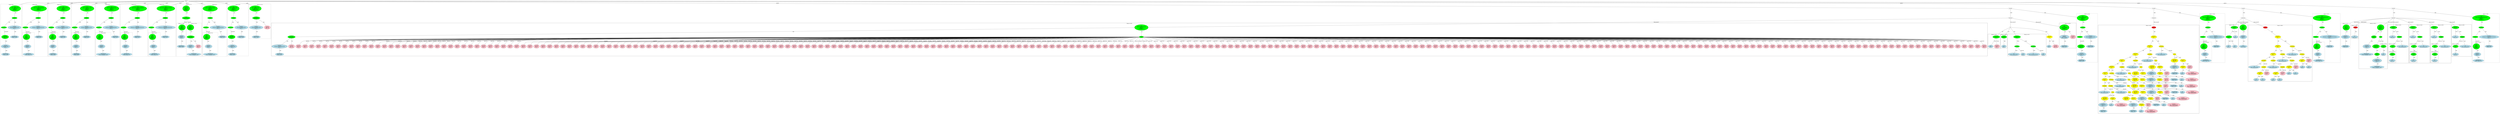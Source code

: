 strict graph "" {
	graph [bb="0,0,41423,2272.2"];
	node [label="\N"];
	subgraph cluster18 {
		graph [bb="778,1155.6,1121,2195.2",
			label="bitops.h:38:6",
			lheight=0.21,
			lp="949.5,2183.7",
			lwidth=1.00,
			style=dashed
		];
		23	[fillcolor=lightblue,
			height=0.74639,
			label="IdentifierType
names: ['void']",
			pos="861,1190.4",
			style="filled,dashed",
			width=1.9053];
		22	[fillcolor=lightblue,
			height=1.041,
			label="TypeDecl
declname: None
quals: []",
			pos="861,1348",
			style="filled,dashed",
			width=2.082];
		22 -- 23	[label=type,
			lp="873,1263.8",
			pos="861,1310.1 861,1281.6 861,1242.7 861,1217.4"];
		21	[fillcolor=green,
			height=1.041,
			label="Typename
name: None
quals: []",
			pos="853,1537.4",
			style="filled,dashed",
			width=1.6303];
		21 -- 22	[label=type,
			lp="869,1453.2",
			pos="854.56,1499.8 855.97,1466.8 858.03,1418.5 859.44,1385.5"];
		20	[fillcolor=green,
			height=0.5,
			label=ParamList,
			pos="833,1726.8",
			style="filled,dashed",
			width=1.3179];
		20 -- 21	[label="params[0]",
			lp="871,1642.6",
			pos="834.85,1708.5 838.08,1678.2 844.82,1615.1 849.11,1574.8"];
		19	[fillcolor=green,
			height=0.5,
			label=FuncDecl,
			pos="1006,1916.1",
			style="filled,dashed",
			width=1.2457];
		19 -- 20	[label=args,
			lp="922.5,1832",
			pos="984.67,1900 960.06,1882 919.24,1849.9 890,1816.5 870,1793.6 851.97,1763.1 841.77,1744.5"];
		24	[fillcolor=lightblue,
			height=1.041,
			label="TypeDecl
declname: bitcount_init3
quals: []",
			pos="1006,1726.8",
			style="filled,dashed",
			width=2.9856];
		19 -- 24	[label=type,
			lp="1018,1832",
			pos="1006,1897.9 1006,1867.7 1006,1804.8 1006,1764.5"];
		25	[fillcolor=lightblue,
			height=0.74639,
			label="IdentifierType
names: ['void']",
			pos="1006,1537.4",
			style="filled,dashed",
			width=1.9053];
		24 -- 25	[label=type,
			lp="1018,1642.6",
			pos="1006,1689.2 1006,1652.5 1006,1596.8 1006,1564.3"];
		18	[fillcolor=green,
			height=1.6303,
			label="Decl
name: bitcount_init3
quals: []
storage: []
funcspec: []",
			pos="1014,2105.5",
			style="filled,dashed",
			width=2.5534];
		18 -- 19	[label=type,
			lp="1023,2021.3",
			pos="1011.5,2046.8 1009.9,2008.1 1007.8,1959.7 1006.7,1934.4"];
	}
	subgraph cluster498 {
		graph [bb="37063,1313.1,37279,1784.6",
			label="bitcnt_3.c:86:3",
			lheight=0.21,
			lp="37171,1773.1",
			lwidth=1.14
		];
		500	[fillcolor=lightblue,
			height=0.74639,
			label="ID
name: U",
			pos="37117,1348",
			style=filled,
			width=1.2571];
		499	[fillcolor=green,
			height=0.74639,
			label="StructRef
type: .",
			pos="37119,1537.4",
			style=filled,
			width=1.3356];
		499 -- 500	[label=name,
			lp="37134,1453.2",
			pos="37119,1510.3 37118,1474.6 37118,1410.9 37117,1375.1"];
		501	[fillcolor=lightblue,
			height=0.74639,
			label="ID
name: y",
			pos="37223,1348",
			style=filled,
			width=1.1982];
		499 -- 501	[label=field,
			lp="37180,1453.2",
			pos="37133,1511.5 37153,1475.6 37189,1409.5 37209,1373.7"];
		498	[fillcolor=green,
			height=0.74639,
			label="Assignment
op: =",
			pos="37152,1726.8",
			style=filled,
			width=1.6106];
		498 -- 499	[label=lvalue,
			lp="37156,1642.6",
			pos="37147,1699.7 37141,1663.9 37130,1599.9 37124,1564.2"];
		502	[fillcolor=lightblue,
			height=0.74639,
			label="ID
name: x",
			pos="37228,1537.4",
			style=filled,
			width=1.1982];
		498 -- 502	[label=rvalue,
			lp="37205,1642.6",
			pos="37162,1700.1 37177,1664.2 37203,1599.5 37218,1563.7"];
	}
	subgraph cluster495 {
		graph [bb="36907,1313.1,37055,1816.5",
			label="bitcnt_3.c:84:16",
			lheight=0.21,
			lp="36981,1805",
			lwidth=1.24,
			style=dashed
		];
		497	[fillcolor=lightblue,
			height=0.74639,
			label="Union
name: U_type",
			pos="36981,1348",
			style="filled,dashed",
			width=1.8463];
		496	[fillcolor=lightblue,
			height=1.041,
			label="TypeDecl
declname: U
quals: []",
			pos="36984,1537.4",
			style="filled,dashed",
			width=1.6892];
		496 -- 497	[label=type,
			lp="36995,1453.2",
			pos="36983,1499.8 36983,1463.1 36982,1407.4 36981,1374.9"];
		495	[fillcolor=green,
			height=1.6303,
			label="Decl
name: U
quals: []
storage: []
funcspec: []",
			pos="36989,1726.8",
			style="filled,dashed",
			width=1.591];
		495 -- 496	[label=type,
			lp="36999,1642.6",
			pos="36987,1668 36987,1637.7 36986,1601.5 36985,1575"];
	}
	subgraph cluster26 {
		graph [bb="1567,1147.6,1978,2195.2",
			label="bitops.h:39:5",
			lheight=0.21,
			lp="1772.5,2183.7",
			lwidth=1.00,
			style=dashed
		];
		subgraph cluster29 {
			graph [bb="1575,1155.6,1765,1627.1",
				label="bitops.h:39:38",
				lheight=0.21,
				lp="1670,1615.6",
				lwidth=1.10,
				style=dashed
			];
			31	[fillcolor=lightblue,
				height=0.74639,
				label="IdentifierType
names: ['long', 'int']",
				pos="1670,1190.4",
				style="filled,dashed",
				width=2.4159];
			30	[fillcolor=lightblue,
				height=1.041,
				label="TypeDecl
declname: x
quals: []",
				pos="1656,1348",
				style="filled,dashed",
				width=1.6303];
			30 -- 31	[label=type,
				lp="1676,1263.8",
				pos="1659.3,1310.5 1661.9,1282 1665.4,1243 1667.7,1217.5"];
			29	[fillcolor=green,
				height=1.6303,
				label="Decl
name: x
quals: []
storage: []
funcspec: []",
				pos="1641,1537.4",
				style="filled,dashed",
				width=1.591];
			29 -- 30	[label=type,
				lp="1661,1453.2",
				pos="1645.6,1478.6 1648.1,1448.3 1651,1412.1 1653.1,1385.6"];
		}
		28	[fillcolor=green,
			height=0.5,
			label=ParamList,
			pos="1622,1726.8",
			style="filled,dashed",
			width=1.3179];
		28 -- 29	[label="params[0]",
			lp="1659,1642.6",
			pos="1623.8,1708.5 1626.3,1683.1 1631.2,1634.6 1635.2,1595.9"];
		27	[fillcolor=green,
			height=0.5,
			label=FuncDecl,
			pos="1829,1916.1",
			style="filled,dashed",
			width=1.2457];
		27 -- 28	[label=args,
			lp="1716.5,1832",
			pos="1801.6,1901.7 1769.6,1884.9 1716.1,1853.9 1679,1816.5 1657.5,1794.7 1639.8,1763.6 1630.1,1744.6"];
		32	[fillcolor=lightblue,
			height=1.041,
			label="TypeDecl
declname: bitcount_ntbl_bitcount
quals: []",
			pos="1829,1726.8",
			style="filled,dashed",
			width=3.9284];
		27 -- 32	[label=type,
			lp="1841,1832",
			pos="1829,1897.9 1829,1867.7 1829,1804.8 1829,1764.5"];
		33	[fillcolor=lightblue,
			height=0.74639,
			label="IdentifierType
names: ['int']",
			pos="1839,1537.4",
			style="filled,dashed",
			width=1.8463];
		32 -- 33	[label=type,
			lp="1846,1642.6",
			pos="1831,1689.2 1832.9,1652.5 1835.9,1596.8 1837.6,1564.3"];
		26	[fillcolor=green,
			height=1.6303,
			label="Decl
name: bitcount_ntbl_bitcount
quals: []
storage: []
funcspec: []",
			pos="1837,2105.5",
			style="filled,dashed",
			width=3.4766];
		26 -- 27	[label=type,
			lp="1846,2021.3",
			pos="1834.5,2046.8 1832.9,2008.1 1830.8,1959.7 1829.7,1934.4"];
	}
	subgraph cluster10 {
		graph [bb="398,1147.6,770,2195.2",
			label="bitops.h:33:5",
			lheight=0.21,
			lp="584,2183.7",
			lwidth=1.00,
			style=dashed
		];
		subgraph cluster13 {
			graph [bb="406,1155.6,560,1627.1",
				label="bitops.h:33:29",
				lheight=0.21,
				lp="483,1615.6",
				lwidth=1.10,
				style=dashed
			];
			15	[fillcolor=lightblue,
				height=0.74639,
				label="IdentifierType
names: ['long']",
				pos="483,1190.4",
				style="filled,dashed",
				width=1.9053];
			14	[fillcolor=lightblue,
				height=1.041,
				label="TypeDecl
declname: i
quals: []",
				pos="481,1348",
				style="filled,dashed",
				width=1.5713];
			14 -- 15	[label=type,
				lp="495,1263.8",
				pos="481.47,1310.1 481.84,1281.6 482.34,1242.7 482.67,1217.4"];
			13	[fillcolor=green,
				height=1.6303,
				label="Decl
name: i
quals: []
storage: []
funcspec: []",
				pos="477,1537.4",
				style="filled,dashed",
				width=1.591];
			13 -- 14	[label=type,
				lp="491,1453.2",
				pos="478.23,1478.6 478.88,1448.3 479.65,1412.1 480.22,1385.6"];
		}
		12	[fillcolor=green,
			height=0.5,
			label=ParamList,
			pos="453,1726.8",
			style="filled,dashed",
			width=1.3179];
		12 -- 13	[label="params[0]",
			lp="493,1642.6",
			pos="455.21,1708.5 458.46,1683.1 464.67,1634.6 469.64,1595.9"];
		11	[fillcolor=green,
			height=0.5,
			label=FuncDecl,
			pos="640,1916.1",
			style="filled,dashed",
			width=1.2457];
		11 -- 12	[label=args,
			lp="543.5,1832",
			pos="615.69,1900.7 587.69,1883.2 541.4,1851.7 509,1816.5 488.52,1794.2 471.06,1763.5 461.31,1744.7"];
		16	[fillcolor=lightblue,
			height=1.041,
			label="TypeDecl
declname: bitcount_bitcount
quals: []",
			pos="640,1726.8",
			style="filled,dashed",
			width=3.3784];
		11 -- 16	[label=type,
			lp="652,1832",
			pos="640,1897.9 640,1867.7 640,1804.8 640,1764.5"];
		17	[fillcolor=lightblue,
			height=0.74639,
			label="IdentifierType
names: ['int']",
			pos="640,1537.4",
			style="filled,dashed",
			width=1.8463];
		16 -- 17	[label=type,
			lp="652,1642.6",
			pos="640,1689.2 640,1652.5 640,1596.8 640,1564.3"];
		10	[fillcolor=green,
			height=1.6303,
			label="Decl
name: bitcount_bitcount
quals: []
storage: []
funcspec: []",
			pos="652,2105.5",
			style="filled,dashed",
			width=2.9266];
		10 -- 11	[label=type,
			lp="660,2021.3",
			pos="648.3,2046.8 645.82,2008.1 642.73,1959.7 641.11,1934.4"];
	}
	subgraph cluster503 {
		graph [bb="37287,648.37,38350,1775.8",
			label="bitcnt_3.c:88:3",
			lheight=0.21,
			lp="37818,1764.3",
			lwidth=1.14
		];
		508	[fillcolor=lightblue,
			height=0.74639,
			label="ID
name: bitcount_bits3",
			pos="37388,935.15",
			style=filled,
			width=2.5731];
		507	[fillcolor=yellow,
			height=0.5,
			label=ArrayRef,
			pos="37543,1064.5",
			style=filled,
			width=1.2277];
		507 -- 508	[label=name,
			lp="37486,998.13",
			pos="37524,1048.1 37498,1026.4 37449,986.58 37418,960.74"];
		509	[fillcolor=yellow,
			height=0.5,
			label=ArrayRef,
			pos="37543,935.15",
			style=filled,
			width=1.2277];
		507 -- 509	[label=subscript,
			lp="37568,998.13",
			pos="37543,1046.3 37543,1022 37543,977.84 37543,953.46"];
		510	[fillcolor=yellow,
			height=0.74639,
			label="StructRef
type: .",
			pos="37489,809.2",
			style=filled,
			width=1.3356];
		509 -- 510	[label=name,
			lp="37534,872.17",
			pos="37535,916.99 37531,906.27 37524,892.18 37519,879.67 37513,865.1 37506,848.78 37500,835.62"];
		513	[fillcolor=pink,
			height=1.041,
			label="Constant
type: int
value: 0",
			pos="37601,809.2",
			style=filled,
			width=1.2767];
		509 -- 513	[label=subscript,
			lp="37600,872.17",
			pos="37551,917.43 37560,898.8 37574,868.16 37585,844.39"];
		511	[fillcolor=lightblue,
			height=0.74639,
			label="ID
name: U",
			pos="37448,683.24",
			style=filled,
			width=1.2571];
		510 -- 511	[label=name,
			lp="37486,746.22",
			pos="37481,782.51 37473,761.24 37464,731.16 37456,709.89"];
		512	[fillcolor=lightblue,
			height=0.74639,
			label="ID
name: ch",
			pos="37559,683.24",
			style=filled,
			width=1.316];
		510 -- 512	[label=field,
			lp="37542,746.22",
			pos="37503,783.41 37515,761.79 37533,730.59 37545,708.99"];
		506	[fillcolor=yellow,
			height=0.74639,
			label="BinaryOp
op: +",
			pos="37698,1190.4",
			style=filled,
			width=1.3749];
		506 -- 507	[label=left,
			lp="37640,1127.5",
			pos="37671,1167.9 37640,1143 37590,1102.9 37562,1081"];
		514	[fillcolor=yellow,
			height=0.5,
			label=ArrayRef,
			pos="37698,1064.5",
			style=filled,
			width=1.2277];
		506 -- 514	[label=right,
			lp="37711,1127.5",
			pos="37698,1163.5 37698,1139.2 37698,1103.6 37698,1082.7"];
		515	[fillcolor=lightblue,
			height=0.74639,
			label="ID
name: bitcount_bits3",
			pos="37698,935.15",
			style=filled,
			width=2.5731];
		514 -- 515	[label=name,
			lp="37714,998.13",
			pos="37698,1046.3 37698,1024.7 37698,987.46 37698,962.32"];
		516	[fillcolor=yellow,
			height=0.5,
			label=ArrayRef,
			pos="37853,935.15",
			style=filled,
			width=1.2277];
		514 -- 516	[label=subscript,
			lp="37804,998.13",
			pos="37714,1047.3 37725,1037.3 37738,1024.4 37751,1013.6 37778,990.79 37811,966.43 37832,951.25"];
		517	[fillcolor=yellow,
			height=0.74639,
			label="StructRef
type: .",
			pos="37741,809.2",
			style=filled,
			width=1.3356];
		516 -- 517	[label=name,
			lp="37820,872.17",
			pos="37838,917.95 37819,896.42 37784,858.25 37762,833.6"];
		520	[fillcolor=pink,
			height=1.041,
			label="Constant
type: int
value: 1",
			pos="37853,809.2",
			style=filled,
			width=1.2767];
		516 -- 520	[label=subscript,
			lp="37878,872.17",
			pos="37853,916.91 37853,898.89 37853,870.05 37853,846.89"];
		518	[fillcolor=lightblue,
			height=0.74639,
			label="ID
name: U",
			pos="37677,683.24",
			style=filled,
			width=1.2571];
		517 -- 518	[label=name,
			lp="37728,746.22",
			pos="37728,783.11 37717,761.61 37701,730.78 37690,709.29"];
		519	[fillcolor=lightblue,
			height=0.74639,
			label="ID
name: ch",
			pos="37788,683.24",
			style=filled,
			width=1.316];
		517 -- 519	[label=field,
			lp="37780,746.22",
			pos="37751,782.81 37759,761.42 37770,730.97 37778,709.59"];
		505	[fillcolor=yellow,
			height=0.74639,
			label="BinaryOp
op: +",
			pos="37776,1348",
			style=filled,
			width=1.3749];
		505 -- 506	[label=left,
			lp="37746,1263.8",
			pos="37763,1321.7 37749,1292.7 37725,1245.4 37711,1216.5"];
		521	[fillcolor=yellow,
			height=0.5,
			label=ArrayRef,
			pos="37853,1190.4",
			style=filled,
			width=1.2277];
		505 -- 521	[label=right,
			lp="37833,1263.8",
			pos="37789,1321.7 37804,1289.6 37831,1235.4 37845,1208.2"];
		522	[fillcolor=lightblue,
			height=0.74639,
			label="ID
name: bitcount_bits3",
			pos="37853,1064.5",
			style=filled,
			width=2.5731];
		521 -- 522	[label=name,
			lp="37868,1127.5",
			pos="37853,1172.2 37853,1151.3 37853,1115.9 37853,1091.7"];
		523	[fillcolor=yellow,
			height=0.5,
			label=ArrayRef,
			pos="38008,1064.5",
			style=filled,
			width=1.2277];
		521 -- 523	[label=subscript,
			lp="37964,1127.5",
			pos="37872,1174 37902,1150.1 37959,1104.5 37989,1080.8"];
		524	[fillcolor=yellow,
			height=0.74639,
			label="StructRef
type: .",
			pos="37963,935.15",
			style=filled,
			width=1.3356];
		523 -- 524	[label=name,
			lp="38002,998.13",
			pos="38002,1046.6 37994,1024.9 37981,987.21 37972,961.96"];
		527	[fillcolor=pink,
			height=1.041,
			label="Constant
type: int
value: 3",
			pos="38075,935.15",
			style=filled,
			width=1.2767];
		523 -- 527	[label=subscript,
			lp="38070,998.13",
			pos="38017,1046.8 38027,1027.4 38044,994.61 38057,969.77"];
		525	[fillcolor=lightblue,
			height=0.74639,
			label="ID
name: U",
			pos="37962,809.2",
			style=filled,
			width=1.2571];
		524 -- 525	[label=name,
			lp="37978,872.17",
			pos="37963,908.17 37963,887.01 37962,857.29 37962,836.15"];
		526	[fillcolor=lightblue,
			height=0.74639,
			label="ID
name: ch",
			pos="38073,809.2",
			style=filled,
			width=1.316];
		524 -- 526	[label=field,
			lp="38038,872.17",
			pos="37984,910.84 38003,888.67 38033,855.53 38052,833.41"];
		504	[fillcolor=yellow,
			height=0.74639,
			label="BinaryOp
op: +",
			pos="37776,1537.4",
			style=filled,
			width=1.3749];
		504 -- 505	[label=left,
			lp="37786,1453.2",
			pos="37776,1510.3 37776,1474.6 37776,1410.9 37776,1375.1"];
		528	[fillcolor=yellow,
			height=0.5,
			label=ArrayRef,
			pos="38019,1348",
			style=filled,
			width=1.2277];
		504 -- 528	[label=right,
			lp="37904,1453.2",
			pos="37804,1514.9 37853,1476.6 37956,1397.6 37999,1364.3"];
		529	[fillcolor=lightblue,
			height=0.74639,
			label="ID
name: bitcount_bits3",
			pos="38019,1190.4",
			style=filled,
			width=2.5731];
		528 -- 529	[label=name,
			lp="38034,1263.8",
			pos="38019,1329.8 38019,1302.6 38019,1249.5 38019,1217.6"];
		530	[fillcolor=yellow,
			height=0.5,
			label=ArrayRef,
			pos="38184,1190.4",
			style=filled,
			width=1.2277];
		528 -- 530	[label=subscript,
			lp="38136,1263.8",
			pos="38036,1331.2 38067,1301.4 38136,1237.1 38167,1207.3"];
		531	[fillcolor=yellow,
			height=0.74639,
			label="StructRef
type: .",
			pos="38184,1064.5",
			style=filled,
			width=1.3356];
		530 -- 531	[label=name,
			lp="38200,1127.5",
			pos="38184,1172.2 38184,1151.3 38184,1115.9 38184,1091.7"];
		534	[fillcolor=pink,
			height=1.041,
			label="Constant
type: int
value: 2",
			pos="38296,1064.5",
			style=filled,
			width=1.2767];
		530 -- 534	[label=subscript,
			lp="38272,1127.5",
			pos="38199,1173.2 38216,1153.6 38247,1119.9 38269,1095.5"];
		532	[fillcolor=lightblue,
			height=0.74639,
			label="ID
name: U",
			pos="38184,935.15",
			style=filled,
			width=1.2571];
		531 -- 532	[label=name,
			lp="38200,998.13",
			pos="38184,1037.4 38184,1015.4 38184,984.16 38184,962.19"];
		533	[fillcolor=lightblue,
			height=0.74639,
			label="ID
name: ch",
			pos="38295,935.15",
			style=filled,
			width=1.316];
		531 -- 533	[label=field,
			lp="38260,998.13",
			pos="38204,1040.1 38224,1017.3 38254,982.72 38274,959.79"];
		503	[fillcolor=red,
			height=0.5,
			label=Return,
			pos="37570,1726.8",
			style=filled,
			width=0.95686];
		503 -- 504	[label=expr,
			lp="37680,1642.6",
			pos="37587,1710.8 37623,1677.9 37709,1599.6 37751,1560.9"];
	}
	subgraph cluster486 {
		graph [bb="38358,1021.6,38810,2005.8",
			label="bitcnt_3.c:82:5",
			lheight=0.21,
			lp="38584,1994.3",
			lwidth=1.14,
			style=dashed
		];
		subgraph cluster489 {
			graph [bb="38366,1029.6,38556,1437.7",
				label="bitcnt_3.c:82:41",
				lheight=0.21,
				lp="38461,1426.2",
				lwidth=1.24,
				style=dashed
			];
			491	[fillcolor=lightblue,
				height=0.74639,
				label="IdentifierType
names: ['long', 'int']",
				pos="38461,1064.5",
				style="filled,dashed",
				width=2.4159];
			490	[fillcolor=lightblue,
				height=1.041,
				label="TypeDecl
declname: x
quals: []",
				pos="38447,1190.4",
				style="filled,dashed",
				width=1.6303];
			490 -- 491	[label=type,
				lp="38467,1127.5",
				pos="38451,1152.9 38453,1133.2 38456,1109.4 38458,1091.5"];
			489	[fillcolor=green,
				height=1.6303,
				label="Decl
name: x
quals: []
storage: []
funcspec: []",
				pos="38439,1348",
				style="filled,dashed",
				width=1.591];
			489 -- 490	[label=type,
				lp="38456,1263.8",
				pos="38442,1289.1 38443,1268.7 38444,1246.4 38445,1228.2"];
		}
		488	[fillcolor=green,
			height=0.5,
			label=ParamList,
			pos="38413,1537.4",
			style="filled,dashed",
			width=1.3179];
		488 -- 489	[label="params[0]",
			lp="38454,1453.2",
			pos="38415,1519.1 38419,1493.7 38426,1445.2 38431,1406.5"];
		487	[fillcolor=green,
			height=0.5,
			label=FuncDecl,
			pos="38512,1726.8",
			style="filled,dashed",
			width=1.2457];
		487 -- 488	[label=args,
			lp="38484,1642.6",
			pos="38503,1708.8 38484,1673.1 38441,1590.7 38422,1555.2"];
		492	[fillcolor=lightblue,
			height=1.041,
			label="TypeDecl
declname: bitcount_BW_btbl_bitcount
quals: []",
			pos="38640,1537.4",
			style="filled,dashed",
			width=4.498];
		487 -- 492	[label=type,
			lp="38585,1642.6",
			pos="38523,1709.1 38544,1679.1 38587,1615.3 38615,1574.7"];
		493	[fillcolor=lightblue,
			height=0.74639,
			label="IdentifierType
names: ['int']",
			pos="38640,1348",
			style="filled,dashed",
			width=1.8463];
		492 -- 493	[label=type,
			lp="38652,1453.2",
			pos="38640,1499.8 38640,1463.1 38640,1407.4 38640,1374.9"];
		486	[fillcolor=green,
			height=1.6303,
			label="Decl
name: bitcount_BW_btbl_bitcount
quals: []
storage: []
funcspec: []",
			pos="38512,1916.1",
			style="filled,dashed",
			width=4.0462];
		486 -- 487	[label=type,
			lp="38524,1832",
			pos="38512,1857.4 38512,1818.7 38512,1770.3 38512,1745"];
	}
	subgraph cluster2 {
		graph [bb="8,1147.6,390,2195.2",
			label="bitops.h:27:5",
			lheight=0.21,
			lp="199,2183.7",
			lwidth=1.00,
			style=dashed
		];
		subgraph cluster5 {
			graph [bb="16,1155.6,170,1627.1",
				label="bitops.h:27:30",
				lheight=0.21,
				lp="93,1615.6",
				lwidth=1.10,
				style=dashed
			];
			7	[fillcolor=lightblue,
				height=0.74639,
				label="IdentifierType
names: ['long']",
				pos="93,1190.4",
				style="filled,dashed",
				width=1.9053];
			6	[fillcolor=lightblue,
				height=1.041,
				label="TypeDecl
declname: x
quals: []",
				pos="88,1348",
				style="filled,dashed",
				width=1.6303];
			6 -- 7	[label=type,
				lp="103,1263.8",
				pos="89.172,1310.5 90.09,1282 91.344,1243 92.163,1217.5"];
			5	[fillcolor=green,
				height=1.6303,
				label="Decl
name: x
quals: []
storage: []
funcspec: []",
				pos="82,1537.4",
				style="filled,dashed",
				width=1.591];
			5 -- 6	[label=type,
				lp="97,1453.2",
				pos="83.849,1478.6 84.82,1448.3 85.981,1412.1 86.828,1385.6"];
		}
		4	[fillcolor=green,
			height=0.5,
			label=ParamList,
			pos="63,1726.8",
			style="filled,dashed",
			width=1.3179];
		4 -- 5	[label="params[0]",
			lp="100,1642.6",
			pos="64.753,1708.5 67.326,1683.1 72.243,1634.6 76.17,1595.9"];
		3	[fillcolor=green,
			height=0.5,
			label=FuncDecl,
			pos="255,1916.1",
			style="filled,dashed",
			width=1.2457];
		3 -- 4	[label=args,
			lp="154.5,1832",
			pos="229.98,1901 200.9,1883.7 152.62,1852.3 119,1816.5 98.326,1794.4 80.917,1763.7 71.232,1744.8"];
		8	[fillcolor=lightblue,
			height=1.041,
			label="TypeDecl
declname: bitcount_bit_count
quals: []",
			pos="255,1726.8",
			style="filled,dashed",
			width=3.5159];
		3 -- 8	[label=type,
			lp="267,1832",
			pos="255,1897.9 255,1867.7 255,1804.8 255,1764.5"];
		9	[fillcolor=lightblue,
			height=0.74639,
			label="IdentifierType
names: ['int']",
			pos="255,1537.4",
			style="filled,dashed",
			width=1.8463];
		8 -- 9	[label=type,
			lp="267,1642.6",
			pos="255,1689.2 255,1652.5 255,1596.8 255,1564.3"];
		2	[fillcolor=green,
			height=1.6303,
			label="Decl
name: bitcount_bit_count
quals: []
storage: []
funcspec: []",
			pos="264,2105.5",
			style="filled,dashed",
			width=3.0641];
		2 -- 3	[label=type,
			lp="273,2021.3",
			pos="261.23,2046.8 259.37,2008.1 257.04,1959.7 255.83,1934.4"];
	}
	subgraph cluster66 {
		graph [bb="3656,1147.6,4052,2195.2",
			label="bitops.h:48:5",
			lheight=0.21,
			lp="3854,2183.7",
			lwidth=1.00,
			style=dashed
		];
		subgraph cluster69 {
			graph [bb="3664,1155.6,3904,1627.1",
				label="bitops.h:48:41",
				lheight=0.21,
				lp="3784,1615.6",
				lwidth=1.10,
				style=dashed
			];
			71	[fillcolor=lightblue,
				height=0.74639,
				label="IdentifierType
names: ['unsigned', 'long']",
				pos="3784,1190.4",
				style="filled,dashed",
				width=3.1034];
			70	[fillcolor=lightblue,
				height=1.041,
				label="TypeDecl
declname: x
quals: []",
				pos="3757,1348",
				style="filled,dashed",
				width=1.6303];
			70 -- 71	[label=type,
				lp="3785,1263.8",
				pos="3763.3,1310.5 3768.3,1282 3775.1,1243 3779.5,1217.5"];
			69	[fillcolor=green,
				height=1.6303,
				label="Decl
name: x
quals: []
storage: []
funcspec: []",
				pos="3743,1537.4",
				style="filled,dashed",
				width=1.591];
			69 -- 70	[label=type,
				lp="3762,1453.2",
				pos="3747.3,1478.6 3749.6,1448.3 3752.3,1412.1 3754.3,1385.6"];
		}
		68	[fillcolor=green,
			height=0.5,
			label=ParamList,
			pos="3715,1726.8",
			style="filled,dashed",
			width=1.3179];
		68 -- 69	[label="params[0]",
			lp="3757,1642.6",
			pos="3717.6,1708.5 3721.4,1683 3728.7,1634.3 3734.5,1595.5"];
		67	[fillcolor=green,
			height=0.5,
			label=FuncDecl,
			pos="3780,1916.1",
			style="filled,dashed",
			width=1.2457];
		67 -- 68	[label=args,
			lp="3765.5,1832",
			pos="3774.1,1898.2 3761.8,1862.6 3733.3,1780.5 3720.9,1744.8"];
		72	[fillcolor=lightblue,
			height=1.041,
			label="TypeDecl
declname: bitcount_btbl_bitcnt
quals: []",
			pos="3912,1726.8",
			style="filled,dashed",
			width=3.6534];
		67 -- 72	[label=type,
			lp="3855,1832",
			pos="3791.7,1898.5 3812.9,1868.4 3858.1,1804.3 3886.6,1763.8"];
		73	[fillcolor=lightblue,
			height=0.74639,
			label="IdentifierType
names: ['int']",
			pos="3978,1537.4",
			style="filled,dashed",
			width=1.8463];
		72 -- 73	[label=type,
			lp="3956,1642.6",
			pos="3924.9,1689.2 3937.9,1652.3 3957.6,1596.4 3969,1564"];
		66	[fillcolor=green,
			height=1.6303,
			label="Decl
name: bitcount_btbl_bitcnt
quals: []
storage: []
funcspec: []",
			pos="3780,2105.5",
			style="filled,dashed",
			width=3.2213];
		66 -- 67	[label=type,
			lp="3792,2021.3",
			pos="3780,2046.8 3780,2008.1 3780,1959.7 3780,1934.4"];
	}
	subgraph cluster42 {
		graph [bb="2446,1147.6,2893,2195.2",
			label="bitops.h:41:5",
			lheight=0.21,
			lp="2669.5,2183.7",
			lwidth=1.00,
			style=dashed
		];
		subgraph cluster45 {
			graph [bb="2454,1155.6,2644,1627.1",
				label="bitops.h:41:41",
				lheight=0.21,
				lp="2549,1615.6",
				lwidth=1.10,
				style=dashed
			];
			47	[fillcolor=lightblue,
				height=0.74639,
				label="IdentifierType
names: ['long', 'int']",
				pos="2549,1190.4",
				style="filled,dashed",
				width=2.4159];
			46	[fillcolor=lightblue,
				height=1.041,
				label="TypeDecl
declname: x
quals: []",
				pos="2535,1348",
				style="filled,dashed",
				width=1.6303];
			46 -- 47	[label=type,
				lp="2555,1263.8",
				pos="2538.3,1310.5 2540.9,1282 2544.4,1243 2546.7,1217.5"];
			45	[fillcolor=green,
				height=1.6303,
				label="Decl
name: x
quals: []
storage: []
funcspec: []",
				pos="2520,1537.4",
				style="filled,dashed",
				width=1.591];
			45 -- 46	[label=type,
				lp="2540,1453.2",
				pos="2524.6,1478.6 2527.1,1448.3 2530,1412.1 2532.1,1385.6"];
		}
		44	[fillcolor=green,
			height=0.5,
			label=ParamList,
			pos="2501,1726.8",
			style="filled,dashed",
			width=1.3179];
		44 -- 45	[label="params[0]",
			lp="2538,1642.6",
			pos="2502.8,1708.5 2505.3,1683.1 2510.2,1634.6 2514.2,1595.9"];
		43	[fillcolor=green,
			height=0.5,
			label=FuncDecl,
			pos="2726,1916.1",
			style="filled,dashed",
			width=1.2457];
		43 -- 44	[label=args,
			lp="2594.5,1832",
			pos="2695.9,1902.7 2659.9,1886.7 2599.5,1856.3 2558,1816.5 2536,1795.3 2518.4,1764 2508.9,1744.8"];
		48	[fillcolor=lightblue,
			height=1.041,
			label="TypeDecl
declname: bitcount_AR_btbl_bitcount
quals: []",
			pos="2726,1726.8",
			style="filled,dashed",
			width=4.4194];
		43 -- 48	[label=type,
			lp="2738,1832",
			pos="2726,1897.9 2726,1867.7 2726,1804.8 2726,1764.5"];
		49	[fillcolor=lightblue,
			height=0.74639,
			label="IdentifierType
names: ['int']",
			pos="2726,1537.4",
			style="filled,dashed",
			width=1.8463];
		48 -- 49	[label=type,
			lp="2738,1642.6",
			pos="2726,1689.2 2726,1652.5 2726,1596.8 2726,1564.3"];
		42	[fillcolor=green,
			height=1.6303,
			label="Decl
name: bitcount_AR_btbl_bitcount
quals: []
storage: []
funcspec: []",
			pos="2734,2105.5",
			style="filled,dashed",
			width=3.9873];
		42 -- 43	[label=type,
			lp="2743,2021.3",
			pos="2731.5,2046.8 2729.9,2008.1 2727.8,1959.7 2726.7,1934.4"];
	}
	subgraph cluster34 {
		graph [bb="1986,1147.6,2438,2195.2",
			label="bitops.h:40:5",
			lheight=0.21,
			lp="2212,2183.7",
			lwidth=1.00,
			style=dashed
		];
		subgraph cluster37 {
			graph [bb="1994,1155.6,2184,1627.1",
				label="bitops.h:40:41",
				lheight=0.21,
				lp="2089,1615.6",
				lwidth=1.10,
				style=dashed
			];
			39	[fillcolor=lightblue,
				height=0.74639,
				label="IdentifierType
names: ['long', 'int']",
				pos="2089,1190.4",
				style="filled,dashed",
				width=2.4159];
			38	[fillcolor=lightblue,
				height=1.041,
				label="TypeDecl
declname: x
quals: []",
				pos="2075,1348",
				style="filled,dashed",
				width=1.6303];
			38 -- 39	[label=type,
				lp="2095,1263.8",
				pos="2078.3,1310.5 2080.9,1282 2084.4,1243 2086.7,1217.5"];
			37	[fillcolor=green,
				height=1.6303,
				label="Decl
name: x
quals: []
storage: []
funcspec: []",
				pos="2060,1537.4",
				style="filled,dashed",
				width=1.591];
			37 -- 38	[label=type,
				lp="2080,1453.2",
				pos="2064.6,1478.6 2067.1,1448.3 2070,1412.1 2072.1,1385.6"];
		}
		36	[fillcolor=green,
			height=0.5,
			label=ParamList,
			pos="2041,1726.8",
			style="filled,dashed",
			width=1.3179];
		36 -- 37	[label="params[0]",
			lp="2078,1642.6",
			pos="2042.8,1708.5 2045.3,1683.1 2050.2,1634.6 2054.2,1595.9"];
		35	[fillcolor=green,
			height=0.5,
			label=FuncDecl,
			pos="2268,1916.1",
			style="filled,dashed",
			width=1.2457];
		35 -- 36	[label=args,
			lp="2133.5,1832",
			pos="2237.3,1902.9 2200.6,1887.1 2139,1856.8 2097,1816.5 2075.1,1795.4 2057.9,1764.1 2048.6,1744.8"];
		40	[fillcolor=lightblue,
			height=1.041,
			label="TypeDecl
declname: bitcount_BW_btbl_bitcount
quals: []",
			pos="2268,1726.8",
			style="filled,dashed",
			width=4.498];
		35 -- 40	[label=type,
			lp="2280,1832",
			pos="2268,1897.9 2268,1867.7 2268,1804.8 2268,1764.5"];
		41	[fillcolor=lightblue,
			height=0.74639,
			label="IdentifierType
names: ['int']",
			pos="2268,1537.4",
			style="filled,dashed",
			width=1.8463];
		40 -- 41	[label=type,
			lp="2280,1642.6",
			pos="2268,1689.2 2268,1652.5 2268,1596.8 2268,1564.3"];
		34	[fillcolor=green,
			height=1.6303,
			label="Decl
name: bitcount_BW_btbl_bitcount
quals: []
storage: []
funcspec: []",
			pos="2276,2105.5",
			style="filled,dashed",
			width=4.0462];
		34 -- 35	[label=type,
			lp="2285,2021.3",
			pos="2273.5,2046.8 2271.9,2008.1 2269.8,1959.7 2268.7,1934.4"];
	}
	subgraph cluster475 {
		graph [bb="1129,1147.6,1559,2195.2",
			label="bitcnt_3.c:77:7",
			lheight=0.21,
			lp="1344,2183.7",
			lwidth=1.14,
			style=dashed
		];
		subgraph cluster482 {
			graph [bb="1397,1313.1,1551,1816.5",
				label="bitcnt_3.c:79:10",
				lheight=0.21,
				lp="1474,1805",
				lwidth=1.24,
				style=dashed
			];
			484	[fillcolor=lightblue,
				height=0.74639,
				label="IdentifierType
names: ['long']",
				pos="1474,1348",
				style="filled,dashed",
				width=1.9053];
			483	[fillcolor=lightblue,
				height=1.041,
				label="TypeDecl
declname: y
quals: []",
				pos="1474,1537.4",
				style="filled,dashed",
				width=1.6303];
			483 -- 484	[label=type,
				lp="1486,1453.2",
				pos="1474,1499.8 1474,1463.1 1474,1407.4 1474,1374.9"];
			482	[fillcolor=green,
				height=1.6303,
				label="Decl
name: y
quals: []
storage: []
funcspec: []",
				pos="1474,1726.8",
				style="filled,dashed",
				width=1.591];
			482 -- 483	[label=type,
				lp="1486,1642.6",
				pos="1474,1668 1474,1637.7 1474,1601.5 1474,1575"];
		}
		subgraph cluster477 {
			graph [bb="1137,1155.6,1389,1816.5",
				label="bitcnt_3.c:78:19",
				lheight=0.21,
				lp="1263,1805",
				lwidth=1.24,
				style=dashed
			];
			480	[fillcolor=lightblue,
				height=0.74639,
				label="IdentifierType
names: ['unsigned', 'char']",
				pos="1256,1190.4",
				style="filled,dashed",
				width=3.0838];
			479	[fillcolor=lightblue,
				height=1.041,
				label="TypeDecl
declname: ch
quals: []",
				pos="1208,1348",
				style="filled,dashed",
				width=1.7481];
			479 -- 480	[label=type,
				lp="1247,1263.8",
				pos="1219.1,1310.9 1227.9,1282.4 1240,1243.2 1247.9,1217.6"];
			478	[fillcolor=green,
				height=0.74639,
				label="ArrayDecl
dim_quals: []",
				pos="1317,1537.4",
				style="filled,dashed",
				width=1.7678];
			478 -- 479	[label=type,
				lp="1285,1453.2",
				pos="1302.3,1511.1 1283.2,1478.3 1249.7,1420.7 1228.2,1383.7"];
			481	[fillcolor=pink,
				height=1.041,
				label="Constant
type: int
value: 4",
				pos="1335,1348",
				style="filled,dashed",
				width=1.2767];
			478 -- 481	[label=dim,
				lp="1337,1453.2",
				pos="1319.5,1510.3 1322.6,1477.9 1328,1422.2 1331.5,1385.5"];
			477	[fillcolor=green,
				height=1.6303,
				label="Decl
name: ch
quals: []
storage: []
funcspec: []",
				pos="1321,1726.8",
				style="filled,dashed",
				width=1.591];
			477 -- 478	[label=type,
				lp="1332,1642.6",
				pos="1319.8,1668 1319,1633.4 1318.1,1591 1317.6,1564.4"];
		}
		476	[fillcolor=green,
			height=0.74639,
			label="Union
name: U_type",
			pos="1474,1916.1",
			style="filled,dashed",
			width=1.8463];
		476 -- 477	[label="decls[0]",
			lp="1433,1832",
			pos="1453.7,1890.4 1437.3,1870.5 1413.6,1841.7 1393,1816.5 1381.3,1802.2 1368.6,1786.6 1357.2,1772.5"];
		476 -- 482	[label="decls[1]",
			lp="1496,1832",
			pos="1474,1889.1 1474,1862.4 1474,1820.2 1474,1785.6"];
		475	[fillcolor=green,
			height=1.6303,
			label="Decl
name: None
quals: []
storage: []
funcspec: []",
			pos="1487,2105.5",
			style="filled,dashed",
			width=1.6303];
		475 -- 476	[label=type,
			lp="1494,2021.3",
			pos="1483,2046.8 1480.6,2012.2 1477.7,1969.8 1475.8,1943.1"];
	}
	subgraph cluster58 {
		graph [bb="3252,1147.6,3648,2195.2",
			label="bitops.h:47:5",
			lheight=0.21,
			lp="3450,2183.7",
			lwidth=1.00,
			style=dashed
		];
		subgraph cluster61 {
			graph [bb="3260,1155.6,3500,1627.1",
				label="bitops.h:47:41",
				lheight=0.21,
				lp="3380,1615.6",
				lwidth=1.10,
				style=dashed
			];
			63	[fillcolor=lightblue,
				height=0.74639,
				label="IdentifierType
names: ['unsigned', 'long']",
				pos="3380,1190.4",
				style="filled,dashed",
				width=3.1034];
			62	[fillcolor=lightblue,
				height=1.041,
				label="TypeDecl
declname: x
quals: []",
				pos="3353,1348",
				style="filled,dashed",
				width=1.6303];
			62 -- 63	[label=type,
				lp="3381,1263.8",
				pos="3359.3,1310.5 3364.3,1282 3371.1,1243 3375.5,1217.5"];
			61	[fillcolor=green,
				height=1.6303,
				label="Decl
name: x
quals: []
storage: []
funcspec: []",
				pos="3326,1537.4",
				style="filled,dashed",
				width=1.591];
			61 -- 62	[label=type,
				lp="3351,1453.2",
				pos="3334.2,1479.2 3338.6,1448.7 3343.9,1412.1 3347.7,1385.5"];
		}
		60	[fillcolor=green,
			height=0.5,
			label=ParamList,
			pos="3311,1726.8",
			style="filled,dashed",
			width=1.3179];
		60 -- 61	[label="params[0]",
			lp="3347,1642.6",
			pos="3312.4,1708.5 3314.4,1683.2 3318.3,1635 3321.4,1596.3"];
		59	[fillcolor=green,
			height=0.5,
			label=FuncDecl,
			pos="3376,1916.1",
			style="filled,dashed",
			width=1.2457];
		59 -- 60	[label=args,
			lp="3361.5,1832",
			pos="3370.1,1898.2 3357.8,1862.6 3329.3,1780.5 3316.9,1744.8"];
		64	[fillcolor=lightblue,
			height=1.041,
			label="TypeDecl
declname: bitcount_ntbl_bitcnt
quals: []",
			pos="3508,1726.8",
			style="filled,dashed",
			width=3.6534];
		59 -- 64	[label=type,
			lp="3451,1832",
			pos="3387.7,1898.5 3408.9,1868.4 3454.1,1804.3 3482.6,1763.8"];
		65	[fillcolor=lightblue,
			height=0.74639,
			label="IdentifierType
names: ['int']",
			pos="3574,1537.4",
			style="filled,dashed",
			width=1.8463];
		64 -- 65	[label=type,
			lp="3552,1642.6",
			pos="3520.9,1689.2 3533.9,1652.3 3553.6,1596.4 3565,1564"];
		58	[fillcolor=green,
			height=1.6303,
			label="Decl
name: bitcount_ntbl_bitcnt
quals: []
storage: []
funcspec: []",
			pos="3376,2105.5",
			style="filled,dashed",
			width=3.2213];
		58 -- 59	[label=type,
			lp="3388,2021.3",
			pos="3376,2046.8 3376,2008.1 3376,1959.7 3376,1934.4"];
	}
	subgraph cluster50 {
		graph [bb="2901,1155.6,3244,2195.2",
			label="bitops.h:46:6",
			lheight=0.21,
			lp="3072.5,2183.7",
			lwidth=1.00,
			style=dashed
		];
		55	[fillcolor=lightblue,
			height=0.74639,
			label="IdentifierType
names: ['void']",
			pos="2984,1190.4",
			style="filled,dashed",
			width=1.9053];
		54	[fillcolor=lightblue,
			height=1.041,
			label="TypeDecl
declname: None
quals: []",
			pos="2984,1348",
			style="filled,dashed",
			width=2.082];
		54 -- 55	[label=type,
			lp="2996,1263.8",
			pos="2984,1310.1 2984,1281.6 2984,1242.7 2984,1217.4"];
		53	[fillcolor=green,
			height=1.041,
			label="Typename
name: None
quals: []",
			pos="2976,1537.4",
			style="filled,dashed",
			width=1.6303];
		53 -- 54	[label=type,
			lp="2992,1453.2",
			pos="2977.6,1499.8 2979,1466.8 2981,1418.5 2982.4,1385.5"];
		52	[fillcolor=green,
			height=0.5,
			label=ParamList,
			pos="2956,1726.8",
			style="filled,dashed",
			width=1.3179];
		52 -- 53	[label="params[0]",
			lp="2994,1642.6",
			pos="2957.8,1708.5 2961.1,1678.2 2967.8,1615.1 2972.1,1574.8"];
		51	[fillcolor=green,
			height=0.5,
			label=FuncDecl,
			pos="3042,1916.1",
			style="filled,dashed",
			width=1.2457];
		51 -- 52	[label=args,
			lp="3018.5,1832",
			pos="3034.2,1898.2 3017.8,1862.5 2980,1780.1 2963.7,1744.6"];
		56	[fillcolor=lightblue,
			height=1.041,
			label="TypeDecl
declname: bitcount_init4
quals: []",
			pos="3129,1726.8",
			style="filled,dashed",
			width=2.9856];
		51 -- 56	[label=type,
			lp="3095,1832",
			pos="3049.9,1898.2 3063.9,1868 3093.4,1804.4 3112.2,1764"];
		57	[fillcolor=lightblue,
			height=0.74639,
			label="IdentifierType
names: ['void']",
			pos="3129,1537.4",
			style="filled,dashed",
			width=1.9053];
		56 -- 57	[label=type,
			lp="3141,1642.6",
			pos="3129,1689.2 3129,1652.5 3129,1596.8 3129,1564.3"];
		50	[fillcolor=green,
			height=1.6303,
			label="Decl
name: bitcount_init4
quals: []
storage: []
funcspec: []",
			pos="3042,2105.5",
			style="filled,dashed",
			width=2.5534];
		50 -- 51	[label=type,
			lp="3054,2021.3",
			pos="3042,2046.8 3042,2008.1 3042,1959.7 3042,1934.4"];
	}
	subgraph cluster74 {
		graph [bb="4060,1502.5,4416,2195.2",
			label="bitcnt_3.c:23:13",
			lheight=0.21,
			lp="4238,2183.7",
			lwidth=1.24,
			style=dashed
		];
		77	[fillcolor=lightblue,
			height=0.74639,
			label="IdentifierType
names: ['char']",
			pos="4177,1537.4",
			style="filled,dashed",
			width=1.8856];
		76	[fillcolor=lightblue,
			height=1.041,
			label="TypeDecl
declname: bitcount_bits3
quals: []",
			pos="4177,1726.8",
			style="filled,dashed",
			width=3.0248];
		76 -- 77	[label=type,
			lp="4189,1642.6",
			pos="4177,1689.2 4177,1652.5 4177,1596.8 4177,1564.3"];
		75	[fillcolor=green,
			height=0.74639,
			label="ArrayDecl
dim_quals: []",
			pos="4177,1916.1",
			style="filled,dashed",
			width=1.7678];
		75 -- 76	[label=type,
			lp="4189,1832",
			pos="4177,1889.1 4177,1856.7 4177,1801.3 4177,1764.6"];
		78	[fillcolor=pink,
			height=1.041,
			label="Constant
type: int
value: 256",
			pos="4356,1726.8",
			style="filled,dashed",
			width=1.4535];
		75 -- 78	[label=dim,
			lp="4298,1832",
			pos="4208.3,1892.7 4233.4,1873.9 4268.5,1845.6 4295,1816.5 4310.2,1799.7 4324.7,1779 4335.7,1761.8"];
		74	[fillcolor=green,
			height=1.6303,
			label="Decl
name: bitcount_bits3
quals: []
storage: ['static']
funcspec: []",
			pos="4169,2105.5",
			style="filled,dashed",
			width=2.5731];
		74 -- 75	[label=type,
			lp="4185,2021.3",
			pos="4171.5,2046.8 4172.9,2012.2 4174.8,1969.8 4175.9,1943.1"];
	}
	subgraph cluster80 {
		graph [bb="34455,1029.6,34798,2005.8",
			label="bitcnt_3.c:32:6",
			lheight=0.21,
			lp="34626,1994.3",
			lwidth=1.14,
			style=dashed
		];
		85	[fillcolor=lightblue,
			height=0.74639,
			label="IdentifierType
names: ['void']",
			pos="34538,1064.5",
			style="filled,dashed",
			width=1.9053];
		84	[fillcolor=lightblue,
			height=1.041,
			label="TypeDecl
declname: None
quals: []",
			pos="34538,1190.4",
			style="filled,dashed",
			width=2.082];
		84 -- 85	[label=type,
			lp="34550,1127.5",
			pos="34538,1152.9 34538,1133.2 34538,1109.4 34538,1091.5"];
		83	[fillcolor=green,
			height=1.041,
			label="Typename
name: None
quals: []",
			pos="34530,1348",
			style="filled,dashed",
			width=1.6303];
		83 -- 84	[label=type,
			lp="34547,1263.8",
			pos="34532,1310.5 34533,1285.7 34535,1252.8 34536,1228"];
		82	[fillcolor=green,
			height=0.5,
			label=ParamList,
			pos="34510,1537.4",
			style="filled,dashed",
			width=1.3179];
		82 -- 83	[label="params[0]",
			lp="34548,1453.2",
			pos="34512,1519.1 34515,1488.8 34522,1425.7 34526,1385.4"];
		81	[fillcolor=green,
			height=0.5,
			label=FuncDecl,
			pos="34555,1726.8",
			style="filled,dashed",
			width=1.2457];
		81 -- 82	[label=args,
			lp="34548,1642.6",
			pos="34551,1708.8 34542,1673.2 34523,1591.1 34514,1555.4"];
		86	[fillcolor=lightblue,
			height=1.041,
			label="TypeDecl
declname: bitcount_init3
quals: []",
			pos="34683,1537.4",
			style="filled,dashed",
			width=2.9856];
		81 -- 86	[label=type,
			lp="34628,1642.6",
			pos="34566,1709.1 34587,1679 34631,1614.5 34659,1574"];
		87	[fillcolor=lightblue,
			height=0.74639,
			label="IdentifierType
names: ['void']",
			pos="34683,1348",
			style="filled,dashed",
			width=1.9053];
		86 -- 87	[label=type,
			lp="34695,1453.2",
			pos="34683,1499.8 34683,1463.1 34683,1407.4 34683,1374.9"];
		80	[fillcolor=green,
			height=1.6303,
			label="Decl
name: bitcount_init3
quals: []
storage: []
funcspec: []",
			pos="34555,1916.1",
			style="filled,dashed",
			width=2.5534];
		80 -- 81	[label=type,
			lp="34567,1832",
			pos="34555,1857.4 34555,1818.7 34555,1770.3 34555,1745"];
	}
	subgraph cluster89 {
		graph [bb="34169,1313.1,34447,1816.5",
			label="bitcnt_3.c:34:16",
			lheight=0.21,
			lp="34308,1805",
			lwidth=1.24
		];
		91	[fillcolor=lightblue,
			height=0.74639,
			label="IdentifierType
names: ['int']",
			pos="34253,1348",
			style="filled,dashed",
			width=1.8463];
		90	[fillcolor=lightblue,
			height=1.041,
			label="TypeDecl
declname: i
quals: ['volatile']",
			pos="34253,1537.4",
			style=filled,
			width=2.1017];
		90 -- 91	[label=type,
			lp="34265,1453.2",
			pos="34253,1499.8 34253,1463.1 34253,1407.4 34253,1374.9"];
		89	[fillcolor=green,
			height=1.6303,
			label="Decl
name: i
quals: ['volatile']
storage: []
funcspec: []",
			pos="34253,1726.8",
			style=filled,
			width=2.1017];
		89 -- 90	[label=type,
			lp="34265,1642.6",
			pos="34253,1668 34253,1637.7 34253,1601.5 34253,1575"];
		92	[fillcolor=pink,
			height=1.041,
			label="Constant
type: int
value: 0",
			pos="34393,1537.4",
			style=filled,
			width=1.2767];
		89 -- 92	[label=init,
			lp="34342,1642.6",
			pos="34296,1678.6 34310,1662.6 34325,1644.5 34338,1627.1 34351,1609.4 34364,1588.6 34374,1571.6"];
	}
	subgraph cluster93 {
		graph [bb="4424,1155.6,32971,1816.5",
			label="bitcnt_3.c:35:8",
			lheight=0.21,
			lp="18698,1805",
			lwidth=1.14
		];
		96	[fillcolor=lightblue,
			height=0.74639,
			label="IdentifierType
names: ['char']",
			pos="4556,1190.4",
			style="filled,dashed",
			width=1.8856];
		95	[fillcolor=lightblue,
			height=1.041,
			label="TypeDecl
declname: bitcount_bits_tmp
quals: []",
			pos="4556,1348",
			style=filled,
			width=3.457];
		95 -- 96	[label=type,
			lp="4568,1263.8",
			pos="4556,1310.1 4556,1281.6 4556,1242.7 4556,1217.4"];
		94	[fillcolor=green,
			height=0.74639,
			label="ArrayDecl
dim_quals: []",
			pos="4751,1537.4",
			style=filled,
			width=1.7678];
		94 -- 95	[label=type,
			lp="4683,1453.2",
			pos="4725.9,1512.3 4692,1479.7 4631.2,1421.3 4592.3,1383.9"];
		97	[fillcolor=pink,
			height=1.041,
			label="Constant
type: int
value: 256",
			pos="4751,1348",
			style=filled,
			width=1.4535];
		94 -- 97	[label=dim,
			lp="4762,1453.2",
			pos="4751,1510.3 4751,1478 4751,1422.5 4751,1385.8"];
		93	[fillcolor=green,
			height=1.6303,
			label="Decl
name: bitcount_bits_tmp
quals: []
storage: []
funcspec: []",
			pos="18892,1726.8",
			style=filled,
			width=3.0052];
		93 -- 94	[label=type,
			lp="13101,1642.6",
			pos="18784,1724.3 17530,1707.7 5784.6,1552.1 4814.7,1539.2"];
		98	[fillcolor=green,
			height=0.5,
			label=InitList,
			pos="18892,1537.4",
			style=filled,
			width=1.011];
		93 -- 98	[label=init,
			lp="18902,1642.6",
			pos="18892,1668 18892,1629.3 18892,1580.9 18892,1555.6"];
		99	[fillcolor=pink,
			height=1.041,
			label="Constant
type: int
value: 0",
			pos="4867,1348",
			style=filled,
			width=1.2767];
		98 -- 99	[label="exprs[0]",
			lp="5017,1453.2",
			pos="18856,1536.3 18086,1535.4 5363.8,1519.4 4994,1460.7 4960.8,1455.4 4948.5,1458.4 4922,1437.7 4904.1,1423.8 4890.6,1402.3 4881.4,1384"];
		100	[fillcolor=pink,
			height=1.041,
			label="Constant
type: int
value: 1",
			pos="4977,1348",
			style=filled,
			width=1.2767];
		98 -- 100	[label="exprs[1]",
			lp="5127,1453.2",
			pos="18856,1536.3 18089,1535.4 5470.8,1518.9 5104,1460.7 5070.8,1455.4 5058.5,1458.4 5032,1437.7 5014.1,1423.8 5000.6,1402.3 4991.4,1384"];
		101	[fillcolor=pink,
			height=1.041,
			label="Constant
type: int
value: 1",
			pos="5087,1348",
			style=filled,
			width=1.2767];
		98 -- 101	[label="exprs[2]",
			lp="5238,1453.2",
			pos="18856,1536.3 18092,1535.3 5578.9,1517.7 5215,1460.7 5181.4,1455.4 5168.9,1458.6 5142,1437.7 5124.1,1423.8 5110.6,1402.3 5101.4,1384"];
		102	[fillcolor=pink,
			height=1.041,
			label="Constant
type: int
value: 2",
			pos="5197,1348",
			style=filled,
			width=1.2767];
		98 -- 102	[label="exprs[3]",
			lp="5351,1453.2",
			pos="18856,1536.3 18096,1535.2 5689.2,1515.2 5328,1460.7 5293.1,1455.4 5280,1459.2 5252,1437.7 5234,1423.9 5220.5,1402.4 5211.4,1384.1"];
		103	[fillcolor=pink,
			height=1.041,
			label="Constant
type: int
value: 1",
			pos="5307,1348",
			style=filled,
			width=1.2767];
		98 -- 103	[label="exprs[4]",
			lp="5724,1453.2",
			pos="18856,1536.3 18141,1534.9 7118.1,1512.8 5701,1460.7 5550.1,1455.2 5491.4,1515.6 5362,1437.7 5342.1,1425.7 5328.4,1403.6 5319.6,1384.4"];
		104	[fillcolor=pink,
			height=1.041,
			label="Constant
type: int
value: 2",
			pos="5417,1348",
			style=filled,
			width=1.2767];
		98 -- 104	[label="exprs[5]",
			lp="5996,1453.2",
			pos="18856,1536.3 18149,1534.8 7360.4,1511.6 5973,1460.7 5874.2,1457.1 5849.8,1450.5 5751,1445.7 5735.5,1445 5485.4,1445.4 5472,1437.7 \
5451.7,1426 5437.9,1403.6 5429.2,1384.2"];
		105	[fillcolor=pink,
			height=1.041,
			label="Constant
type: int
value: 2",
			pos="5527,1348",
			style=filled,
			width=1.2767];
		98 -- 105	[label="exprs[6]",
			lp="6166,1453.2",
			pos="18856,1536.3 18130,1534.5 6827.1,1505.3 6143,1460.7 6089.4,1457.2 6076.6,1449.5 6023,1445.7 5998.6,1444 5603.3,1449.8 5582,1437.7 \
5561.7,1426.1 5547.9,1403.7 5539.2,1384.3"];
		106	[fillcolor=pink,
			height=1.041,
			label="Constant
type: int
value: 3",
			pos="5637,1348",
			style=filled,
			width=1.2767];
		98 -- 106	[label="exprs[7]",
			lp="6286,1453.2",
			pos="18856,1536.4 18135,1536.3 6938,1534.3 6263,1460.7 6231.4,1457.3 6224.6,1449.3 6193,1445.7 6165.3,1442.5 5716.2,1451.4 5692,1437.7 \
5671.7,1426.2 5657.9,1403.7 5649.2,1384.3"];
		107	[fillcolor=pink,
			height=1.041,
			label="Constant
type: int
value: 1",
			pos="5747,1348",
			style=filled,
			width=1.2767];
		98 -- 107	[label="exprs[8]",
			lp="6380,1453.2",
			pos="18856,1536.3 18127,1535.2 6689.4,1516.8 6357,1460.7 6336.6,1457.3 6333.4,1449.2 6313,1445.7 6285,1440.8 5826.7,1451.7 5802,1437.7 \
5781.7,1426.2 5767.9,1403.7 5759.2,1384.3"];
		108	[fillcolor=pink,
			height=1.041,
			label="Constant
type: int
value: 2",
			pos="5857,1348",
			style=filled,
			width=1.2767];
		98 -- 108	[label="exprs[9]",
			lp="6462,1453.2",
			pos="18856,1536.4 18129,1536.3 6765.6,1534.5 6439,1460.7 6423.7,1457.2 6422.3,1449.2 6407,1445.7 6380.2,1439.5 5935.9,1451.3 5912,1437.7 \
5891.7,1426.2 5877.9,1403.7 5869.2,1384.3"];
		109	[fillcolor=pink,
			height=1.041,
			label="Constant
type: int
value: 2",
			pos="5967,1348",
			style=filled,
			width=1.2767];
		98 -- 109	[label="exprs[10]",
			lp="6540,1453.2",
			pos="18856,1536.3 18126,1534.5 6674.3,1505.6 6514,1460.7 6501.5,1457.2 6501.5,1449.3 6489,1445.7 6464.1,1438.6 6044.6,1450.5 6022,1437.7 \
6001.7,1426.2 5987.9,1403.7 5979.2,1384.3"];
		110	[fillcolor=pink,
			height=1.041,
			label="Constant
type: int
value: 3",
			pos="6077,1348",
			style=filled,
			width=1.2767];
		98 -- 110	[label="exprs[11]",
			lp="6617,1453.2",
			pos="18856,1536.3 18128,1534.9 6748.3,1511.7 6591,1460.7 6580.1,1457.2 6580.9,1449.3 6570,1445.7 6546.9,1438.1 6153.2,1449.7 6132,1437.7 \
6111.7,1426.1 6097.9,1403.7 6089.2,1384.3"];
		111	[fillcolor=pink,
			height=1.041,
			label="Constant
type: int
value: 2",
			pos="6187,1348",
			style=filled,
			width=1.2767];
		98 -- 111	[label="exprs[12]",
			lp="6693,1453.2",
			pos="18855,1536.3 18130,1535 6822.7,1513.2 6667,1460.7 6656.5,1457.2 6657.5,1449.3 6647,1445.7 6625.7,1438.4 6261.6,1448.8 6242,1437.7 \
6221.7,1426.1 6207.9,1403.7 6199.2,1384.3"];
		112	[fillcolor=pink,
			height=1.041,
			label="Constant
type: int
value: 3",
			pos="6297,1348",
			style=filled,
			width=1.2767];
		98 -- 112	[label="exprs[13]",
			lp="6768,1453.2",
			pos="18855,1536.3 18131,1535.1 6896.1,1514.7 6742,1460.7 6731.8,1457.1 6733.1,1449.3 6723,1445.7 6703.6,1438.7 6369.9,1447.9 6352,1437.7 \
6331.7,1426.1 6317.9,1403.7 6309.2,1384.3"];
		113	[fillcolor=pink,
			height=1.041,
			label="Constant
type: int
value: 3",
			pos="6407,1348",
			style=filled,
			width=1.2767];
		98 -- 113	[label="exprs[14]",
			lp="6843,1453.2",
			pos="18856,1536.3 18136,1535.1 6970.2,1514.4 6817,1460.7 6806.8,1457.1 6808.1,1449.3 6798,1445.7 6762.9,1433 6494.4,1456.2 6462,1437.7 \
6441.7,1426.1 6427.9,1403.7 6419.2,1384.3"];
		114	[fillcolor=pink,
			height=1.041,
			label="Constant
type: int
value: 4",
			pos="6517,1348",
			style=filled,
			width=1.2767];
		98 -- 114	[label="exprs[15]",
			lp="6918,1453.2",
			pos="18856,1536.3 18138,1535 7044.2,1514.1 6892,1460.7 6881.8,1457.1 6883.1,1449.4 6873,1445.7 6841.5,1434.3 6601,1454.4 6572,1437.7 \
6551.7,1426.1 6537.9,1403.6 6529.2,1384.2"];
		115	[fillcolor=pink,
			height=1.041,
			label="Constant
type: int
value: 1",
			pos="6627,1348",
			style=filled,
			width=1.2767];
		98 -- 115	[label="exprs[16]",
			lp="6993,1453.2",
			pos="18856,1536.3 18140,1535 7118.2,1513.7 6967,1460.7 6956.8,1457.1 6958.1,1449.4 6948,1445.7 6920.2,1435.6 6707.6,1452.5 6682,1437.7 \
6661.8,1426 6647.9,1403.6 6639.2,1384.2"];
		116	[fillcolor=pink,
			height=1.041,
			label="Constant
type: int
value: 2",
			pos="6737,1348",
			style=filled,
			width=1.2767];
		98 -- 116	[label="exprs[17]",
			lp="7068,1453.2",
			pos="18856,1536.3 18142,1535 7192.2,1513.4 7042,1460.7 7031.8,1457.1 7033.1,1449.4 7023,1445.7 6998.9,1436.9 6814.2,1450.6 6792,1437.7 \
6771.8,1426 6758,1403.6 6749.2,1384.2"];
		117	[fillcolor=pink,
			height=1.041,
			label="Constant
type: int
value: 2",
			pos="6847,1348",
			style=filled,
			width=1.2767];
		98 -- 117	[label="exprs[18]",
			lp="7143,1453.2",
			pos="18855,1536.3 18144,1534.9 7266.3,1513.1 7117,1460.7 7106.8,1457.1 7108.1,1449.4 7098,1445.7 7077.6,1438.1 6920.8,1448.7 6902,1437.7 \
6881.8,1425.9 6868,1403.5 6859.3,1384.1"];
		118	[fillcolor=pink,
			height=1.041,
			label="Constant
type: int
value: 3",
			pos="6957,1348",
			style=filled,
			width=1.2767];
		98 -- 118	[label="exprs[19]",
			lp="7218,1453.2",
			pos="18855,1536.3 18146,1534.9 7340.3,1512.7 7192,1460.7 7181.8,1457.1 7183.1,1449.5 7173,1445.7 7139.5,1433.1 7042.9,1455.9 7012,1437.7 \
6992,1425.9 6978.3,1403.7 6969.5,1384.5"];
		119	[fillcolor=pink,
			height=1.041,
			label="Constant
type: int
value: 2",
			pos="7067,1348",
			style=filled,
			width=1.2767];
		98 -- 119	[label="exprs[20]",
			lp="7293,1453.2",
			pos="18855,1536.3 18148,1534.9 7414.3,1512.4 7267,1460.7 7256.8,1457.1 7258,1449.5 7248,1445.7 7221.8,1435.7 7146.1,1452.1 7122,1437.7 \
7102.1,1425.8 7088.4,1403.6 7079.6,1384.4"];
		120	[fillcolor=pink,
			height=1.041,
			label="Constant
type: int
value: 3",
			pos="7177,1348",
			style=filled,
			width=1.2767];
		98 -- 120	[label="exprs[21]",
			lp="7368,1453.2",
			pos="18856,1536.3 18153,1534.9 7488.4,1512.1 7342,1460.7 7331.8,1457.1 7333,1449.7 7323,1445.7 7304.1,1438.2 7249.3,1448.3 7232,1437.7 \
7212.2,1425.5 7198.5,1403.4 7189.7,1384.2"];
		121	[fillcolor=pink,
			height=1.041,
			label="Constant
type: int
value: 3",
			pos="7287,1348",
			style=filled,
			width=1.2767];
		98 -- 121	[label="exprs[22]",
			lp="7444,1453.2",
			pos="18856,1536.3 18155,1534.7 7564,1509.9 7418,1460.7 7407.5,1457.2 7408.3,1450 7398,1445.7 7374.8,1436.1 7363,1451.5 7342,1437.7 7322.7,\
1425.1 7309.1,1403.2 7300.1,1384.3"];
		122	[fillcolor=pink,
			height=1.041,
			label="Constant
type: int
value: 4",
			pos="7397,1348",
			style=filled,
			width=1.2767];
		98 -- 122	[label="exprs[23]",
			lp="7545,1453.2",
			pos="18855,1536.3 18161,1534.8 7820,1512 7519,1460.7 7515.1,1460 7455.1,1440.2 7452,1437.7 7434.3,1423.6 7420.8,1402.1 7411.6,1383.8"];
		123	[fillcolor=pink,
			height=1.041,
			label="Constant
type: int
value: 2",
			pos="7507,1348",
			style=filled,
			width=1.2767];
		98 -- 123	[label="exprs[24]",
			lp="7655,1453.2",
			pos="18856,1536.3 18166,1534.8 7927,1511.5 7629,1460.7 7598,1455.4 7586.6,1457.3 7562,1437.7 7544.3,1423.6 7530.8,1402.1 7521.6,1383.8"];
		124	[fillcolor=pink,
			height=1.041,
			label="Constant
type: int
value: 3",
			pos="7617,1348",
			style=filled,
			width=1.2767];
		98 -- 124	[label="exprs[25]",
			lp="7765,1453.2",
			pos="18856,1536.3 18170,1534.8 8034.1,1511 7739,1460.7 7708,1455.4 7696.6,1457.3 7672,1437.7 7654.3,1423.6 7640.8,1402.1 7631.6,1383.8"];
		125	[fillcolor=pink,
			height=1.041,
			label="Constant
type: int
value: 3",
			pos="7727,1348",
			style=filled,
			width=1.2767];
		98 -- 125	[label="exprs[26]",
			lp="7876,1453.2",
			pos="18855,1536.3 18173,1534.7 8142.2,1509.8 7850,1460.7 7818.5,1455.4 7807,1457.5 7782,1437.7 7764.3,1423.6 7750.7,1402.1 7741.5,1383.9"];
		126	[fillcolor=pink,
			height=1.041,
			label="Constant
type: int
value: 4",
			pos="7837,1348",
			style=filled,
			width=1.2767];
		98 -- 126	[label="exprs[27]",
			lp="8130,1453.2",
			pos="18855,1536.4 18210,1535.8 9257.5,1527.1 8104,1460.7 8009.4,1455.2 7972.2,1488.2 7892,1437.7 7872.4,1425.3 7858.6,1403.2 7849.8,1384.1"];
		127	[fillcolor=pink,
			height=1.041,
			label="Constant
type: int
value: 3",
			pos="7947,1348",
			style=filled,
			width=1.2767];
		98 -- 127	[label="exprs[28]",
			lp="8345,1453.2",
			pos="18856,1536.3 18219,1535.1 9449.6,1518 8319,1460.7 8248.1,1457.1 8230.8,1450.8 8160,1445.7 8142.5,1444.4 8017.1,1446.6 8002,1437.7 \
7982,1425.9 7968.3,1403.7 7959.5,1384.5"];
		128	[fillcolor=pink,
			height=1.041,
			label="Constant
type: int
value: 4",
			pos="8057,1348",
			style=filled,
			width=1.2767];
		98 -- 128	[label="exprs[29]",
			lp="8490,1453.2",
			pos="18855,1536.3 18202,1534.6 9020.6,1509.3 8464,1460.7 8424,1457.2 8414.9,1449.7 8375,1445.7 8360.5,1444.3 8124.7,1445 8112,1437.7 \
8091.8,1426 8077.9,1403.6 8069.2,1384.2"];
		129	[fillcolor=pink,
			height=1.041,
			label="Constant
type: int
value: 4",
			pos="8167,1348",
			style=filled,
			width=1.2767];
		98 -- 129	[label="exprs[30]",
			lp="8600,1453.2",
			pos="18855,1536.4 18204,1536.6 9121.3,1537.4 8574,1460.7 8549.3,1457.2 8544.6,1449.4 8520,1445.7 8503.6,1443.2 8236.4,1445.9 8222,1437.7 \
8201.7,1426.1 8187.9,1403.6 8179.2,1384.2"];
		130	[fillcolor=pink,
			height=1.041,
			label="Constant
type: int
value: 5",
			pos="8277,1348",
			style=filled,
			width=1.2767];
		98 -- 130	[label="exprs[31]",
			lp="8692,1453.2",
			pos="18855,1536.3 18200,1535 8934.5,1515.4 8666,1460.7 8649,1457.2 8646.9,1449.3 8630,1445.7 8597.6,1438.8 8360.7,1454.2 8332,1437.7 \
8311.7,1426.1 8297.9,1403.6 8289.2,1384.2"];
		131	[fillcolor=pink,
			height=1.041,
			label="Constant
type: int
value: 1",
			pos="8387,1348",
			style=filled,
			width=1.2767];
		98 -- 131	[label="exprs[32]",
			lp="8776,1453.2",
			pos="18855,1536.4 18201,1535.9 9013.3,1527.8 8750,1460.7 8736.3,1457.2 8735.6,1449.3 8722,1445.7 8691.9,1437.7 8469,1453.2 8442,1437.7 \
8421.7,1426 8407.9,1403.6 8399.2,1384.2"];
		132	[fillcolor=pink,
			height=1.041,
			label="Constant
type: int
value: 2",
			pos="8497,1348",
			style=filled,
			width=1.2767];
		98 -- 132	[label="exprs[33]",
			lp="8854,1453.2",
			pos="18856,1536.4 18206,1536.8 9085.3,1541.1 8828,1460.7 8816.7,1457.2 8817.3,1449.4 8806,1445.7 8779.2,1437 8576.5,1451.8 8552,1437.7 \
8531.8,1426 8518,1403.6 8509.2,1384.2"];
		133	[fillcolor=pink,
			height=1.041,
			label="Constant
type: int
value: 2",
			pos="8607,1348",
			style=filled,
			width=1.2767];
		98 -- 133	[label="exprs[34]",
			lp="8930,1453.2",
			pos="18855,1536.4 18206,1537.2 9157.4,1546.2 8904,1460.7 8893.5,1457.1 8894.5,1449.4 8884,1445.7 8860.7,1437.5 8683.3,1450.1 8662,1437.7 \
8641.8,1426 8628,1403.5 8619.3,1384.2"];
		134	[fillcolor=pink,
			height=1.041,
			label="Constant
type: int
value: 3",
			pos="8717,1348",
			style=filled,
			width=1.2767];
		98 -- 134	[label="exprs[35]",
			lp="9006,1453.2",
			pos="18856,1536.4 18211,1537.1 9231.5,1545.6 8980,1460.7 8969.5,1457.1 8970.5,1449.4 8960,1445.7 8940.3,1438.7 8790,1448.3 8772,1437.7 \
8751.8,1425.9 8738,1403.5 8729.3,1384.1"];
		135	[fillcolor=pink,
			height=1.041,
			label="Constant
type: int
value: 2",
			pos="8827,1348",
			style=filled,
			width=1.2767];
		98 -- 135	[label="exprs[36]",
			lp="9081,1453.2",
			pos="18855,1536.4 18212,1537.3 9303.5,1548 9055,1460.7 9044.8,1457.1 9046.1,1449.5 9036,1445.7 9003.9,1433.6 8911.5,1455.1 8882,1437.7 \
8862,1425.9 8848.3,1403.7 8839.5,1384.5"];
		136	[fillcolor=pink,
			height=1.041,
			label="Constant
type: int
value: 3",
			pos="8937,1348",
			style=filled,
			width=1.2767];
		98 -- 136	[label="exprs[37]",
			lp="9156,1453.2",
			pos="18856,1536.4 18217,1537.3 9376.6,1547.4 9130,1460.7 9119.8,1457.1 9121,1449.6 9111,1445.7 9086.3,1436.2 9014.7,1451.4 8992,1437.7 \
8972.1,1425.7 8958.4,1403.6 8949.6,1384.4"];
		137	[fillcolor=pink,
			height=1.041,
			label="Constant
type: int
value: 3",
			pos="9047,1348",
			style=filled,
			width=1.2767];
		98 -- 137	[label="exprs[38]",
			lp="9231,1453.2",
			pos="18855,1536.4 18218,1537.2 9449.6,1546.7 9205,1460.7 9194.9,1457.1 9196,1449.7 9186,1445.7 9151.2,1431.7 9133.9,1457.5 9102,1437.7 \
9082.3,1425.5 9068.5,1403.3 9059.7,1384.2"];
		138	[fillcolor=pink,
			height=1.041,
			label="Constant
type: int
value: 4",
			pos="9157,1348",
			style=filled,
			width=1.2767];
		98 -- 138	[label="exprs[39]",
			lp="9308,1453.2",
			pos="18855,1536.4 18219,1536.8 9526.6,1540.1 9282,1460.7 9271.1,1457.2 9271.6,1450.1 9261,1445.7 9240.6,1437.3 9230.4,1450 9212,1437.7 \
9192.9,1424.9 9179.2,1403 9170.2,1384.1"];
		139	[fillcolor=pink,
			height=1.041,
			label="Constant
type: int
value: 2",
			pos="9267,1348",
			style=filled,
			width=1.2767];
		98 -- 139	[label="exprs[40]",
			lp="9415,1453.2",
			pos="18855,1536.4 18233,1537.2 9890,1546.3 9389,1460.7 9373.5,1458 9334.3,1447.5 9322,1437.7 9304.3,1423.6 9290.8,1402.1 9281.6,1383.8"];
		140	[fillcolor=pink,
			height=1.041,
			label="Constant
type: int
value: 3",
			pos="9377,1348",
			style=filled,
			width=1.2767];
		98 -- 140	[label="exprs[41]",
			lp="9525,1453.2",
			pos="18855,1536.4 18236,1537.2 9994,1545.4 9499,1460.7 9468,1455.4 9456.6,1457.3 9432,1437.7 9414.3,1423.6 9400.8,1402.1 9391.6,1383.8"];
		141	[fillcolor=pink,
			height=1.041,
			label="Constant
type: int
value: 3",
			pos="9487,1348",
			style=filled,
			width=1.2767];
		98 -- 141	[label="exprs[42]",
			lp="9634,1453.2",
			pos="18855,1536.4 18240,1537.2 10097,1545.5 9608,1460.7 9577.4,1455.4 9566.2,1457.1 9542,1437.7 9524.3,1423.5 9510.8,1402.1 9501.6,1383.8"];
		142	[fillcolor=pink,
			height=1.041,
			label="Constant
type: int
value: 4",
			pos="9597,1348",
			style=filled,
			width=1.2767];
		98 -- 142	[label="exprs[43]",
			lp="9748,1453.2",
			pos="18855,1536.4 18244,1536.8 10206,1540.2 9722,1460.7 9689.7,1455.4 9677.7,1457.9 9652,1437.7 9634.2,1423.7 9620.7,1402.2 9611.5,1383.9"];
		143	[fillcolor=pink,
			height=1.041,
			label="Constant
type: int
value: 3",
			pos="9707,1348",
			style=filled,
			width=1.2767];
		98 -- 143	[label="exprs[44]",
			lp="11081,1453.2",
			pos="18855,1536.2 18429,1533.3 14352,1505.9 11055,1460.7 10768,1456.8 10012,1579.7 9762,1437.7 9741.7,1426.2 9727.9,1403.7 9719.2,1384.3"];
		144	[fillcolor=pink,
			height=1.041,
			label="Constant
type: int
value: 4",
			pos="9817,1348",
			style=filled,
			width=1.2767];
		98 -- 144	[label="exprs[45]",
			lp="11844,1453.2",
			pos="18856,1536.1 18453,1533.4 14785,1508 11818,1460.7 11504,1455.7 11425,1450 11111,1445.7 11094,1445.5 9887,1446.1 9872,1437.7 9851.6,\
1426.3 9837.8,1403.8 9829.1,1384.4"];
		145	[fillcolor=pink,
			height=1.041,
			label="Constant
type: int
value: 4",
			pos="9927,1348",
			style=filled,
			width=1.2767];
		98 -- 145	[label="exprs[46]",
			lp="12263,1453.2",
			pos="18855,1536.4 18465,1536.4 15022,1534.1 12237,1460.7 12076,1456.4 12035,1449.4 11874,1445.7 11861,1445.4 9993.5,1444.1 9982,1437.7 \
9961.6,1426.3 9947.8,1403.9 9939.1,1384.4"];
		146	[fillcolor=pink,
			height=1.041,
			label="Constant
type: int
value: 5",
			pos="10037,1348",
			style=filled,
			width=1.2767];
		98 -- 146	[label="exprs[47]",
			lp="12510,1453.2",
			pos="18856,1536.3 18402,1535.1 13835,1521.7 12484,1460.7 12399,1456.9 12378,1449.2 12293,1445.7 12278,1445.1 10105,1445.2 10092,1437.7 \
10072,1426.3 10058,1403.9 10049,1384.4"];
		147	[fillcolor=pink,
			height=1.041,
			label="Constant
type: int
value: 2",
			pos="10147,1348",
			style=filled,
			width=1.2767];
		98 -- 147	[label="exprs[48]",
			lp="12671,1453.2",
			pos="18855,1536.2 18374,1534.2 13304,1511.6 12645,1460.7 12598,1457.1 12587,1449.1 12540,1445.7 12524,1444.5 10216,1445.6 10202,1437.7 \
10182,1426.3 10168,1403.9 10159,1384.4"];
		148	[fillcolor=pink,
			height=1.041,
			label="Constant
type: int
value: 3",
			pos="10257,1348",
			style=filled,
			width=1.2767];
		98 -- 148	[label="exprs[49]",
			lp="12789,1453.2",
			pos="18855,1536.4 18378,1537.1 13406,1541.4 12763,1460.7 12735,1457.2 12729,1449.1 12701,1445.7 12685,1443.7 10326,1445.8 10312,1437.7 \
10292,1426.3 10278,1403.9 10269,1384.4"];
		149	[fillcolor=pink,
			height=1.041,
			label="Constant
type: int
value: 3",
			pos="10367,1348",
			style=filled,
			width=1.2767];
		98 -- 149	[label="exprs[50]",
			lp="12885,1453.2",
			pos="18856,1536.3 18369,1535 13173,1519.7 12859,1460.7 12840,1457.2 12838,1449.1 12819,1445.7 12803,1442.7 10437,1445.8 10422,1437.7 \
10402,1426.3 10388,1403.9 10379,1384.4"];
		150	[fillcolor=pink,
			height=1.041,
			label="Constant
type: int
value: 4",
			pos="10477,1348",
			style=filled,
			width=1.2767];
		98 -- 150	[label="exprs[51]",
			lp="12971,1453.2",
			pos="18855,1536.4 18371,1536.4 13251,1535 12945,1460.7 12931,1457.2 12930,1449.1 12915,1445.7 12883,1438 10561,1453.8 10532,1437.7 10512,\
1426.3 10498,1403.9 10489,1384.4"];
		151	[fillcolor=pink,
			height=1.041,
			label="Constant
type: int
value: 3",
			pos="10587,1348",
			style=filled,
			width=1.2767];
		98 -- 151	[label="exprs[52]",
			lp="13051,1453.2",
			pos="18856,1536.2 18369,1533.6 13174,1504.5 13025,1460.7 13013,1457.2 13013,1449.2 13001,1445.7 12970,1436.6 10671,1453.7 10642,1437.7 \
10622,1426.3 10608,1403.9 10599,1384.4"];
		152	[fillcolor=pink,
			height=1.041,
			label="Constant
type: int
value: 4",
			pos="10697,1348",
			style=filled,
			width=1.2767];
		98 -- 152	[label="exprs[53]",
			lp="13127,1453.2",
			pos="18856,1536.2 18373,1534.1 13246,1510.1 13101,1460.7 13090,1457.1 13092,1449.2 13081,1445.7 13050,1435.4 10780,1453.5 10752,1437.7 \
10732,1426.3 10718,1403.9 10709,1384.4"];
		153	[fillcolor=pink,
			height=1.041,
			label="Constant
type: int
value: 4",
			pos="10807,1348",
			style=filled,
			width=1.2767];
		98 -- 153	[label="exprs[54]",
			lp="13203,1453.2",
			pos="18855,1536.2 18374,1534 13320,1509.5 13177,1460.7 13166,1457.1 13168,1449.2 13157,1445.7 13127,1435.6 10890,1453.2 10862,1437.7 \
10842,1426.3 10828,1403.9 10819,1384.4"];
		154	[fillcolor=pink,
			height=1.041,
			label="Constant
type: int
value: 5",
			pos="10917,1348",
			style=filled,
			width=1.2767];
		98 -- 154	[label="exprs[55]",
			lp="13278,1453.2",
			pos="18855,1536.2 18379,1534.1 13393,1510.6 13252,1460.7 13242,1457.1 13243,1449.2 13233,1445.7 13203,1435.3 10999,1453 10972,1437.7 \
10952,1426.3 10938,1403.9 10929,1384.4"];
		155	[fillcolor=pink,
			height=1.041,
			label="Constant
type: int
value: 3",
			pos="11027,1348",
			style=filled,
			width=1.2767];
		98 -- 155	[label="exprs[56]",
			lp="13353,1453.2",
			pos="18856,1536.2 18383,1534 13466,1509.9 13327,1460.7 13317,1457.1 13318,1449.2 13308,1445.7 13279,1435.5 11109,1452.8 11082,1437.7 \
11062,1426.3 11048,1403.9 11039,1384.4"];
		156	[fillcolor=pink,
			height=1.041,
			label="Constant
type: int
value: 4",
			pos="11137,1348",
			style=filled,
			width=1.2767];
		98 -- 156	[label="exprs[57]",
			lp="13428,1453.2",
			pos="18855,1536.2 18385,1533.9 13539,1509.2 13402,1460.7 13392,1457.1 13393,1449.2 13383,1445.7 13354,1435.7 11219,1452.5 11192,1437.7 \
11172,1426.3 11158,1403.9 11149,1384.4"];
		157	[fillcolor=pink,
			height=1.041,
			label="Constant
type: int
value: 4",
			pos="11247,1348",
			style=filled,
			width=1.2767];
		98 -- 157	[label="exprs[58]",
			lp="13503,1453.2",
			pos="18855,1536.2 18389,1533.9 13612,1508.6 13477,1460.7 13467,1457.1 13468,1449.2 13458,1445.7 13430,1435.8 11328,1452.3 11302,1437.7 \
11282,1426.3 11268,1403.9 11259,1384.4"];
		158	[fillcolor=pink,
			height=1.041,
			label="Constant
type: int
value: 5",
			pos="11357,1348",
			style=filled,
			width=1.2767];
		98 -- 158	[label="exprs[59]",
			lp="13578,1453.2",
			pos="18856,1536.2 18394,1533.8 13685,1507.9 13552,1460.7 13542,1457.1 13543,1449.2 13533,1445.7 13505,1436 11438,1452.1 11412,1437.7 \
11392,1426.3 11378,1403.9 11369,1384.4"];
		159	[fillcolor=pink,
			height=1.041,
			label="Constant
type: int
value: 4",
			pos="11467,1348",
			style=filled,
			width=1.2767];
		98 -- 159	[label="exprs[60]",
			lp="13653,1453.2",
			pos="18855,1536.2 18396,1533.7 13758,1507.2 13627,1460.7 13617,1457.1 13618,1449.2 13608,1445.7 13581,1436.1 11547,1451.8 11522,1437.7 \
11502,1426.3 11488,1403.9 11479,1384.4"];
		160	[fillcolor=pink,
			height=1.041,
			label="Constant
type: int
value: 5",
			pos="11577,1348",
			style=filled,
			width=1.2767];
		98 -- 160	[label="exprs[61]",
			lp="13728,1453.2",
			pos="18856,1536.2 18401,1533.6 13831,1506.6 13702,1460.7 13692,1457.1 13693,1449.2 13683,1445.7 13656,1436.3 11657,1451.6 11632,1437.7 \
11612,1426.3 11598,1403.9 11589,1384.4"];
		161	[fillcolor=pink,
			height=1.041,
			label="Constant
type: int
value: 5",
			pos="11687,1348",
			style=filled,
			width=1.2767];
		98 -- 161	[label="exprs[62]",
			lp="13803,1453.2",
			pos="18855,1536.2 18403,1533.5 13904,1505.9 13777,1460.7 13767,1457.1 13768,1449.2 13758,1445.7 13732,1436.5 11766,1451.4 11742,1437.7 \
11722,1426.3 11708,1403.9 11699,1384.4"];
		162	[fillcolor=pink,
			height=1.041,
			label="Constant
type: int
value: 6",
			pos="11797,1348",
			style=filled,
			width=1.2767];
		98 -- 162	[label="exprs[63]",
			lp="13878,1453.2",
			pos="18856,1536.2 18408,1533.4 13977,1505.2 13852,1460.7 13842,1457.1 13843,1449.2 13833,1445.7 13807,1436.6 11876,1451.1 11852,1437.7 \
11832,1426.3 11818,1403.9 11809,1384.4"];
		163	[fillcolor=pink,
			height=1.041,
			label="Constant
type: int
value: 1",
			pos="11907,1348",
			style=filled,
			width=1.2767];
		98 -- 163	[label="exprs[64]",
			lp="13953,1453.2",
			pos="18856,1536.2 18411,1533.3 14050,1504.6 13927,1460.7 13917,1457.1 13918,1449.2 13908,1445.7 13882,1436.8 11986,1450.9 11962,1437.7 \
11942,1426.3 11928,1403.9 11919,1384.4"];
		164	[fillcolor=pink,
			height=1.041,
			label="Constant
type: int
value: 2",
			pos="12017,1348",
			style=filled,
			width=1.2767];
		98 -- 164	[label="exprs[65]",
			lp="14028,1453.2",
			pos="18855,1536.5 18420,1537.7 14245,1547 14002,1460.7 13992,1457.1 13993,1449.2 13983,1445.7 13958,1436.9 12095,1450.7 12072,1437.7 \
12052,1426.3 12038,1403.9 12029,1384.4"];
		165	[fillcolor=pink,
			height=1.041,
			label="Constant
type: int
value: 2",
			pos="12127,1348",
			style=filled,
			width=1.2767];
		98 -- 165	[label="exprs[66]",
			lp="14103,1453.2",
			pos="18856,1536.5 18425,1537.6 14316,1545.7 14077,1460.7 14067,1457.1 14068,1449.2 14058,1445.7 14033,1437.1 12205,1450.4 12182,1437.7 \
12162,1426.3 12148,1403.9 12139,1384.4"];
		166	[fillcolor=pink,
			height=1.041,
			label="Constant
type: int
value: 3",
			pos="12237,1348",
			style=filled,
			width=1.2767];
		98 -- 166	[label="exprs[67]",
			lp="14178,1453.2",
			pos="18855,1536.5 18428,1537.4 14387,1544.4 14152,1460.7 14142,1457.1 14143,1449.3 14133,1445.7 14109,1437.3 12314,1450.2 12292,1437.7 \
12272,1426.3 12258,1403.9 12249,1384.4"];
		167	[fillcolor=pink,
			height=1.041,
			label="Constant
type: int
value: 2",
			pos="12347,1348",
			style=filled,
			width=1.2767];
		98 -- 167	[label="exprs[68]",
			lp="14253,1453.2",
			pos="18855,1536.5 18431,1537.3 14458,1543 14227,1460.7 14217,1457.1 14218,1449.3 14208,1445.7 14184,1437.4 12424,1449.9 12402,1437.7 \
12382,1426.3 12368,1403.9 12359,1384.4"];
		168	[fillcolor=pink,
			height=1.041,
			label="Constant
type: int
value: 3",
			pos="12457,1348",
			style=filled,
			width=1.2767];
		98 -- 168	[label="exprs[69]",
			lp="14328,1453.2",
			pos="18855,1536.5 18435,1537.2 14529,1541.7 14302,1460.7 14292,1457.1 14293,1449.3 14283,1445.7 14260,1437.6 12533,1449.7 12512,1437.7 \
12492,1426.3 12478,1403.9 12469,1384.4"];
		169	[fillcolor=pink,
			height=1.041,
			label="Constant
type: int
value: 3",
			pos="12567,1348",
			style=filled,
			width=1.2767];
		98 -- 169	[label="exprs[70]",
			lp="14403,1453.2",
			pos="18856,1536.4 18440,1537 14600,1540.4 14377,1460.7 14367,1457.1 14368,1449.3 14358,1445.7 14335,1437.7 12643,1449.5 12622,1437.7 \
12602,1426.3 12588,1403.9 12579,1384.4"];
		170	[fillcolor=pink,
			height=1.041,
			label="Constant
type: int
value: 4",
			pos="12677,1348",
			style=filled,
			width=1.2767];
		98 -- 170	[label="exprs[71]",
			lp="14478,1453.2",
			pos="18856,1536.4 18444,1536.9 14672,1539.1 14452,1460.7 14442,1457.1 14443,1449.3 14433,1445.7 14411,1437.9 12753,1449.2 12732,1437.7 \
12712,1426.3 12698,1403.9 12689,1384.4"];
		171	[fillcolor=pink,
			height=1.041,
			label="Constant
type: int
value: 2",
			pos="12787,1348",
			style=filled,
			width=1.2767];
		98 -- 171	[label="exprs[72]",
			lp="14553,1453.2",
			pos="18856,1536.4 18447,1536.8 14743,1537.7 14527,1460.7 14517,1457.1 14518,1449.3 14508,1445.7 14486,1438.1 12862,1449 12842,1437.7 \
12822,1426.3 12808,1403.9 12799,1384.4"];
		172	[fillcolor=pink,
			height=1.041,
			label="Constant
type: int
value: 3",
			pos="12897,1348",
			style=filled,
			width=1.2767];
		98 -- 172	[label="exprs[73]",
			lp="14628,1453.2",
			pos="18856,1536.4 18451,1536.6 14814,1536.4 14602,1460.7 14592,1457.1 14593,1449.3 14583,1445.7 14562,1438.2 12972,1448.8 12952,1437.7 \
12932,1426.3 12918,1403.9 12909,1384.4"];
		173	[fillcolor=pink,
			height=1.041,
			label="Constant
type: int
value: 3",
			pos="13007,1348",
			style=filled,
			width=1.2767];
		98 -- 173	[label="exprs[74]",
			lp="14703,1453.2",
			pos="18856,1536.4 18455,1536.5 14885,1535.1 14677,1460.7 14667,1457.1 14668,1449.3 14658,1445.7 14637,1438.4 13081,1448.5 13062,1437.7 \
13042,1426.3 13028,1403.9 13019,1384.4"];
		174	[fillcolor=pink,
			height=1.041,
			label="Constant
type: int
value: 4",
			pos="13117,1348",
			style=filled,
			width=1.2767];
		98 -- 174	[label="exprs[75]",
			lp="14778,1453.2",
			pos="18856,1536.4 18459,1536.3 14956,1533.7 14752,1460.7 14742,1457.1 14743,1449.3 14733,1445.7 14713,1438.5 13191,1448.3 13172,1437.7 \
13152,1426.3 13138,1403.9 13129,1384.4"];
		175	[fillcolor=pink,
			height=1.041,
			label="Constant
type: int
value: 3",
			pos="13227,1348",
			style=filled,
			width=1.2767];
		98 -- 175	[label="exprs[76]",
			lp="14853,1453.2",
			pos="18855,1536.4 18462,1536.2 15027,1532.4 14827,1460.7 14817,1457.1 14818,1449.3 14808,1445.7 14788,1438.7 13300,1448.1 13282,1437.7 \
13262,1426.3 13248,1403.8 13239,1384.4"];
		176	[fillcolor=pink,
			height=1.041,
			label="Constant
type: int
value: 4",
			pos="13337,1348",
			style=filled,
			width=1.2767];
		98 -- 176	[label="exprs[77]",
			lp="14928,1453.2",
			pos="18855,1536.4 18466,1536 15099,1531.1 14902,1460.7 14892,1457.1 14893,1449.3 14883,1445.7 14863,1438.9 13410,1447.8 13392,1437.7 \
13372,1426.3 13358,1403.8 13349,1384.4"];
		177	[fillcolor=pink,
			height=1.041,
			label="Constant
type: int
value: 4",
			pos="13447,1348",
			style=filled,
			width=1.2767];
		98 -- 177	[label="exprs[78]",
			lp="15003,1453.2",
			pos="18856,1536.4 18471,1535.9 15170,1529.7 14977,1460.7 14967,1457.1 14968,1449.3 14958,1445.7 14920,1432.3 13537,1457.5 13502,1437.7 \
13482,1426.3 13468,1403.8 13459,1384.4"];
		178	[fillcolor=pink,
			height=1.041,
			label="Constant
type: int
value: 5",
			pos="13557,1348",
			style=filled,
			width=1.2767];
		98 -- 178	[label="exprs[79]",
			lp="15078,1453.2",
			pos="18856,1536.3 18476,1535.7 15241,1528.4 15052,1460.7 15042,1457.1 15043,1449.3 15033,1445.7 14996,1432.6 13646,1457 13612,1437.7 \
13592,1426.3 13578,1403.8 13569,1384.4"];
		179	[fillcolor=pink,
			height=1.041,
			label="Constant
type: int
value: 2",
			pos="13667,1348",
			style=filled,
			width=1.2767];
		98 -- 179	[label="exprs[80]",
			lp="15153,1453.2",
			pos="18855,1536.3 18479,1535.6 15312,1527.1 15127,1460.7 15117,1457.1 15118,1449.3 15108,1445.7 15072,1433 13756,1456.5 13722,1437.7 \
13702,1426.3 13688,1403.8 13679,1384.4"];
		180	[fillcolor=pink,
			height=1.041,
			label="Constant
type: int
value: 3",
			pos="13777,1348",
			style=filled,
			width=1.2767];
		98 -- 180	[label="exprs[81]",
			lp="15228,1453.2",
			pos="18856,1536.3 18484,1535.4 15383,1525.8 15202,1460.7 15192,1457.1 15193,1449.3 15183,1445.7 15148,1433.3 13865,1456 13832,1437.7 \
13812,1426.3 13798,1403.8 13789,1384.4"];
		181	[fillcolor=pink,
			height=1.041,
			label="Constant
type: int
value: 3",
			pos="13887,1348",
			style=filled,
			width=1.2767];
		98 -- 181	[label="exprs[82]",
			lp="15303,1453.2",
			pos="18856,1536.3 18487,1535.2 15455,1524.4 15277,1460.7 15267,1457.1 15268,1449.3 15258,1445.7 15224,1433.6 13974,1455.6 13942,1437.7 \
13922,1426.3 13908,1403.8 13899,1384.4"];
		182	[fillcolor=pink,
			height=1.041,
			label="Constant
type: int
value: 4",
			pos="13997,1348",
			style=filled,
			width=1.2767];
		98 -- 182	[label="exprs[83]",
			lp="15378,1453.2",
			pos="18855,1536.3 18491,1535 15526,1523.1 15352,1460.7 15342,1457.1 15343,1449.3 15333,1445.7 15299,1433.9 14083,1455.1 14052,1437.7 \
14032,1426.3 14018,1403.8 14009,1384.4"];
		183	[fillcolor=pink,
			height=1.041,
			label="Constant
type: int
value: 3",
			pos="14107,1348",
			style=filled,
			width=1.2767];
		98 -- 183	[label="exprs[84]",
			lp="15453,1453.2",
			pos="18856,1536.3 18497,1534.9 15597,1521.8 15427,1460.7 15417,1457.1 15418,1449.3 15408,1445.7 15375,1434.2 14192,1454.6 14162,1437.7 \
14142,1426.3 14128,1403.8 14119,1384.4"];
		184	[fillcolor=pink,
			height=1.041,
			label="Constant
type: int
value: 4",
			pos="14217,1348",
			style=filled,
			width=1.2767];
		98 -- 184	[label="exprs[85]",
			lp="15528,1453.2",
			pos="18856,1536.2 18501,1534.7 15668,1520.5 15502,1460.7 15492,1457.1 15493,1449.3 15483,1445.7 15451,1434.6 14301,1454.2 14272,1437.7 \
14252,1426.3 14238,1403.8 14229,1384.4"];
		185	[fillcolor=pink,
			height=1.041,
			label="Constant
type: int
value: 4",
			pos="14327,1348",
			style=filled,
			width=1.2767];
		98 -- 185	[label="exprs[86]",
			lp="15603,1453.2",
			pos="18856,1536.2 18505,1534.5 15739,1519.1 15577,1460.7 15567,1457.1 15568,1449.3 15558,1445.7 15527,1434.9 14410,1453.7 14382,1437.7 \
14362,1426.3 14348,1403.8 14339,1384.4"];
		186	[fillcolor=pink,
			height=1.041,
			label="Constant
type: int
value: 5",
			pos="14437,1348",
			style=filled,
			width=1.2767];
		98 -- 186	[label="exprs[87]",
			lp="15678,1453.2",
			pos="18856,1536.2 18510,1534.3 15811,1517.8 15652,1460.7 15642,1457.1 15643,1449.3 15633,1445.7 15603,1435.2 14520,1453.2 14492,1437.7 \
14472,1426.3 14458,1403.8 14449,1384.4"];
		187	[fillcolor=pink,
			height=1.041,
			label="Constant
type: int
value: 3",
			pos="14547,1348",
			style=filled,
			width=1.2767];
		98 -- 187	[label="exprs[88]",
			lp="15753,1453.2",
			pos="18856,1536.2 18514,1534.1 15882,1516.5 15727,1460.7 15717,1457 15718,1449.3 15708,1445.7 15679,1435.5 14629,1452.7 14602,1437.7 \
14582,1426.3 14568,1403.8 14559,1384.4"];
		188	[fillcolor=pink,
			height=1.041,
			label="Constant
type: int
value: 4",
			pos="14657,1348",
			style=filled,
			width=1.2767];
		98 -- 188	[label="exprs[89]",
			lp="15828,1453.2",
			pos="18855,1536.2 18518,1533.9 15953,1515.2 15802,1460.7 15792,1457 15793,1449.3 15783,1445.7 15755,1435.8 14738,1452.3 14712,1437.7 \
14692,1426.3 14678,1403.8 14669,1384.4"];
		189	[fillcolor=pink,
			height=1.041,
			label="Constant
type: int
value: 4",
			pos="14767,1348",
			style=filled,
			width=1.2767];
		98 -- 189	[label="exprs[90]",
			lp="15903,1453.2",
			pos="18856,1536.1 18523,1533.7 16024,1513.8 15877,1460.7 15867,1457 15868,1449.3 15858,1445.7 15831,1436.2 14847,1451.8 14822,1437.7 \
14802,1426.3 14788,1403.8 14779,1384.4"];
		190	[fillcolor=pink,
			height=1.041,
			label="Constant
type: int
value: 5",
			pos="14877,1348",
			style=filled,
			width=1.2767];
		98 -- 190	[label="exprs[91]",
			lp="15978,1453.2",
			pos="18855,1536.1 18527,1533.5 16095,1512.5 15952,1460.7 15942,1457 15943,1449.3 15933,1445.7 15907,1436.5 14956,1451.3 14932,1437.7 \
14912,1426.3 14898,1403.8 14889,1384.4"];
		191	[fillcolor=pink,
			height=1.041,
			label="Constant
type: int
value: 4",
			pos="14987,1348",
			style=filled,
			width=1.2767];
		98 -- 191	[label="exprs[92]",
			lp="16053,1453.2",
			pos="18856,1536.1 18533,1533.3 16166,1511.2 16027,1460.7 16017,1457 16018,1449.3 16008,1445.7 15983,1436.8 15065,1450.8 15042,1437.7 \
15022,1426.2 15008,1403.8 14999,1384.4"];
		192	[fillcolor=pink,
			height=1.041,
			label="Constant
type: int
value: 5",
			pos="15097,1348",
			style=filled,
			width=1.2767];
		98 -- 192	[label="exprs[93]",
			lp="16128,1453.2",
			pos="18856,1536.1 18537,1533.1 16238,1509.9 16102,1460.7 16092,1457 16093,1449.3 16083,1445.7 16059,1437.1 15175,1450.4 15152,1437.7 \
15132,1426.2 15118,1403.8 15109,1384.4"];
		193	[fillcolor=pink,
			height=1.041,
			label="Constant
type: int
value: 5",
			pos="15207,1348",
			style=filled,
			width=1.2767];
		98 -- 193	[label="exprs[94]",
			lp="16203,1453.2",
			pos="18856,1536 18542,1532.8 16309,1508.5 16177,1460.7 16167,1457 16168,1449.3 16158,1445.7 16135,1437.4 15284,1449.9 15262,1437.7 15242,\
1426.2 15228,1403.8 15219,1384.4"];
		194	[fillcolor=pink,
			height=1.041,
			label="Constant
type: int
value: 6",
			pos="15317,1348",
			style=filled,
			width=1.2767];
		98 -- 194	[label="exprs[95]",
			lp="16278,1453.2",
			pos="18856,1536 18547,1532.6 16380,1507.2 16252,1460.7 16242,1457 16243,1449.3 16233,1445.7 16210,1437.8 15393,1449.4 15372,1437.7 15352,\
1426.2 15338,1403.8 15329,1384.4"];
		195	[fillcolor=pink,
			height=1.041,
			label="Constant
type: int
value: 2",
			pos="15427,1348",
			style=filled,
			width=1.2767];
		98 -- 195	[label="exprs[96]",
			lp="16353,1453.2",
			pos="18856,1536 18553,1532.4 16451,1505.9 16327,1460.7 16317,1457 16318,1449.3 16308,1445.7 16286,1438.1 15502,1449 15482,1437.7 15462,\
1426.2 15448,1403.8 15439,1384.4"];
		196	[fillcolor=pink,
			height=1.041,
			label="Constant
type: int
value: 3",
			pos="15537,1348",
			style=filled,
			width=1.2767];
		98 -- 196	[label="exprs[97]",
			lp="16428,1453.2",
			pos="18855,1535.9 18556,1532.1 16522,1504.6 16402,1460.7 16392,1457 16393,1449.3 16383,1445.7 16362,1438.4 15611,1448.5 15592,1437.7 \
15572,1426.2 15558,1403.8 15549,1384.4"];
		197	[fillcolor=pink,
			height=1.041,
			label="Constant
type: int
value: 3",
			pos="15647,1348",
			style=filled,
			width=1.2767];
		98 -- 197	[label="exprs[98]",
			lp="16503,1453.2",
			pos="18856,1535.9 18562,1531.9 16594,1503.3 16477,1460.7 16467,1457 16468,1449.3 16458,1445.7 16438,1438.7 15720,1448 15702,1437.7 15682,\
1426.2 15668,1403.8 15659,1384.4"];
		198	[fillcolor=pink,
			height=1.041,
			label="Constant
type: int
value: 4",
			pos="15757,1348",
			style=filled,
			width=1.2767];
		98 -- 198	[label="exprs[99]",
			lp="16578,1453.2",
			pos="18856,1536.6 18576,1537.9 16777,1543 16552,1460.7 16542,1457 16543,1449.3 16533,1445.7 16495,1432.4 15847,1457.4 15812,1437.7 15792,\
1426.2 15778,1403.8 15769,1384.4"];
		199	[fillcolor=pink,
			height=1.041,
			label="Constant
type: int
value: 3",
			pos="15867,1348",
			style=filled,
			width=1.2767];
		98 -- 199	[label="exprs[100]",
			lp="16656,1453.2",
			pos="18855,1536.5 18580,1537.5 16845,1540.4 16627,1460.7 16617,1457 16618,1449.3 16608,1445.7 16572,1433 15955,1456.4 15922,1437.7 15902,\
1426.2 15888,1403.8 15879,1384.4"];
		200	[fillcolor=pink,
			height=1.041,
			label="Constant
type: int
value: 4",
			pos="15977,1348",
			style=filled,
			width=1.2767];
		98 -- 200	[label="exprs[101]",
			lp="16738,1453.2",
			pos="18855,1536.5 18586,1537.1 16918,1537.5 16709,1460.7 16699,1457 16700,1449.3 16690,1445.7 16656,1433.5 16064,1455.7 16032,1437.7 \
16012,1426.2 15998,1403.8 15989,1384.4"];
		201	[fillcolor=pink,
			height=1.041,
			label="Constant
type: int
value: 4",
			pos="16087,1348",
			style=filled,
			width=1.2767];
		98 -- 201	[label="exprs[102]",
			lp="16820,1453.2",
			pos="18856,1536.4 18593,1536.6 16992,1534.6 16791,1460.7 16781,1457 16782,1449.3 16772,1445.7 16739,1434 16172,1454.9 16142,1437.7 16122,\
1426.2 16108,1403.8 16099,1384.3"];
		202	[fillcolor=pink,
			height=1.041,
			label="Constant
type: int
value: 5",
			pos="16197,1348",
			style=filled,
			width=1.2767];
		98 -- 202	[label="exprs[103]",
			lp="16902,1453.2",
			pos="18855,1536.4 18598,1536.1 17066,1531.7 16873,1460.7 16863,1457 16864,1449.3 16854,1445.7 16822,1434.5 16281,1454.2 16252,1437.7 \
16232,1426.2 16218,1403.8 16209,1384.3"];
		203	[fillcolor=pink,
			height=1.041,
			label="Constant
type: int
value: 3",
			pos="16307,1348",
			style=filled,
			width=1.2767];
		98 -- 203	[label="exprs[104]",
			lp="16984,1453.2",
			pos="18856,1536.3 18605,1535.7 17140,1528.9 16955,1460.7 16945,1457 16946,1449.3 16936,1445.7 16906,1435 16390,1453.4 16362,1437.7 16342,\
1426.2 16328,1403.8 16319,1384.3"];
		204	[fillcolor=pink,
			height=1.041,
			label="Constant
type: int
value: 4",
			pos="16417,1348",
			style=filled,
			width=1.2767];
		98 -- 204	[label="exprs[105]",
			lp="17066,1453.2",
			pos="18856,1536.3 18611,1535.2 17213,1526 17037,1460.7 17027,1457 17028,1449.3 17018,1445.7 16989,1435.5 16498,1452.6 16472,1437.7 16452,\
1426.2 16438,1403.8 16429,1384.3"];
		205	[fillcolor=pink,
			height=1.041,
			label="Constant
type: int
value: 4",
			pos="16527,1348",
			style=filled,
			width=1.2767];
		98 -- 205	[label="exprs[106]",
			lp="17148,1453.2",
			pos="18855,1536.2 18617,1534.6 17287,1523.1 17119,1460.7 17109,1457 17110,1449.3 17100,1445.7 17073,1436.1 16607,1451.9 16582,1437.7 \
16562,1426.2 16548,1403.7 16539,1384.3"];
		206	[fillcolor=pink,
			height=1.041,
			label="Constant
type: int
value: 5",
			pos="16637,1348",
			style=filled,
			width=1.2767];
		98 -- 206	[label="exprs[107]",
			lp="17230,1453.2",
			pos="18856,1536.1 18624,1534.1 17361,1520.3 17201,1460.7 17191,1456.9 17192,1449.3 17182,1445.7 17156,1436.6 16716,1451.1 16692,1437.7 \
16672,1426.2 16658,1403.7 16649,1384.3"];
		207	[fillcolor=pink,
			height=1.041,
			label="Constant
type: int
value: 4",
			pos="16747,1348",
			style=filled,
			width=1.2767];
		98 -- 207	[label="exprs[108]",
			lp="17312,1453.2",
			pos="18856,1536 18630,1533.5 17435,1517.4 17283,1460.7 17273,1456.9 17274,1449.3 17264,1445.7 17240,1437.1 16824,1450.4 16802,1437.7 \
16782,1426.2 16768,1403.7 16759,1384.3"];
		208	[fillcolor=pink,
			height=1.041,
			label="Constant
type: int
value: 5",
			pos="16857,1348",
			style=filled,
			width=1.2767];
		98 -- 208	[label="exprs[109]",
			lp="17394,1453.2",
			pos="18856,1535.9 18638,1532.9 17509,1514.6 17365,1460.7 17355,1456.9 17356,1449.3 17346,1445.7 17323,1437.6 16933,1449.6 16912,1437.7 \
16892,1426.1 16878,1403.7 16869,1384.3"];
		209	[fillcolor=pink,
			height=1.041,
			label="Constant
type: int
value: 5",
			pos="16967,1348",
			style=filled,
			width=1.2767];
		98 -- 209	[label="exprs[110]",
			lp="17476,1453.2",
			pos="18856,1535.8 18644,1532.2 17582,1511.7 17447,1460.7 17437,1456.9 17438,1449.3 17428,1445.7 17407,1438.1 17042,1448.9 17022,1437.7 \
17002,1426.1 16988,1403.7 16979,1384.3"];
		210	[fillcolor=pink,
			height=1.041,
			label="Constant
type: int
value: 6",
			pos="17077,1348",
			style=filled,
			width=1.2767];
		98 -- 210	[label="exprs[111]",
			lp="17558,1453.2",
			pos="18856,1535.7 18652,1531.5 17656,1508.9 17529,1460.7 17519,1456.9 17520,1449.3 17510,1445.7 17490,1438.6 17150,1448.1 17132,1437.7 \
17112,1426.1 17098,1403.7 17089,1384.3"];
		211	[fillcolor=pink,
			height=1.041,
			label="Constant
type: int
value: 3",
			pos="17187,1348",
			style=filled,
			width=1.2767];
		98 -- 211	[label="exprs[112]",
			lp="17640,1453.2",
			pos="18856,1535.5 18659,1530.8 17730,1506 17611,1460.7 17601,1456.9 17602,1449.3 17592,1445.7 17555,1432.5 17276,1457 17242,1437.7 17222,\
1426.1 17208,1403.7 17199,1384.3"];
		212	[fillcolor=pink,
			height=1.041,
			label="Constant
type: int
value: 4",
			pos="17297,1348",
			style=filled,
			width=1.2767];
		98 -- 212	[label="exprs[113]",
			lp="17722,1453.2",
			pos="18856,1535.4 18667,1530 17804,1503.2 17693,1460.7 17683,1456.9 17684,1449.4 17674,1445.7 17640,1433.5 17383,1455.5 17352,1437.7 \
17332,1426.1 17318,1403.7 17309,1384.3"];
		213	[fillcolor=pink,
			height=1.041,
			label="Constant
type: int
value: 4",
			pos="17407,1348",
			style=filled,
			width=1.2767];
		98 -- 213	[label="exprs[114]",
			lp="17804,1453.2",
			pos="18856,1536.8 18686,1538.2 17979,1539.3 17775,1460.7 17765,1456.8 17766,1449.4 17756,1445.7 17725,1434.6 17490,1454 17462,1437.7 \
17442,1426.1 17428,1403.6 17419,1384.2"];
		214	[fillcolor=pink,
			height=1.041,
			label="Constant
type: int
value: 5",
			pos="17517,1348",
			style=filled,
			width=1.2767];
		98 -- 214	[label="exprs[115]",
			lp="17886,1453.2",
			pos="18856,1536.6 18694,1536.9 18045,1533.7 17857,1460.7 17847,1456.8 17848,1449.4 17838,1445.7 17810,1435.6 17598,1452.5 17572,1437.7 \
17552,1426 17538,1403.6 17529,1384.2"];
		215	[fillcolor=pink,
			height=1.041,
			label="Constant
type: int
value: 4",
			pos="17627,1348",
			style=filled,
			width=1.2767];
		98 -- 215	[label="exprs[116]",
			lp="17968,1453.2",
			pos="18856,1536.3 18703,1535.5 18111,1528 17939,1460.7 17929,1456.8 17930,1449.4 17920,1445.7 17895,1436.6 17705,1451 17682,1437.7 17662,\
1426 17648,1403.6 17639,1384.2"];
		216	[fillcolor=pink,
			height=1.041,
			label="Constant
type: int
value: 5",
			pos="17737,1348",
			style=filled,
			width=1.2767];
		98 -- 216	[label="exprs[117]",
			lp="18050,1453.2",
			pos="18855,1536 18710,1534 18177,1522.4 18021,1460.7 18011,1456.7 18012,1449.4 18002,1445.7 17980,1437.6 17812,1449.4 17792,1437.7 17772,\
1425.9 17758,1403.5 17749,1384.2"];
		217	[fillcolor=pink,
			height=1.041,
			label="Constant
type: int
value: 5",
			pos="17847,1348",
			style=filled,
			width=1.2767];
		98 -- 217	[label="exprs[118]",
			lp="18132,1453.2",
			pos="18856,1535.6 18720,1532.3 18243,1516.8 18103,1460.7 18093,1456.7 18094,1449.5 18084,1445.7 18065,1438.6 17919,1447.9 17902,1437.7 \
17882,1426 17868,1403.8 17859,1384.6"];
		218	[fillcolor=pink,
			height=1.041,
			label="Constant
type: int
value: 6",
			pos="17957,1348",
			style=filled,
			width=1.2767];
		98 -- 218	[label="exprs[119]",
			lp="18214,1453.2",
			pos="18856,1535.1 18729,1530.4 18309,1511.2 18185,1460.7 18175,1456.6 18176,1449.5 18166,1445.7 18134,1433.6 18042,1455.1 18012,1437.7 \
17992,1425.9 17978,1403.7 17970,1384.5"];
		219	[fillcolor=pink,
			height=1.041,
			label="Constant
type: int
value: 4",
			pos="18067,1348",
			style=filled,
			width=1.2767];
		98 -- 219	[label="exprs[120]",
			lp="18296,1453.2",
			pos="18856,1534.6 18739,1528.3 18375,1505.6 18267,1460.7 18257,1456.6 18258,1449.5 18248,1445.7 18222,1435.7 18146,1452.1 18122,1437.7 \
18102,1425.8 18088,1403.6 18080,1384.4"];
		220	[fillcolor=pink,
			height=1.041,
			label="Constant
type: int
value: 5",
			pos="18177,1348",
			style=filled,
			width=1.2767];
		98 -- 220	[label="exprs[121]",
			lp="18378,1453.2",
			pos="18856,1533.8 18750,1526 18441,1500.1 18349,1460.7 18339,1456.5 18340,1449.6 18330,1445.7 18310,1437.7 18251,1449.1 18232,1437.7 \
18212,1425.6 18198,1403.4 18190,1384.3"];
		221	[fillcolor=pink,
			height=1.041,
			label="Constant
type: int
value: 5",
			pos="18287,1348",
			style=filled,
			width=1.2767];
		98 -- 221	[label="exprs[122]",
			lp="18460,1453.2",
			pos="18856,1536.5 18775,1535.4 18579,1525.9 18431,1460.7 18421,1456.4 18422,1449.8 18412,1445.7 18383,1433.8 18368,1454.5 18342,1437.7 \
18322,1425.3 18309,1403.1 18300,1384"];
		222	[fillcolor=pink,
			height=1.041,
			label="Constant
type: int
value: 6",
			pos="18397,1348",
			style=filled,
			width=1.2767];
		98 -- 222	[label="exprs[123]",
			lp="18546,1453.2",
			pos="18856,1533.9 18788,1528.2 18634,1510.5 18516,1460.7 18505,1456.1 18505,1450.2 18494,1445.7 18476,1438.4 18468,1448.5 18452,1437.7 \
18433,1424.7 18419,1402.7 18410,1383.9"];
		223	[fillcolor=pink,
			height=1.041,
			label="Constant
type: int
value: 5",
			pos="18507,1348",
			style=filled,
			width=1.2767];
		98 -- 223	[label="exprs[124]",
			lp="18644,1453.2",
			pos="18860,1528.4 18782,1508.6 18585,1457.4 18562,1437.7 18545,1423.2 18531,1402 18522,1383.9"];
		224	[fillcolor=pink,
			height=1.041,
			label="Constant
type: int
value: 6",
			pos="18617,1348",
			style=filled,
			width=1.2767];
		98 -- 224	[label="exprs[125]",
			lp="18728,1453.2",
			pos="18860,1528.8 18813,1516.5 18728,1488.3 18672,1437.7 18655,1422.6 18642,1401.3 18633,1383.4"];
		225	[fillcolor=pink,
			height=1.041,
			label="Constant
type: int
value: 6",
			pos="18727,1348",
			style=filled,
			width=1.2767];
		98 -- 225	[label="exprs[126]",
			lp="18822,1453.2",
			pos="18869,1522.9 18848,1509.2 18815,1486.5 18792,1460.7 18771,1437.4 18754,1406.7 18742,1383.3"];
		226	[fillcolor=pink,
			height=1.041,
			label="Constant
type: int
value: 7",
			pos="18837,1348",
			style=filled,
			width=1.2767];
		98 -- 226	[label="exprs[127]",
			lp="18888,1453.2",
			pos="18883,1519.7 18876,1504.6 18866,1481.6 18859,1460.7 18851,1436.1 18846,1407.5 18842,1385.5"];
		227	[fillcolor=pink,
			height=1.041,
			label="Constant
type: int
value: 1",
			pos="18947,1348",
			style=filled,
			width=1.2767];
		98 -- 227	[label="exprs[128]",
			lp="18952,1453.2",
			pos="18898,1519.4 18904,1504.1 18912,1481.1 18918,1460.7 18926,1435.6 18933,1406.9 18938,1384.9"];
		228	[fillcolor=pink,
			height=1.041,
			label="Constant
type: int
value: 2",
			pos="19057,1348",
			style=filled,
			width=1.2767];
		98 -- 228	[label="exprs[129]",
			lp="19026,1453.2",
			pos="18912,1522.3 18932,1508 18962,1484.6 18985,1460.7 18994,1451.5 18995,1448.2 19002,1437.7 19014,1419.7 19027,1399.1 19037,1382.3"];
		229	[fillcolor=pink,
			height=1.041,
			label="Constant
type: int
value: 2",
			pos="19167,1348",
			style=filled,
			width=1.2767];
		98 -- 229	[label="exprs[130]",
			lp="19132,1453.2",
			pos="18924,1528.5 18970,1515.8 19055,1487.2 19112,1437.7 19129,1422.9 19142,1401.6 19152,1383.6"];
		230	[fillcolor=pink,
			height=1.041,
			label="Constant
type: int
value: 3",
			pos="19277,1348",
			style=filled,
			width=1.2767];
		98 -- 230	[label="exprs[131]",
			lp="19238,1453.2",
			pos="18928,1534.8 18994,1530.1 19135,1511.5 19222,1437.7 19239,1423.2 19253,1401.9 19262,1383.9"];
		231	[fillcolor=pink,
			height=1.041,
			label="Constant
type: int
value: 2",
			pos="19387,1348",
			style=filled,
			width=1.2767];
		98 -- 231	[label="exprs[132]",
			lp="19346,1453.2",
			pos="18927,1532.6 19020,1521.9 19269,1489.2 19332,1437.7 19349,1423.3 19363,1401.8 19372,1383.6"];
		232	[fillcolor=pink,
			height=1.041,
			label="Constant
type: int
value: 3",
			pos="19497,1348",
			style=filled,
			width=1.2767];
		98 -- 232	[label="exprs[133]",
			lp="19460,1453.2",
			pos="18928,1533.3 19009,1525.6 19213,1503.4 19379,1460.7 19408,1453.3 19419,1456.5 19442,1437.7 19460,1423.4 19473,1401.9 19482,1383.7"];
		233	[fillcolor=pink,
			height=1.041,
			label="Constant
type: int
value: 3",
			pos="19607,1348",
			style=filled,
			width=1.2767];
		98 -- 233	[label="exprs[134]",
			lp="19570,1453.2",
			pos="18928,1535 19023,1530.7 19284,1514.6 19494,1460.7 19521,1453.8 19531,1455.5 19552,1437.7 19569,1423.2 19583,1401.7 19592,1383.5"];
		234	[fillcolor=pink,
			height=1.041,
			label="Constant
type: int
value: 4",
			pos="19717,1348",
			style=filled,
			width=1.2767];
		98 -- 234	[label="exprs[135]",
			lp="19680,1453.2",
			pos="18929,1536 19035,1534.1 19351,1523.1 19604,1460.7 19631,1454.1 19641,1455.5 19662,1437.7 19679,1423.2 19693,1401.7 19702,1383.5"];
		235	[fillcolor=pink,
			height=1.041,
			label="Constant
type: int
value: 2",
			pos="19827,1348",
			style=filled,
			width=1.2767];
		98 -- 235	[label="exprs[136]",
			lp="19790,1453.2",
			pos="18929,1536.7 19045,1536.9 19417,1531.7 19714,1460.7 19741,1454.3 19751,1455.5 19772,1437.7 19789,1423.2 19803,1401.7 19812,1383.5"];
		236	[fillcolor=pink,
			height=1.041,
			label="Constant
type: int
value: 3",
			pos="19937,1348",
			style=filled,
			width=1.2767];
		98 -- 236	[label="exprs[137]",
			lp="19900,1453.2",
			pos="18928,1534.9 19078,1528.4 19649,1501.6 19824,1460.7 19851,1454.4 19861,1455.5 19882,1437.7 19899,1423.2 19913,1401.7 19922,1383.5"];
		237	[fillcolor=pink,
			height=1.041,
			label="Constant
type: int
value: 3",
			pos="20047,1348",
			style=filled,
			width=1.2767];
		98 -- 237	[label="exprs[138]",
			lp="20010,1453.2",
			pos="18928,1535.2 19089,1529.9 19736,1506 19934,1460.7 19961,1454.5 19971,1455.5 19992,1437.7 20009,1423.2 20023,1401.7 20032,1383.5"];
		238	[fillcolor=pink,
			height=1.041,
			label="Constant
type: int
value: 4",
			pos="20157,1348",
			style=filled,
			width=1.2767];
		98 -- 238	[label="exprs[139]",
			lp="20120,1453.2",
			pos="18928,1535.5 19099,1531.2 19824,1510.3 20044,1460.7 20071,1454.6 20081,1455.5 20102,1437.7 20119,1423.2 20133,1401.7 20142,1383.5"];
		239	[fillcolor=pink,
			height=1.041,
			label="Constant
type: int
value: 3",
			pos="20267,1348",
			style=filled,
			width=1.2767];
		98 -- 239	[label="exprs[140]",
			lp="20230,1453.2",
			pos="18928,1535.8 19109,1532.4 19911,1514.7 20154,1460.7 20181,1454.7 20191,1455.5 20212,1437.7 20229,1423.2 20243,1401.7 20252,1383.5"];
		240	[fillcolor=pink,
			height=1.041,
			label="Constant
type: int
value: 4",
			pos="20377,1348",
			style=filled,
			width=1.2767];
		98 -- 240	[label="exprs[141]",
			lp="20340,1453.2",
			pos="18928,1536 19119,1533.5 19999,1519 20264,1460.7 20291,1454.7 20301,1455.5 20322,1437.7 20339,1423.2 20353,1401.7 20362,1383.5"];
		241	[fillcolor=pink,
			height=1.041,
			label="Constant
type: int
value: 4",
			pos="20487,1348",
			style=filled,
			width=1.2767];
		98 -- 241	[label="exprs[142]",
			lp="20450,1453.2",
			pos="18928,1536.1 19127,1534.5 20086,1523.4 20374,1460.7 20401,1454.8 20411,1455.5 20432,1437.7 20449,1423.2 20463,1401.7 20472,1383.5"];
		242	[fillcolor=pink,
			height=1.041,
			label="Constant
type: int
value: 5",
			pos="20597,1348",
			style=filled,
			width=1.2767];
		98 -- 242	[label="exprs[143]",
			lp="20560,1453.2",
			pos="18929,1536.3 19137,1535.4 20173,1527.8 20484,1460.7 20511,1454.9 20521,1455.5 20542,1437.7 20559,1423.2 20573,1401.7 20582,1383.5"];
		243	[fillcolor=pink,
			height=1.041,
			label="Constant
type: int
value: 2",
			pos="20707,1348",
			style=filled,
			width=1.2767];
		98 -- 243	[label="exprs[144]",
			lp="20670,1453.2",
			pos="18929,1536.4 19145,1536.3 20260,1532.2 20594,1460.7 20621,1454.9 20631,1455.5 20652,1437.7 20669,1423.2 20683,1401.7 20692,1383.5"];
		244	[fillcolor=pink,
			height=1.041,
			label="Constant
type: int
value: 3",
			pos="20817,1348",
			style=filled,
			width=1.2767];
		98 -- 244	[label="exprs[145]",
			lp="20780,1453.2",
			pos="18928,1536.5 19153,1537.1 20347,1536.6 20704,1460.7 20731,1454.9 20741,1455.5 20762,1437.7 20779,1423.2 20793,1401.7 20802,1383.5"];
		245	[fillcolor=pink,
			height=1.041,
			label="Constant
type: int
value: 3",
			pos="20927,1348",
			style=filled,
			width=1.2767];
		98 -- 245	[label="exprs[146]",
			lp="20890,1453.2",
			pos="18928,1536.6 19160,1537.9 20434,1541 20814,1460.7 20841,1455 20851,1455.5 20872,1437.7 20889,1423.2 20903,1401.7 20912,1383.5"];
		246	[fillcolor=pink,
			height=1.041,
			label="Constant
type: int
value: 4",
			pos="21037,1348",
			style=filled,
			width=1.2767];
		98 -- 246	[label="exprs[147]",
			lp="21000,1453.2",
			pos="18928,1535.8 19185,1531.4 20721,1503.3 20924,1460.7 20951,1455 20961,1455.5 20982,1437.7 20999,1423.2 21013,1401.7 21022,1383.5"];
		247	[fillcolor=pink,
			height=1.041,
			label="Constant
type: int
value: 3",
			pos="21147,1348",
			style=filled,
			width=1.2767];
		98 -- 247	[label="exprs[148]",
			lp="21110,1453.2",
			pos="18929,1535.8 19194,1531.8 20820,1505.5 21034,1460.7 21061,1455 21071,1455.5 21092,1437.7 21109,1423.2 21123,1401.7 21132,1383.5"];
		248	[fillcolor=pink,
			height=1.041,
			label="Constant
type: int
value: 4",
			pos="21257,1348",
			style=filled,
			width=1.2767];
		98 -- 248	[label="exprs[149]",
			lp="21220,1453.2",
			pos="18929,1535.9 19202,1532.3 20919,1507.7 21144,1460.7 21171,1455 21181,1455.5 21202,1437.7 21219,1423.2 21233,1401.7 21242,1383.5"];
		249	[fillcolor=pink,
			height=1.041,
			label="Constant
type: int
value: 4",
			pos="21367,1348",
			style=filled,
			width=1.2767];
		98 -- 249	[label="exprs[150]",
			lp="21330,1453.2",
			pos="18929,1536 19210,1532.7 21017,1509.9 21254,1460.7 21281,1455.1 21291,1455.5 21312,1437.7 21329,1423.2 21343,1401.7 21352,1383.5"];
		250	[fillcolor=pink,
			height=1.041,
			label="Constant
type: int
value: 5",
			pos="21477,1348",
			style=filled,
			width=1.2767];
		98 -- 250	[label="exprs[151]",
			lp="21440,1453.2",
			pos="18929,1536 19216,1533.1 21115,1512.1 21364,1460.7 21391,1455.1 21401,1455.5 21422,1437.7 21439,1423.2 21453,1401.7 21462,1383.5"];
		251	[fillcolor=pink,
			height=1.041,
			label="Constant
type: int
value: 3",
			pos="21587,1348",
			style=filled,
			width=1.2767];
		98 -- 251	[label="exprs[152]",
			lp="21550,1453.2",
			pos="18929,1536.1 19225,1533.5 21214,1514.3 21474,1460.7 21501,1455.1 21511,1455.5 21532,1437.7 21549,1423.2 21563,1401.7 21572,1383.5"];
		252	[fillcolor=pink,
			height=1.041,
			label="Constant
type: int
value: 4",
			pos="21697,1348",
			style=filled,
			width=1.2767];
		98 -- 252	[label="exprs[153]",
			lp="21660,1453.2",
			pos="18928,1536.1 19230,1533.9 21312,1516.6 21584,1460.7 21611,1455.1 21621,1455.5 21642,1437.7 21659,1423.2 21673,1401.7 21682,1383.5"];
		253	[fillcolor=pink,
			height=1.041,
			label="Constant
type: int
value: 4",
			pos="21807,1348",
			style=filled,
			width=1.2767];
		98 -- 253	[label="exprs[154]",
			lp="21770,1453.2",
			pos="18928,1536.2 19237,1534.3 21411,1518.8 21694,1460.7 21721,1455.1 21731,1455.5 21752,1437.7 21769,1423.2 21783,1401.7 21792,1383.5"];
		254	[fillcolor=pink,
			height=1.041,
			label="Constant
type: int
value: 5",
			pos="21917,1348",
			style=filled,
			width=1.2767];
		98 -- 254	[label="exprs[155]",
			lp="21880,1453.2",
			pos="18929,1536.2 19246,1534.6 21509,1521 21804,1460.7 21831,1455.1 21841,1455.5 21862,1437.7 21879,1423.2 21893,1401.7 21902,1383.5"];
		255	[fillcolor=pink,
			height=1.041,
			label="Constant
type: int
value: 4",
			pos="22027,1348",
			style=filled,
			width=1.2767];
		98 -- 255	[label="exprs[156]",
			lp="21990,1453.2",
			pos="18928,1536.3 19250,1534.9 21607,1523.2 21914,1460.7 21941,1455.2 21951,1455.5 21972,1437.7 21989,1423.2 22003,1401.7 22012,1383.5"];
		256	[fillcolor=pink,
			height=1.041,
			label="Constant
type: int
value: 5",
			pos="22137,1348",
			style=filled,
			width=1.2767];
		98 -- 256	[label="exprs[157]",
			lp="22100,1453.2",
			pos="18928,1536.3 19257,1535.3 21706,1525.5 22024,1460.7 22051,1455.2 22061,1455.5 22082,1437.7 22099,1423.2 22113,1401.7 22122,1383.5"];
		257	[fillcolor=pink,
			height=1.041,
			label="Constant
type: int
value: 5",
			pos="22247,1348",
			style=filled,
			width=1.2767];
		98 -- 257	[label="exprs[158]",
			lp="22210,1453.2",
			pos="18928,1536.3 19263,1535.6 21804,1527.7 22134,1460.7 22161,1455.2 22171,1455.5 22192,1437.7 22209,1423.2 22223,1401.7 22232,1383.5"];
		258	[fillcolor=pink,
			height=1.041,
			label="Constant
type: int
value: 6",
			pos="22357,1348",
			style=filled,
			width=1.2767];
		98 -- 258	[label="exprs[159]",
			lp="22320,1453.2",
			pos="18929,1536.3 19270,1535.9 21903,1529.9 22244,1460.7 22271,1455.2 22281,1455.5 22302,1437.7 22319,1423.2 22333,1401.7 22342,1383.5"];
		259	[fillcolor=pink,
			height=1.041,
			label="Constant
type: int
value: 2",
			pos="22467,1348",
			style=filled,
			width=1.2767];
		98 -- 259	[label="exprs[160]",
			lp="22430,1453.2",
			pos="18928,1536.4 19276,1536.2 22001,1532.1 22354,1460.7 22381,1455.2 22391,1455.5 22412,1437.7 22429,1423.2 22443,1401.7 22452,1383.5"];
		260	[fillcolor=pink,
			height=1.041,
			label="Constant
type: int
value: 3",
			pos="22577,1348",
			style=filled,
			width=1.2767];
		98 -- 260	[label="exprs[161]",
			lp="22540,1453.2",
			pos="18928,1536.4 19282,1536.4 22099,1534.4 22464,1460.7 22491,1455.2 22501,1455.5 22522,1437.7 22539,1423.2 22553,1401.7 22562,1383.5"];
		261	[fillcolor=pink,
			height=1.041,
			label="Constant
type: int
value: 3",
			pos="22687,1348",
			style=filled,
			width=1.2767];
		98 -- 261	[label="exprs[162]",
			lp="22650,1453.2",
			pos="18928,1536.4 19288,1536.7 22198,1536.6 22574,1460.7 22601,1455.2 22611,1455.5 22632,1437.7 22649,1423.2 22663,1401.7 22672,1383.5"];
		262	[fillcolor=pink,
			height=1.041,
			label="Constant
type: int
value: 4",
			pos="22797,1348",
			style=filled,
			width=1.2767];
		98 -- 262	[label="exprs[163]",
			lp="22760,1453.2",
			pos="18929,1536.5 19295,1537 22296,1538.8 22684,1460.7 22711,1455.2 22721,1455.5 22742,1437.7 22759,1423.2 22773,1401.7 22782,1383.5"];
		263	[fillcolor=pink,
			height=1.041,
			label="Constant
type: int
value: 3",
			pos="22907,1348",
			style=filled,
			width=1.2767];
		98 -- 263	[label="exprs[164]",
			lp="22870,1453.2",
			pos="18928,1536.5 19300,1537.2 22395,1541 22794,1460.7 22821,1455.2 22831,1455.5 22852,1437.7 22869,1423.2 22883,1401.7 22892,1383.5"];
		264	[fillcolor=pink,
			height=1.041,
			label="Constant
type: int
value: 4",
			pos="23017,1348",
			style=filled,
			width=1.2767];
		98 -- 264	[label="exprs[165]",
			lp="22980,1453.2",
			pos="18929,1536.5 19307,1537.5 22493,1543.3 22904,1460.7 22931,1455.2 22941,1455.5 22962,1437.7 22979,1423.2 22993,1401.7 23002,1383.5"];
		265	[fillcolor=pink,
			height=1.041,
			label="Constant
type: int
value: 4",
			pos="23127,1348",
			style=filled,
			width=1.2767];
		98 -- 265	[label="exprs[166]",
			lp="23090,1453.2",
			pos="18928,1536.5 19311,1537.7 22591,1545.5 23014,1460.7 23041,1455.2 23051,1455.5 23072,1437.7 23089,1423.2 23103,1401.7 23112,1383.5"];
		266	[fillcolor=pink,
			height=1.041,
			label="Constant
type: int
value: 5",
			pos="23237,1348",
			style=filled,
			width=1.2767];
		98 -- 266	[label="exprs[167]",
			lp="23200,1453.2",
			pos="18928,1536.1 19329,1533 22906,1504.3 23124,1460.7 23151,1455.3 23161,1455.5 23182,1437.7 23199,1423.2 23213,1401.7 23222,1383.5"];
		267	[fillcolor=pink,
			height=1.041,
			label="Constant
type: int
value: 3",
			pos="23347,1348",
			style=filled,
			width=1.2767];
		98 -- 267	[label="exprs[168]",
			lp="23310,1453.2",
			pos="18928,1536.1 19335,1533.2 23011,1505.4 23234,1460.7 23261,1455.3 23271,1455.5 23292,1437.7 23309,1423.2 23323,1401.7 23332,1383.5"];
		268	[fillcolor=pink,
			height=1.041,
			label="Constant
type: int
value: 4",
			pos="23457,1348",
			style=filled,
			width=1.2767];
		98 -- 268	[label="exprs[169]",
			lp="23420,1453.2",
			pos="18928,1536.1 19341,1533.4 23115,1506.5 23344,1460.7 23371,1455.3 23381,1455.5 23402,1437.7 23419,1423.2 23433,1401.7 23442,1383.5"];
		269	[fillcolor=pink,
			height=1.041,
			label="Constant
type: int
value: 4",
			pos="23567,1348",
			style=filled,
			width=1.2767];
		98 -- 269	[label="exprs[170]",
			lp="23530,1453.2",
			pos="18928,1536.2 19346,1533.5 23219,1507.7 23454,1460.7 23481,1455.3 23491,1455.5 23512,1437.7 23529,1423.2 23543,1401.7 23552,1383.5"];
		270	[fillcolor=pink,
			height=1.041,
			label="Constant
type: int
value: 5",
			pos="23677,1348",
			style=filled,
			width=1.2767];
		98 -- 270	[label="exprs[171]",
			lp="23640,1453.2",
			pos="18929,1536.2 19352,1533.7 23323,1508.8 23564,1460.7 23591,1455.3 23601,1455.5 23622,1437.7 23639,1423.2 23653,1401.7 23662,1383.5"];
		271	[fillcolor=pink,
			height=1.041,
			label="Constant
type: int
value: 4",
			pos="23787,1348",
			style=filled,
			width=1.2767];
		98 -- 271	[label="exprs[172]",
			lp="23750,1453.2",
			pos="18928,1536.2 19357,1533.8 23427,1509.9 23674,1460.7 23701,1455.3 23711,1455.5 23732,1437.7 23749,1423.2 23763,1401.7 23772,1383.5"];
		272	[fillcolor=pink,
			height=1.041,
			label="Constant
type: int
value: 5",
			pos="23897,1348",
			style=filled,
			width=1.2767];
		98 -- 272	[label="exprs[173]",
			lp="23860,1453.2",
			pos="18929,1536.2 19363,1533.9 23531,1511 23784,1460.7 23811,1455.3 23821,1455.5 23842,1437.7 23859,1423.2 23873,1401.7 23882,1383.5"];
		273	[fillcolor=pink,
			height=1.041,
			label="Constant
type: int
value: 5",
			pos="24007,1348",
			style=filled,
			width=1.2767];
		98 -- 273	[label="exprs[174]",
			lp="23970,1453.2",
			pos="18928,1536.2 19367,1534.1 23635,1512.1 23894,1460.7 23921,1455.3 23931,1455.5 23952,1437.7 23969,1423.2 23983,1401.7 23992,1383.5"];
		274	[fillcolor=pink,
			height=1.041,
			label="Constant
type: int
value: 6",
			pos="24117,1348",
			style=filled,
			width=1.2767];
		98 -- 274	[label="exprs[175]",
			lp="24080,1453.2",
			pos="18929,1536.2 19373,1534.2 23740,1513.2 24004,1460.7 24031,1455.3 24041,1455.5 24062,1437.7 24079,1423.2 24093,1401.7 24102,1383.5"];
		275	[fillcolor=pink,
			height=1.041,
			label="Constant
type: int
value: 3",
			pos="24227,1348",
			style=filled,
			width=1.2767];
		98 -- 275	[label="exprs[176]",
			lp="24190,1453.2",
			pos="18929,1536.2 19379,1534.4 23844,1514.4 24114,1460.7 24141,1455.3 24151,1455.5 24172,1437.7 24189,1423.2 24203,1401.7 24212,1383.5"];
		276	[fillcolor=pink,
			height=1.041,
			label="Constant
type: int
value: 4",
			pos="24337,1348",
			style=filled,
			width=1.2767];
		98 -- 276	[label="exprs[177]",
			lp="24300,1453.2",
			pos="18929,1536.3 19385,1534.5 23948,1515.5 24224,1460.7 24251,1455.3 24261,1455.5 24282,1437.7 24299,1423.2 24313,1401.7 24322,1383.5"];
		277	[fillcolor=pink,
			height=1.041,
			label="Constant
type: int
value: 4",
			pos="24447,1348",
			style=filled,
			width=1.2767];
		98 -- 277	[label="exprs[178]",
			lp="24410,1453.2",
			pos="18928,1536.3 19388,1534.6 24052,1516.6 24334,1460.7 24361,1455.3 24371,1455.5 24392,1437.7 24409,1423.2 24423,1401.7 24432,1383.5"];
		278	[fillcolor=pink,
			height=1.041,
			label="Constant
type: int
value: 5",
			pos="24557,1348",
			style=filled,
			width=1.2767];
		98 -- 278	[label="exprs[179]",
			lp="24520,1453.2",
			pos="18928,1536.3 19393,1534.7 24156,1517.7 24444,1460.7 24471,1455.3 24481,1455.5 24502,1437.7 24519,1423.2 24533,1401.7 24542,1383.5"];
		279	[fillcolor=pink,
			height=1.041,
			label="Constant
type: int
value: 4",
			pos="24667,1348",
			style=filled,
			width=1.2767];
		98 -- 279	[label="exprs[180]",
			lp="24630,1453.2",
			pos="18928,1536.3 19398,1534.9 24260,1518.8 24554,1460.7 24581,1455.3 24591,1455.5 24612,1437.7 24629,1423.2 24643,1401.7 24652,1383.5"];
		280	[fillcolor=pink,
			height=1.041,
			label="Constant
type: int
value: 5",
			pos="24777,1348",
			style=filled,
			width=1.2767];
		98 -- 280	[label="exprs[181]",
			lp="24740,1453.2",
			pos="18929,1536.3 19405,1535 24365,1519.9 24664,1460.7 24691,1455.3 24701,1455.5 24722,1437.7 24739,1423.2 24753,1401.7 24762,1383.5"];
		281	[fillcolor=pink,
			height=1.041,
			label="Constant
type: int
value: 5",
			pos="24887,1348",
			style=filled,
			width=1.2767];
		98 -- 281	[label="exprs[182]",
			lp="24850,1453.2",
			pos="18929,1536.3 19410,1535.1 24469,1521.1 24774,1460.7 24801,1455.3 24811,1455.5 24832,1437.7 24849,1423.2 24863,1401.7 24872,1383.5"];
		282	[fillcolor=pink,
			height=1.041,
			label="Constant
type: int
value: 6",
			pos="24997,1348",
			style=filled,
			width=1.2767];
		98 -- 282	[label="exprs[183]",
			lp="24960,1453.2",
			pos="18929,1536.3 19414,1535.2 24573,1522.2 24884,1460.7 24911,1455.3 24921,1455.5 24942,1437.7 24959,1423.2 24973,1401.7 24982,1383.5"];
		283	[fillcolor=pink,
			height=1.041,
			label="Constant
type: int
value: 4",
			pos="25107,1348",
			style=filled,
			width=1.2767];
		98 -- 283	[label="exprs[184]",
			lp="25070,1453.2",
			pos="18928,1536.3 19418,1535.3 24677,1523.3 24994,1460.7 25021,1455.3 25031,1455.5 25052,1437.7 25069,1423.2 25083,1401.7 25092,1383.5"];
		284	[fillcolor=pink,
			height=1.041,
			label="Constant
type: int
value: 5",
			pos="25217,1348",
			style=filled,
			width=1.2767];
		98 -- 284	[label="exprs[185]",
			lp="25180,1453.2",
			pos="18928,1536.3 19422,1535.4 24781,1524.4 25104,1460.7 25131,1455.3 25141,1455.5 25162,1437.7 25179,1423.2 25193,1401.7 25202,1383.5"];
		285	[fillcolor=pink,
			height=1.041,
			label="Constant
type: int
value: 5",
			pos="25327,1348",
			style=filled,
			width=1.2767];
		98 -- 285	[label="exprs[186]",
			lp="25292,1453.2",
			pos="18929,1536.3 19429,1535.6 24885,1525.6 25214,1460.7 25241,1455.3 25251,1455.5 25272,1437.7 25289,1423.2 25303,1401.7 25312,1383.5"];
		286	[fillcolor=pink,
			height=1.041,
			label="Constant
type: int
value: 6",
			pos="25437,1348",
			style=filled,
			width=1.2767];
		98 -- 286	[label="exprs[187]",
			lp="25400,1453.2",
			pos="18929,1536.3 19433,1535.8 24990,1527.7 25325,1460.7 25352,1455.3 25361,1455.3 25382,1437.7 25399,1423.2 25413,1402 25422,1383.9"];
		287	[fillcolor=pink,
			height=1.041,
			label="Constant
type: int
value: 5",
			pos="25547,1348",
			style=filled,
			width=1.2767];
		98 -- 287	[label="exprs[188]",
			lp="25512,1453.2",
			pos="18928,1536.4 19436,1535.8 25093,1527.8 25434,1460.7 25461,1455.3 25471,1455.5 25492,1437.7 25509,1423.2 25523,1401.7 25532,1383.5"];
		288	[fillcolor=pink,
			height=1.041,
			label="Constant
type: int
value: 6",
			pos="25657,1348",
			style=filled,
			width=1.2767];
		98 -- 288	[label="exprs[189]",
			lp="25620,1453.2",
			pos="18929,1536.4 19442,1536 25199,1530 25545,1460.7 25572,1455.3 25581,1455.3 25602,1437.7 25619,1423.2 25633,1402 25642,1383.9"];
		289	[fillcolor=pink,
			height=1.041,
			label="Constant
type: int
value: 6",
			pos="25767,1348",
			style=filled,
			width=1.2767];
		98 -- 289	[label="exprs[190]",
			lp="25732,1453.2",
			pos="18928,1536.4 19445,1536 25302,1530.1 25654,1460.7 25681,1455.3 25691,1455.5 25712,1437.7 25729,1423.2 25743,1401.7 25752,1383.5"];
		290	[fillcolor=pink,
			height=1.041,
			label="Constant
type: int
value: 7",
			pos="25877,1348",
			style=filled,
			width=1.2767];
		98 -- 290	[label="exprs[191]",
			lp="25840,1453.2",
			pos="18929,1536.4 19451,1536.2 25407,1532.3 25765,1460.7 25792,1455.3 25801,1455.3 25822,1437.7 25839,1423.2 25853,1402 25862,1383.9"];
		291	[fillcolor=pink,
			height=1.041,
			label="Constant
type: int
value: 2",
			pos="25987,1348",
			style=filled,
			width=1.2767];
		98 -- 291	[label="exprs[192]",
			lp="25952,1453.2",
			pos="18928,1536.4 19454,1536.2 25510,1532.3 25874,1460.7 25901,1455.3 25911,1455.5 25932,1437.7 25949,1423.2 25963,1401.7 25972,1383.5"];
		292	[fillcolor=pink,
			height=1.041,
			label="Constant
type: int
value: 3",
			pos="26097,1348",
			style=filled,
			width=1.2767];
		98 -- 292	[label="exprs[193]",
			lp="26060,1453.2",
			pos="18929,1536.4 19460,1536.4 25615,1534.5 25985,1460.7 26012,1455.4 26021,1455.3 26042,1437.7 26059,1423.2 26073,1402 26082,1383.9"];
		293	[fillcolor=pink,
			height=1.041,
			label="Constant
type: int
value: 3",
			pos="26207,1348",
			style=filled,
			width=1.2767];
		98 -- 293	[label="exprs[194]",
			lp="26172,1453.2",
			pos="18929,1536.4 19465,1536.4 25718,1534.5 26094,1460.7 26121,1455.4 26131,1455.5 26152,1437.7 26169,1423.2 26183,1401.7 26192,1383.5"];
		294	[fillcolor=pink,
			height=1.041,
			label="Constant
type: int
value: 4",
			pos="26317,1348",
			style=filled,
			width=1.2767];
		98 -- 294	[label="exprs[195]",
			lp="26280,1453.2",
			pos="18928,1536.4 19468,1536.6 25823,1536.8 26205,1460.7 26232,1455.4 26241,1455.3 26262,1437.7 26279,1423.2 26293,1402 26302,1383.9"];
		295	[fillcolor=pink,
			height=1.041,
			label="Constant
type: int
value: 3",
			pos="26427,1348",
			style=filled,
			width=1.2767];
		98 -- 295	[label="exprs[196]",
			lp="26392,1453.2",
			pos="18929,1536.4 19473,1536.6 25926,1536.8 26314,1460.7 26341,1455.4 26351,1455.5 26372,1437.7 26389,1423.2 26403,1401.7 26412,1383.5"];
		296	[fillcolor=pink,
			height=1.041,
			label="Constant
type: int
value: 4",
			pos="26537,1348",
			style=filled,
			width=1.2767];
		98 -- 296	[label="exprs[197]",
			lp="26500,1453.2",
			pos="18929,1536.4 19478,1536.8 26032,1539.1 26425,1460.7 26452,1455.4 26461,1455.3 26482,1437.7 26499,1423.2 26513,1402 26522,1383.9"];
		297	[fillcolor=pink,
			height=1.041,
			label="Constant
type: int
value: 4",
			pos="26647,1348",
			style=filled,
			width=1.2767];
		98 -- 297	[label="exprs[198]",
			lp="26612,1453.2",
			pos="18929,1536.4 19483,1536.7 26135,1539 26534,1460.7 26561,1455.4 26571,1455.5 26592,1437.7 26609,1423.2 26623,1401.7 26632,1383.5"];
		298	[fillcolor=pink,
			height=1.041,
			label="Constant
type: int
value: 5",
			pos="26757,1348",
			style=filled,
			width=1.2767];
		98 -- 298	[label="exprs[199]",
			lp="26720,1453.2",
			pos="18928,1536.4 19485,1536.9 26240,1541.4 26645,1460.7 26672,1455.4 26681,1455.3 26702,1437.7 26719,1423.2 26733,1402 26742,1383.9"];
		299	[fillcolor=pink,
			height=1.041,
			label="Constant
type: int
value: 3",
			pos="26867,1348",
			style=filled,
			width=1.2767];
		98 -- 299	[label="exprs[200]",
			lp="26832,1453.2",
			pos="18929,1536.4 19490,1536.9 26343,1541.3 26754,1460.7 26781,1455.4 26791,1455.5 26812,1437.7 26829,1423.2 26843,1401.7 26852,1383.5"];
		300	[fillcolor=pink,
			height=1.041,
			label="Constant
type: int
value: 4",
			pos="26977,1348",
			style=filled,
			width=1.2767];
		98 -- 300	[label="exprs[201]",
			lp="26940,1453.2",
			pos="18929,1536.4 19495,1537.1 26448,1543.7 26865,1460.7 26892,1455.4 26901,1455.3 26922,1437.7 26939,1423.2 26953,1402 26962,1383.9"];
		301	[fillcolor=pink,
			height=1.041,
			label="Constant
type: int
value: 4",
			pos="27087,1348",
			style=filled,
			width=1.2767];
		98 -- 301	[label="exprs[202]",
			lp="27052,1453.2",
			pos="18929,1536.4 19500,1537.1 26551,1543.5 26974,1460.7 27001,1455.4 27011,1455.5 27032,1437.7 27049,1423.2 27063,1401.7 27072,1383.5"];
		302	[fillcolor=pink,
			height=1.041,
			label="Constant
type: int
value: 5",
			pos="27197,1348",
			style=filled,
			width=1.2767];
		98 -- 302	[label="exprs[203]",
			lp="27160,1453.2",
			pos="18929,1536.4 19504,1537.3 26657,1545.9 27085,1460.7 27112,1455.4 27121,1455.3 27142,1437.7 27159,1423.2 27173,1402 27182,1383.9"];
		303	[fillcolor=pink,
			height=1.041,
			label="Constant
type: int
value: 4",
			pos="27307,1348",
			style=filled,
			width=1.2767];
		98 -- 303	[label="exprs[204]",
			lp="27272,1453.2",
			pos="18929,1536.4 19509,1537.3 26759,1545.8 27194,1460.7 27221,1455.4 27231,1455.5 27252,1437.7 27269,1423.2 27283,1401.7 27292,1383.5"];
		304	[fillcolor=pink,
			height=1.041,
			label="Constant
type: int
value: 5",
			pos="27417,1348",
			style=filled,
			width=1.2767];
		98 -- 304	[label="exprs[205]",
			lp="27380,1453.2",
			pos="18928,1536.5 19509,1537.4 26865,1548.2 27305,1460.7 27332,1455.4 27341,1455.3 27362,1437.7 27379,1423.2 27393,1402 27402,1383.9"];
		305	[fillcolor=pink,
			height=1.041,
			label="Constant
type: int
value: 5",
			pos="27527,1348",
			style=filled,
			width=1.2767];
		98 -- 305	[label="exprs[206]",
			lp="27492,1453.2",
			pos="18928,1536.5 19514,1537.4 26968,1548 27414,1460.7 27441,1455.4 27451,1455.5 27472,1437.7 27489,1423.2 27503,1401.7 27512,1383.5"];
		306	[fillcolor=pink,
			height=1.041,
			label="Constant
type: int
value: 6",
			pos="27637,1348",
			style=filled,
			width=1.2767];
		98 -- 306	[label="exprs[207]",
			lp="27600,1453.2",
			pos="18929,1536.3 19528,1534.1 27299,1505.6 27525,1460.7 27552,1455.4 27561,1455.3 27582,1437.7 27599,1423.2 27613,1402 27622,1383.9"];
		307	[fillcolor=pink,
			height=1.041,
			label="Constant
type: int
value: 3",
			pos="27747,1348",
			style=filled,
			width=1.2767];
		98 -- 307	[label="exprs[208]",
			lp="27712,1453.2",
			pos="18929,1536.3 19532,1534.1 27405,1505.5 27634,1460.7 27661,1455.4 27671,1455.5 27692,1437.7 27709,1423.2 27723,1401.7 27732,1383.5"];
		308	[fillcolor=pink,
			height=1.041,
			label="Constant
type: int
value: 4",
			pos="27857,1348",
			style=filled,
			width=1.2767];
		98 -- 308	[label="exprs[209]",
			lp="27820,1453.2",
			pos="18929,1536.3 19536,1534.2 27513,1506.8 27745,1460.7 27772,1455.4 27781,1455.3 27802,1437.7 27819,1423.2 27833,1402 27842,1383.9"];
		309	[fillcolor=pink,
			height=1.041,
			label="Constant
type: int
value: 4",
			pos="27967,1348",
			style=filled,
			width=1.2767];
		98 -- 309	[label="exprs[210]",
			lp="27932,1453.2",
			pos="18929,1536.3 19540,1534.2 27619,1506.6 27854,1460.7 27881,1455.4 27891,1455.5 27912,1437.7 27929,1423.2 27943,1401.7 27952,1383.5"];
		310	[fillcolor=pink,
			height=1.041,
			label="Constant
type: int
value: 5",
			pos="28077,1348",
			style=filled,
			width=1.2767];
		98 -- 310	[label="exprs[211]",
			lp="28040,1453.2",
			pos="18929,1536.3 19544,1534.4 27727,1507.9 27965,1460.7 27992,1455.4 28001,1455.3 28022,1437.7 28039,1423.2 28053,1402 28062,1383.9"];
		311	[fillcolor=pink,
			height=1.041,
			label="Constant
type: int
value: 4",
			pos="28187,1348",
			style=filled,
			width=1.2767];
		98 -- 311	[label="exprs[212]",
			lp="28152,1453.2",
			pos="18928,1536.3 19547,1534.4 27833,1507.8 28074,1460.7 28101,1455.4 28111,1455.5 28132,1437.7 28149,1423.2 28163,1401.7 28172,1383.5"];
		312	[fillcolor=pink,
			height=1.041,
			label="Constant
type: int
value: 5",
			pos="28297,1348",
			style=filled,
			width=1.2767];
		98 -- 312	[label="exprs[213]",
			lp="28260,1453.2",
			pos="18928,1536.3 19551,1534.5 27941,1509.1 28185,1460.7 28212,1455.4 28221,1455.3 28242,1437.7 28259,1423.2 28273,1402 28282,1383.9"];
		313	[fillcolor=pink,
			height=1.041,
			label="Constant
type: int
value: 5",
			pos="28407,1348",
			style=filled,
			width=1.2767];
		98 -- 313	[label="exprs[214]",
			lp="28372,1453.2",
			pos="18928,1536.3 19554,1534.5 28047,1508.9 28294,1460.7 28321,1455.4 28331,1455.5 28352,1437.7 28369,1423.2 28383,1401.7 28392,1383.5"];
		314	[fillcolor=pink,
			height=1.041,
			label="Constant
type: int
value: 6",
			pos="28517,1348",
			style=filled,
			width=1.2767];
		98 -- 314	[label="exprs[215]",
			lp="28480,1453.2",
			pos="18928,1536.3 19558,1534.6 28155,1510.2 28405,1460.7 28432,1455.4 28441,1455.3 28462,1437.7 28479,1423.2 28493,1402 28502,1383.9"];
		315	[fillcolor=pink,
			height=1.041,
			label="Constant
type: int
value: 4",
			pos="28627,1348",
			style=filled,
			width=1.2767];
		98 -- 315	[label="exprs[216]",
			lp="28592,1453.2",
			pos="18929,1536.3 19565,1534.6 28261,1510 28514,1460.7 28541,1455.4 28551,1455.5 28572,1437.7 28589,1423.2 28603,1401.7 28612,1383.5"];
		316	[fillcolor=pink,
			height=1.041,
			label="Constant
type: int
value: 5",
			pos="28737,1348",
			style=filled,
			width=1.2767];
		98 -- 316	[label="exprs[217]",
			lp="28700,1453.2",
			pos="18929,1536.3 19569,1534.7 28369,1511.3 28625,1460.7 28652,1455.4 28661,1455.3 28682,1437.7 28699,1423.2 28713,1402 28722,1383.9"];
		317	[fillcolor=pink,
			height=1.041,
			label="Constant
type: int
value: 5",
			pos="28847,1348",
			style=filled,
			width=1.2767];
		98 -- 317	[label="exprs[218]",
			lp="28812,1453.2",
			pos="18929,1536.3 19572,1534.7 28475,1511.1 28734,1460.7 28761,1455.4 28771,1455.5 28792,1437.7 28809,1423.2 28823,1401.7 28832,1383.5"];
		318	[fillcolor=pink,
			height=1.041,
			label="Constant
type: int
value: 6",
			pos="28957,1348",
			style=filled,
			width=1.2767];
		98 -- 318	[label="exprs[219]",
			lp="28920,1453.2",
			pos="18929,1536.3 19575,1534.8 28584,1512.5 28845,1460.7 28872,1455.4 28881,1455.3 28902,1437.7 28919,1423.2 28933,1402 28942,1383.9"];
		319	[fillcolor=pink,
			height=1.041,
			label="Constant
type: int
value: 5",
			pos="29067,1348",
			style=filled,
			width=1.2767];
		98 -- 319	[label="exprs[220]",
			lp="29032,1453.2",
			pos="18928,1536.3 19578,1534.8 28689,1512.3 28954,1460.7 28981,1455.4 28991,1455.5 29012,1437.7 29029,1423.2 29043,1401.7 29052,1383.5"];
		320	[fillcolor=pink,
			height=1.041,
			label="Constant
type: int
value: 6",
			pos="29177,1348",
			style=filled,
			width=1.2767];
		98 -- 320	[label="exprs[221]",
			lp="29140,1453.2",
			pos="18928,1536.3 19581,1534.9 28798,1513.6 29065,1460.7 29092,1455.4 29101,1455.3 29122,1437.7 29139,1423.2 29153,1402 29162,1383.9"];
		321	[fillcolor=pink,
			height=1.041,
			label="Constant
type: int
value: 6",
			pos="29287,1348",
			style=filled,
			width=1.2767];
		98 -- 321	[label="exprs[222]",
			lp="29252,1453.2",
			pos="18928,1536.3 19586,1534.9 28904,1513.4 29174,1460.7 29201,1455.4 29211,1455.5 29232,1437.7 29249,1423.2 29263,1401.7 29272,1383.5"];
		322	[fillcolor=pink,
			height=1.041,
			label="Constant
type: int
value: 7",
			pos="29397,1348",
			style=filled,
			width=1.2767];
		98 -- 322	[label="exprs[223]",
			lp="29360,1453.2",
			pos="18929,1536.3 19591,1535 29012,1514.8 29285,1460.7 29312,1455.4 29321,1455.3 29342,1437.7 29359,1423.2 29373,1402 29382,1383.9"];
		323	[fillcolor=pink,
			height=1.041,
			label="Constant
type: int
value: 3",
			pos="29507,1348",
			style=filled,
			width=1.2767];
		98 -- 323	[label="exprs[224]",
			lp="29472,1453.2",
			pos="18928,1536.3 19593,1535 29118,1514.5 29394,1460.7 29421,1455.4 29431,1455.5 29452,1437.7 29469,1423.2 29483,1401.7 29492,1383.5"];
		324	[fillcolor=pink,
			height=1.041,
			label="Constant
type: int
value: 4",
			pos="29617,1348",
			style=filled,
			width=1.2767];
		98 -- 324	[label="exprs[225]",
			lp="29580,1453.2",
			pos="18928,1536.3 19596,1535.1 29226,1515.9 29505,1460.7 29532,1455.4 29541,1455.3 29562,1437.7 29579,1423.2 29593,1402 29602,1383.9"];
		325	[fillcolor=pink,
			height=1.041,
			label="Constant
type: int
value: 4",
			pos="29727,1348",
			style=filled,
			width=1.2767];
		98 -- 325	[label="exprs[226]",
			lp="29692,1453.2",
			pos="18928,1536.3 19601,1535 29332,1515.7 29614,1460.7 29641,1455.4 29651,1455.5 29672,1437.7 29689,1423.2 29703,1401.7 29712,1383.5"];
		326	[fillcolor=pink,
			height=1.041,
			label="Constant
type: int
value: 5",
			pos="29837,1348",
			style=filled,
			width=1.2767];
		98 -- 326	[label="exprs[227]",
			lp="29800,1453.2",
			pos="18928,1536.3 19603,1535.2 29440,1517.1 29725,1460.7 29752,1455.4 29761,1455.3 29782,1437.7 29799,1423.2 29813,1402 29822,1383.9"];
		327	[fillcolor=pink,
			height=1.041,
			label="Constant
type: int
value: 4",
			pos="29947,1348",
			style=filled,
			width=1.2767];
		98 -- 327	[label="exprs[228]",
			lp="29912,1453.2",
			pos="18928,1536.3 19608,1535.1 29546,1516.8 29834,1460.7 29861,1455.4 29871,1455.5 29892,1437.7 29909,1423.2 29923,1401.7 29932,1383.5"];
		328	[fillcolor=pink,
			height=1.041,
			label="Constant
type: int
value: 5",
			pos="30057,1348",
			style=filled,
			width=1.2767];
		98 -- 328	[label="exprs[229]",
			lp="30020,1453.2",
			pos="18929,1536.3 19612,1535.2 29654,1518.2 29945,1460.7 29972,1455.4 29981,1455.3 30002,1437.7 30019,1423.2 30033,1402 30042,1383.9"];
		329	[fillcolor=pink,
			height=1.041,
			label="Constant
type: int
value: 5",
			pos="30167,1348",
			style=filled,
			width=1.2767];
		98 -- 329	[label="exprs[230]",
			lp="30132,1453.2",
			pos="18928,1536.3 19614,1535.2 29760,1517.9 30054,1460.7 30081,1455.4 30091,1455.5 30112,1437.7 30129,1423.2 30143,1401.7 30152,1383.5"];
		330	[fillcolor=pink,
			height=1.041,
			label="Constant
type: int
value: 6",
			pos="30277,1348",
			style=filled,
			width=1.2767];
		98 -- 330	[label="exprs[231]",
			lp="30240,1453.2",
			pos="18929,1536.3 19619,1535.3 29868,1519.4 30165,1460.7 30192,1455.4 30201,1455.3 30222,1437.7 30239,1423.2 30253,1402 30262,1383.9"];
		331	[fillcolor=pink,
			height=1.041,
			label="Constant
type: int
value: 4",
			pos="30387,1348",
			style=filled,
			width=1.2767];
		98 -- 331	[label="exprs[232]",
			lp="30352,1453.2",
			pos="18928,1536.3 19621,1535.3 29974,1519 30274,1460.7 30301,1455.4 30311,1455.5 30332,1437.7 30349,1423.2 30363,1401.7 30372,1383.5"];
		332	[fillcolor=pink,
			height=1.041,
			label="Constant
type: int
value: 5",
			pos="30497,1348",
			style=filled,
			width=1.2767];
		98 -- 332	[label="exprs[233]",
			lp="30460,1453.2",
			pos="18928,1536.3 19625,1535.4 30082,1520.5 30385,1460.7 30412,1455.4 30421,1455.3 30442,1437.7 30459,1423.2 30473,1402 30482,1383.9"];
		333	[fillcolor=pink,
			height=1.041,
			label="Constant
type: int
value: 5",
			pos="30607,1348",
			style=filled,
			width=1.2767];
		98 -- 333	[label="exprs[234]",
			lp="30572,1453.2",
			pos="18929,1536.3 19629,1535.4 30188,1520.2 30494,1460.7 30521,1455.4 30531,1455.5 30552,1437.7 30569,1423.2 30583,1401.7 30592,1383.5"];
		334	[fillcolor=pink,
			height=1.041,
			label="Constant
type: int
value: 6",
			pos="30717,1348",
			style=filled,
			width=1.2767];
		98 -- 334	[label="exprs[235]",
			lp="30680,1453.2",
			pos="18929,1536.3 19634,1535.5 30296,1521.7 30605,1460.7 30632,1455.4 30641,1455.3 30662,1437.7 30679,1423.2 30693,1402 30702,1383.9"];
		335	[fillcolor=pink,
			height=1.041,
			label="Constant
type: int
value: 5",
			pos="30827,1348",
			style=filled,
			width=1.2767];
		98 -- 335	[label="exprs[236]",
			lp="30792,1453.2",
			pos="18928,1536.3 19635,1535.5 30402,1521.3 30714,1460.7 30741,1455.4 30751,1455.5 30772,1437.7 30789,1423.2 30803,1401.7 30812,1383.5"];
		336	[fillcolor=pink,
			height=1.041,
			label="Constant
type: int
value: 6",
			pos="30937,1348",
			style=filled,
			width=1.2767];
		98 -- 336	[label="exprs[237]",
			lp="30900,1453.2",
			pos="18928,1536.4 19639,1535.6 30510,1522.8 30825,1460.7 30852,1455.4 30861,1455.3 30882,1437.7 30899,1423.2 30913,1402 30922,1383.9"];
		337	[fillcolor=pink,
			height=1.041,
			label="Constant
type: int
value: 6",
			pos="31047,1348",
			style=filled,
			width=1.2767];
		98 -- 337	[label="exprs[238]",
			lp="31012,1453.2",
			pos="18929,1536.4 19643,1535.6 30616,1522.4 30934,1460.7 30961,1455.4 30971,1455.5 30992,1437.7 31009,1423.2 31023,1401.7 31032,1383.5"];
		338	[fillcolor=pink,
			height=1.041,
			label="Constant
type: int
value: 7",
			pos="31157,1348",
			style=filled,
			width=1.2767];
		98 -- 338	[label="exprs[239]",
			lp="31120,1453.2",
			pos="18929,1536.4 19648,1535.7 30725,1524 31045,1460.7 31072,1455.4 31081,1455.3 31102,1437.7 31119,1423.2 31133,1402 31142,1383.9"];
		339	[fillcolor=pink,
			height=1.041,
			label="Constant
type: int
value: 4",
			pos="31267,1348",
			style=filled,
			width=1.2767];
		98 -- 339	[label="exprs[240]",
			lp="31232,1453.2",
			pos="18928,1536.4 19649,1535.6 30830,1523.6 31154,1460.7 31181,1455.4 31191,1455.5 31212,1437.7 31229,1423.2 31243,1401.7 31252,1383.5"];
		340	[fillcolor=pink,
			height=1.041,
			label="Constant
type: int
value: 5",
			pos="31377,1348",
			style=filled,
			width=1.2767];
		98 -- 340	[label="exprs[241]",
			lp="31340,1453.2",
			pos="18928,1536.4 19653,1535.7 30939,1525.1 31265,1460.7 31292,1455.4 31301,1455.3 31322,1437.7 31339,1423.2 31353,1402 31362,1383.9"];
		341	[fillcolor=pink,
			height=1.041,
			label="Constant
type: int
value: 5",
			pos="31487,1348",
			style=filled,
			width=1.2767];
		98 -- 341	[label="exprs[242]",
			lp="31452,1453.2",
			pos="18928,1536.4 19657,1535.7 31045,1524.7 31374,1460.7 31401,1455.4 31411,1455.5 31432,1437.7 31449,1423.2 31463,1401.7 31472,1383.5"];
		342	[fillcolor=pink,
			height=1.041,
			label="Constant
type: int
value: 6",
			pos="31597,1348",
			style=filled,
			width=1.2767];
		98 -- 342	[label="exprs[243]",
			lp="31560,1453.2",
			pos="18929,1536.4 19660,1535.8 31153,1526.2 31485,1460.7 31512,1455.4 31521,1455.3 31542,1437.7 31559,1423.2 31573,1402 31582,1383.9"];
		343	[fillcolor=pink,
			height=1.041,
			label="Constant
type: int
value: 5",
			pos="31707,1348",
			style=filled,
			width=1.2767];
		98 -- 343	[label="exprs[244]",
			lp="31672,1453.2",
			pos="18929,1536.4 19664,1535.8 31259,1525.8 31594,1460.7 31621,1455.4 31631,1455.5 31652,1437.7 31669,1423.2 31683,1401.7 31692,1383.5"];
		344	[fillcolor=pink,
			height=1.041,
			label="Constant
type: int
value: 6",
			pos="31817,1348",
			style=filled,
			width=1.2767];
		98 -- 344	[label="exprs[245]",
			lp="31780,1453.2",
			pos="18929,1536.4 19668,1535.9 31367,1527.4 31705,1460.7 31732,1455.4 31741,1455.3 31762,1437.7 31779,1423.2 31793,1402 31802,1383.9"];
		345	[fillcolor=pink,
			height=1.041,
			label="Constant
type: int
value: 6",
			pos="31927,1348",
			style=filled,
			width=1.2767];
		98 -- 345	[label="exprs[246]",
			lp="31892,1453.2",
			pos="18928,1536.4 19669,1535.9 31473,1526.9 31814,1460.7 31841,1455.4 31851,1455.5 31872,1437.7 31889,1423.2 31903,1401.7 31912,1383.5"];
		346	[fillcolor=pink,
			height=1.041,
			label="Constant
type: int
value: 7",
			pos="32037,1348",
			style=filled,
			width=1.2767];
		98 -- 346	[label="exprs[247]",
			lp="32000,1453.2",
			pos="18928,1536.4 19672,1536 31581,1528.5 31925,1460.7 31952,1455.4 31961,1455.3 31982,1437.7 31999,1423.2 32013,1402 32022,1383.9"];
		347	[fillcolor=pink,
			height=1.041,
			label="Constant
type: int
value: 5",
			pos="32147,1348",
			style=filled,
			width=1.2767];
		98 -- 347	[label="exprs[248]",
			lp="32112,1453.2",
			pos="18928,1536.4 19676,1535.9 31687,1528.1 32034,1460.7 32061,1455.4 32071,1455.5 32092,1437.7 32109,1423.2 32123,1401.7 32132,1383.5"];
		348	[fillcolor=pink,
			height=1.041,
			label="Constant
type: int
value: 6",
			pos="32257,1348",
			style=filled,
			width=1.2767];
		98 -- 348	[label="exprs[249]",
			lp="32220,1453.2",
			pos="18928,1536.4 19679,1536 31795,1529.7 32145,1460.7 32172,1455.4 32181,1455.3 32202,1437.7 32219,1423.2 32233,1402 32242,1383.9"];
		349	[fillcolor=pink,
			height=1.041,
			label="Constant
type: int
value: 6",
			pos="32367,1348",
			style=filled,
			width=1.2767];
		98 -- 349	[label="exprs[250]",
			lp="32332,1453.2",
			pos="18928,1536.4 19683,1536 31901,1529.2 32254,1460.7 32281,1455.4 32291,1455.5 32312,1437.7 32329,1423.2 32343,1401.7 32352,1383.5"];
		350	[fillcolor=pink,
			height=1.041,
			label="Constant
type: int
value: 7",
			pos="32477,1348",
			style=filled,
			width=1.2767];
		98 -- 350	[label="exprs[251]",
			lp="32440,1453.2",
			pos="18928,1536.4 19686,1536.1 32009,1530.8 32365,1460.7 32392,1455.4 32401,1455.3 32422,1437.7 32439,1423.2 32453,1402 32462,1383.9"];
		351	[fillcolor=pink,
			height=1.041,
			label="Constant
type: int
value: 6",
			pos="32587,1348",
			style=filled,
			width=1.2767];
		98 -- 351	[label="exprs[252]",
			lp="32552,1453.2",
			pos="18928,1536.4 19690,1536.1 32115,1530.3 32474,1460.7 32501,1455.4 32511,1455.5 32532,1437.7 32549,1423.2 32563,1401.7 32572,1383.5"];
		352	[fillcolor=pink,
			height=1.041,
			label="Constant
type: int
value: 7",
			pos="32697,1348",
			style=filled,
			width=1.2767];
		98 -- 352	[label="exprs[253]",
			lp="32660,1453.2",
			pos="18928,1536.4 19693,1536.2 32223,1532 32585,1460.7 32612,1455.4 32621,1455.3 32642,1437.7 32659,1423.2 32673,1402 32682,1383.9"];
		353	[fillcolor=pink,
			height=1.041,
			label="Constant
type: int
value: 7",
			pos="32807,1348",
			style=filled,
			width=1.2767];
		98 -- 353	[label="exprs[254]",
			lp="32772,1453.2",
			pos="18928,1536.4 19696,1536.2 32329,1531.5 32694,1460.7 32721,1455.4 32731,1455.5 32752,1437.7 32769,1423.2 32783,1401.7 32792,1383.5"];
		354	[fillcolor=pink,
			height=1.041,
			label="Constant
type: int
value: 8",
			pos="32917,1348",
			style=filled,
			width=1.2767];
		98 -- 354	[label="exprs[255]",
			lp="32880,1453.2",
			pos="18928,1536.4 19699,1536.3 32437,1533.1 32805,1460.7 32832,1455.4 32841,1455.3 32862,1437.7 32879,1423.2 32893,1402 32902,1383.9"];
	}
	subgraph cluster556 {
		graph [bb="39290,1313.1,39448,1816.5",
			label="bitcnt_3.c:101:7",
			lheight=0.21,
			lp="39369,1805",
			lwidth=1.24,
			style=dashed
		];
		558	[fillcolor=lightblue,
			height=0.74639,
			label="IdentifierType
names: ['int']",
			pos="39369,1348",
			style="filled,dashed",
			width=1.8463];
		557	[fillcolor=lightblue,
			height=1.041,
			label="TypeDecl
declname: accu
quals: []",
			pos="39369,1537.4",
			style="filled,dashed",
			width=1.9838];
		557 -- 558	[label=type,
			lp="39381,1453.2",
			pos="39369,1499.8 39369,1463.1 39369,1407.4 39369,1374.9"];
		556	[fillcolor=green,
			height=1.6303,
			label="Decl
name: accu
quals: []
storage: []
funcspec: []",
			pos="39379,1726.8",
			style="filled,dashed",
			width=1.591];
		556 -- 557	[label=type,
			lp="39387,1642.6",
			pos="39376,1668 39374,1637.7 39372,1601.5 39371,1575"];
	}
	subgraph cluster536 {
		graph [bb="40968,1021.6,41415,2005.8",
			label="bitcnt_3.c:98:5",
			lheight=0.21,
			lp="41192,1994.3",
			lwidth=1.14,
			style=dashed
		];
		subgraph cluster539 {
			graph [bb="40976,1029.6,41166,1437.7",
				label="bitcnt_3.c:98:41",
				lheight=0.21,
				lp="41071,1426.2",
				lwidth=1.24,
				style=dashed
			];
			541	[fillcolor=lightblue,
				height=0.74639,
				label="IdentifierType
names: ['long', 'int']",
				pos="41071,1064.5",
				style="filled,dashed",
				width=2.4159];
			540	[fillcolor=lightblue,
				height=1.041,
				label="TypeDecl
declname: x
quals: []",
				pos="41057,1190.4",
				style="filled,dashed",
				width=1.6303];
			540 -- 541	[label=type,
				lp="41076,1127.5",
				pos="41061,1152.9 41063,1133.2 41066,1109.4 41068,1091.5"];
			539	[fillcolor=green,
				height=1.6303,
				label="Decl
name: x
quals: []
storage: []
funcspec: []",
				pos="41042,1348",
				style="filled,dashed",
				width=1.591];
			539 -- 540	[label=type,
				lp="41062,1263.8",
				pos="41048,1289.5 41050,1268.9 41052,1246.3 41053,1228"];
		}
		538	[fillcolor=green,
			height=0.5,
			label=ParamList,
			pos="41023,1537.4",
			style="filled,dashed",
			width=1.3179];
		538 -- 539	[label="params[0]",
			lp="41059,1453.2",
			pos="41025,1519.1 41027,1493.7 41032,1445.2 41036,1406.5"];
		537	[fillcolor=green,
			height=0.5,
			label=FuncDecl,
			pos="41120,1726.8",
			style="filled,dashed",
			width=1.2457];
		537 -- 538	[label=args,
			lp="41092,1642.6",
			pos="41111,1708.8 41093,1673.1 41050,1590.7 41032,1555.2"];
		542	[fillcolor=lightblue,
			height=1.041,
			label="TypeDecl
declname: bitcount_AR_btbl_bitcount
quals: []",
			pos="41248,1537.4",
			style="filled,dashed",
			width=4.4194];
		537 -- 542	[label=type,
			lp="41192,1642.6",
			pos="41131,1709.1 41152,1679.1 41195,1615.3 41223,1574.7"];
		543	[fillcolor=lightblue,
			height=0.74639,
			label="IdentifierType
names: ['int']",
			pos="41248,1348",
			style="filled,dashed",
			width=1.8463];
		542 -- 543	[label=type,
			lp="41260,1453.2",
			pos="41248,1499.8 41248,1463.1 41248,1407.4 41248,1374.9"];
		536	[fillcolor=green,
			height=1.6303,
			label="Decl
name: bitcount_AR_btbl_bitcount
quals: []
storage: []
funcspec: []",
			pos="41120,1916.1",
			style="filled,dashed",
			width=3.9873];
		536 -- 537	[label=type,
			lp="41132,1832",
			pos="41120,1857.4 41120,1818.7 41120,1770.3 41120,1745"];
	}
	subgraph cluster586 {
		graph [bb="39804,1502.5,39932,1775.8",
			label="bitcnt_3.c:107:3",
			lheight=0.21,
			lp="39868,1764.3",
			lwidth=1.24
		];
		587	[fillcolor=lightblue,
			height=0.74639,
			label="ID
name: accu",
			pos="39868,1537.4",
			style=filled,
			width=1.5517];
		586	[fillcolor=red,
			height=0.5,
			label=Return,
			pos="39868,1726.8",
			style=filled,
			width=0.95686];
		586 -- 587	[label=expr,
			lp="39880,1642.6",
			pos="39868,1708.5 39868,1675.5 39868,1603.4 39868,1564.5"];
	}
	subgraph cluster545 {
		graph [bb="38818,900.28,39282,1816.5",
			label="bitcnt_3.c:100:17",
			lheight=0.21,
			lp="39050,1805",
			lwidth=1.33
		];
		subgraph cluster554 {
			graph [bb="39162,1155.6,39274,1405.9",
				label="bitcnt_3.c:100:46",
				lheight=0.21,
				lp="39218,1394.4",
				lwidth=1.33,
				style=dashed
			];
			555	[fillcolor=lightblue,
				height=0.74639,
				label="ID
name: x",
				pos="39219,1190.4",
				style=filled,
				width=1.1982];
			554	[fillcolor=green,
				height=0.74639,
				label="UnaryOp
op: &",
				pos="39219,1348",
				style=filled,
				width=1.316];
			554 -- 555	[label=expr,
				lp="39232,1263.8",
				pos="39219,1321 39219,1292.3 39219,1246.3 39219,1217.6"];
		}
		548	[fillcolor=lightblue,
			height=0.74639,
			label="IdentifierType
names: ['unsigned', 'char']",
			pos="38937,1190.4",
			style="filled,dashed",
			width=3.0838];
		547	[fillcolor=lightblue,
			height=1.041,
			label="TypeDecl
declname: ptr
quals: []",
			pos="38945,1348",
			style=filled,
			width=1.8071];
		547 -- 548	[label=type,
			lp="38953,1263.8",
			pos="38943,1310.5 38942,1282 38940,1243 38938,1217.5"];
		546	[fillcolor=green,
			height=0.74639,
			label="PtrDecl
quals: []",
			pos="39070,1537.4",
			style=filled,
			width=1.2178];
		546 -- 547	[label=type,
			lp="39031,1453.2",
			pos="39054,1512.3 39032,1479.5 38993,1420.6 38968,1383.2"];
		545	[fillcolor=green,
			height=1.6303,
			label="Decl
name: ptr
quals: []
storage: []
funcspec: []",
			pos="39170,1726.8",
			style=filled,
			width=1.591];
		545 -- 546	[label=type,
			lp="39141,1642.6",
			pos="39143,1674.6 39123,1638.4 39098,1591.5 39083,1563.2"];
		549	[fillcolor=green,
			height=0.5,
			label=Cast,
			pos="39170,1537.4",
			style=filled,
			width=0.75];
		545 -- 549	[label=init,
			lp="39180,1642.6",
			pos="39170,1668 39170,1629.3 39170,1580.9 39170,1555.6"];
		549 -- 554	[label=expr,
			lp="39206,1453.2",
			pos="39174,1519.4 39183,1486.5 39202,1413.5 39212,1374.6"];
		550	[fillcolor=green,
			height=1.041,
			label="Typename
name: None
quals: []",
			pos="39095,1348",
			style=filled,
			width=1.6303];
		549 -- 550	[label=to_type,
			lp="39160,1453.2",
			pos="39163,1519.8 39151,1489.6 39125,1425.2 39109,1384.6"];
		551	[fillcolor=green,
			height=0.74639,
			label="PtrDecl
quals: []",
			pos="39110,1190.4",
			style=filled,
			width=1.2178];
		550 -- 551	[label=type,
			lp="39116,1263.8",
			pos="39099,1310.5 39101,1282 39105,1243 39107,1217.5"];
		553	[fillcolor=lightblue,
			height=0.74639,
			label="IdentifierType
names: ['unsigned', 'char']",
			pos="39110,935.15",
			style="filled,dashed",
			width=3.0838];
		552	[fillcolor=lightblue,
			height=1.041,
			label="TypeDecl
declname: None
quals: []",
			pos="39110,1064.5",
			style=filled,
			width=2.082];
		552 -- 553	[label=type,
			lp="39122,998.13",
			pos="39110,1027 39110,1006.3 39110,980.82 39110,962.13"];
		551 -- 552	[label=type,
			lp="39122,1127.5",
			pos="39110,1163.5 39110,1145.7 39110,1121.9 39110,1102.3"];
	}
	subgraph cluster559 {
		graph [bb="39456,1013.6,39796,1784.6",
			label="bitcnt_3.c:103:3",
			lheight=0.21,
			lp="39626,1773.1",
			lwidth=1.24
		];
		subgraph cluster563 {
			graph [bb="39464,1021.6,39594,1405.9",
				label="bitcnt_3.c:103:27",
				lheight=0.21,
				lp="39529,1394.4",
				lwidth=1.33,
				style=dashed
			];
			subgraph cluster564 {
				graph [bb="39472,1029.6,39586,1248.3",
					label="bitcnt_3.c:103:27",
					lheight=0.21,
					lp="39529,1236.8",
					lwidth=1.33
				];
				565	[fillcolor=lightblue,
					height=0.74639,
					label="ID
name: ptr",
					pos="39529,1064.5",
					style=filled,
					width=1.3553];
				564	[fillcolor=green,
					height=0.74639,
					label="UnaryOp
op: p++",
					pos="39530,1190.4",
					style=filled,
					width=1.316];
				564 -- 565	[label=expr,
					lp="39542,1127.5",
					pos="39530,1163.5 39530,1142.3 39529,1112.6 39529,1091.4"];
			}
			563	[fillcolor=green,
				height=0.74639,
				label="UnaryOp
op: *",
				pos="39535,1348",
				style=filled,
				width=1.316];
			563 -- 564	[label=expr,
				lp="39544,1263.8",
				pos="39534,1321 39533,1292.3 39532,1246.3 39531,1217.6"];
		}
		560	[fillcolor=lightblue,
			height=0.74639,
			label="ID
name: accu",
			pos="39577,1537.4",
			style=filled,
			width=1.5517];
		559	[fillcolor=green,
			height=0.74639,
			label="Assignment
op: =",
			pos="39695,1726.8",
			style=filled,
			width=1.6106];
		559 -- 560	[label=lvalue,
			lp="39663,1642.6",
			pos="39679,1700.9 39657,1665 39615,1599.3 39593,1563.4"];
		561	[fillcolor=green,
			height=0.5,
			label=ArrayRef,
			pos="39695,1537.4",
			style=filled,
			width=1.2277];
		559 -- 561	[label=rvalue,
			lp="39712,1642.6",
			pos="39695,1699.7 39695,1660.8 39695,1588.5 39695,1555.6"];
		561 -- 563	[label=subscript,
			lp="39640,1453.2",
			pos="39682,1520.2 39671,1508.1 39656,1491.7 39642,1478.7 39619,1458.1 39607,1460.7 39586,1437.7 39569,1418.8 39555,1393.3 39546,1374.5"];
		562	[fillcolor=lightblue,
			height=0.74639,
			label="ID
name: bitcount_bits3",
			pos="39695,1348",
			style=filled,
			width=2.5731];
		561 -- 562	[label=name,
			lp="39710,1453.2",
			pos="39695,1519.1 39695,1486.1 39695,1414.1 39695,1375.2"];
	}
	subgraph cluster356 {
		graph [bb="32979,1302.5,33187,1595.3",
			label="bitcnt_3.c:54:9",
			lheight=0.21,
			lp="33083,1583.8",
			lwidth=1.14
		];
		357	[fillcolor=lightblue,
			height=0.74639,
			label="ID
name: i",
			pos="33028,1348",
			style=filled,
			width=1.1392];
		356	[fillcolor=green,
			height=0.74639,
			label="Assignment
op: =",
			pos="33121,1537.4",
			style=filled,
			width=1.6106];
		356 -- 357	[label=lvalue,
			lp="33100,1453.2",
			pos="33108,1511.1 33091,1475.2 33058,1409.6 33040,1373.9"];
		358	[fillcolor=pink,
			height=1.041,
			label="Constant
type: int
value: 0",
			pos="33133,1348",
			style=filled,
			width=1.2767];
		356 -- 358	[label=rvalue,
			lp="33144,1453.2",
			pos="33123,1510.3 33125,1477.9 33128,1422.2 33131,1385.5"];
	}
	subgraph cluster362 {
		graph [bb="33195,1313.1,33305,1595.3",
			label="bitcnt_3.c:54:25",
			lheight=0.21,
			lp="33250,1583.8",
			lwidth=1.24
		];
		363	[fillcolor=lightblue,
			height=0.74639,
			label="ID
name: i",
			pos="33250,1348",
			style=filled,
			width=1.1392];
		362	[fillcolor=green,
			height=0.74639,
			label="UnaryOp
op: p++",
			pos="33250,1537.4",
			style=filled,
			width=1.316];
		362 -- 363	[label=expr,
			lp="33262,1453.2",
			pos="33250,1510.3 33250,1474.6 33250,1410.9 33250,1375.1"];
	}
	subgraph cluster364 {
		graph [bb="33313,1155.6,33949,1595.3",
			label="bitcnt_3.c:55:5",
			lheight=0.21,
			lp="33631,1583.8",
			lwidth=1.14
		];
		366	[fillcolor=lightblue,
			height=0.74639,
			label="ID
name: bitcount_bits3",
			pos="33414,1190.4",
			style=filled,
			width=2.5731];
		365	[fillcolor=green,
			height=0.5,
			label=ArrayRef,
			pos="33501,1348",
			style=filled,
			width=1.2277];
		365 -- 366	[label=name,
			lp="33474,1263.8",
			pos="33492,1330.4 33477,1303.2 33446,1249.3 33428,1217.2"];
		367	[fillcolor=lightblue,
			height=0.74639,
			label="ID
name: i",
			pos="33566,1190.4",
			style=filled,
			width=1.1392];
		365 -- 367	[label=subscript,
			lp="33562,1263.8",
			pos="33508,1330.1 33520,1302.7 33542,1248.5 33556,1216.6"];
		364	[fillcolor=green,
			height=0.74639,
			label="Assignment
op: =",
			pos="33501,1537.4",
			style=filled,
			width=1.6106];
		364 -- 365	[label=lvalue,
			lp="33518,1453.2",
			pos="33501,1510.3 33501,1471.4 33501,1399.2 33501,1366.2"];
		368	[fillcolor=green,
			height=0.5,
			label=ArrayRef,
			pos="33733,1348",
			style=filled,
			width=1.2277];
		364 -- 368	[label=rvalue,
			lp="33628,1453.2",
			pos="33529,1513.8 33577,1475.1 33673,1397.4 33714,1364.4"];
		369	[fillcolor=lightblue,
			height=0.74639,
			label="ID
name: bitcount_bits_tmp",
			pos="33733,1190.4",
			style=filled,
			width=3.0052];
		368 -- 369	[label=name,
			lp="33748,1263.8",
			pos="33733,1329.8 33733,1302.6 33733,1249.5 33733,1217.6"];
		370	[fillcolor=lightblue,
			height=0.74639,
			label="ID
name: i",
			pos="33900,1190.4",
			style=filled,
			width=1.1392];
		368 -- 370	[label=subscript,
			lp="33866,1263.8",
			pos="33753,1331.8 33777,1313.1 33818,1279.9 33850,1248.3 33861,1237.7 33872,1225.2 33881,1214.6"];
	}
	subgraph cluster372 {
		graph [bb="36488,1021.6,36899,2005.8",
			label="bitcnt_3.c:58:5",
			lheight=0.21,
			lp="36694,1994.3",
			lwidth=1.14,
			style=dashed
		];
		subgraph cluster375 {
			graph [bb="36496,1029.6,36686,1437.7",
				label="bitcnt_3.c:58:38",
				lheight=0.21,
				lp="36591,1426.2",
				lwidth=1.24,
				style=dashed
			];
			377	[fillcolor=lightblue,
				height=0.74639,
				label="IdentifierType
names: ['long', 'int']",
				pos="36591,1064.5",
				style="filled,dashed",
				width=2.4159];
			376	[fillcolor=lightblue,
				height=1.041,
				label="TypeDecl
declname: x
quals: []",
				pos="36577,1190.4",
				style="filled,dashed",
				width=1.6303];
			376 -- 377	[label=type,
				lp="36597,1127.5",
				pos="36581,1152.9 36583,1133.2 36586,1109.4 36588,1091.5"];
			375	[fillcolor=green,
				height=1.6303,
				label="Decl
name: x
quals: []
storage: []
funcspec: []",
				pos="36562,1348",
				style="filled,dashed",
				width=1.591];
			375 -- 376	[label=type,
				lp="36583,1263.8",
				pos="36568,1289.5 36570,1268.9 36572,1246.3 36573,1228"];
		}
		374	[fillcolor=green,
			height=0.5,
			label=ParamList,
			pos="36543,1537.4",
			style="filled,dashed",
			width=1.3179];
		374 -- 375	[label="params[0]",
			lp="36580,1453.2",
			pos="36545,1519.1 36547,1493.7 36552,1445.2 36556,1406.5"];
		373	[fillcolor=green,
			height=0.5,
			label=FuncDecl,
			pos="36621,1726.8",
			style="filled,dashed",
			width=1.2457];
		373 -- 374	[label=args,
			lp="36600,1642.6",
			pos="36614,1708.8 36599,1673.2 36565,1591.1 36550,1555.4"];
		378	[fillcolor=lightblue,
			height=1.041,
			label="TypeDecl
declname: bitcount_ntbl_bitcount
quals: []",
			pos="36750,1537.4",
			style="filled,dashed",
			width=3.9284];
		373 -- 378	[label=type,
			lp="36694,1642.6",
			pos="36632,1709.1 36653,1679 36697,1614.9 36725,1574.4"];
		379	[fillcolor=lightblue,
			height=0.74639,
			label="IdentifierType
names: ['int']",
			pos="36760,1348",
			style="filled,dashed",
			width=1.8463];
		378 -- 379	[label=type,
			lp="36767,1453.2",
			pos="36752,1499.8 36754,1463.1 36757,1407.4 36759,1374.9"];
		372	[fillcolor=green,
			height=1.6303,
			label="Decl
name: bitcount_ntbl_bitcount
quals: []
storage: []
funcspec: []",
			pos="36621,1916.1",
			style="filled,dashed",
			width=3.4766];
		372 -- 373	[label=type,
			lp="36633,1832",
			pos="36621,1857.4 36621,1818.7 36621,1770.3 36621,1745"];
	}
	subgraph cluster381 {
		graph [bb="34806,8,36480,1775.8",
			label="bitcnt_3.c:60:3",
			lheight=0.21,
			lp="35643,1764.3",
			lwidth=1.14
		];
		390	[fillcolor=lightblue,
			height=0.74639,
			label="ID
name: bitcount_bits3",
			pos="34907,431.34",
			style=filled,
			width=2.5731];
		389	[fillcolor=yellow,
			height=0.5,
			label=ArrayRef,
			pos="34910,557.29",
			style=filled,
			width=1.2277];
		389 -- 390	[label=name,
			lp="34924,494.31",
			pos="34910,539.05 34909,518.17 34908,482.76 34908,458.5"];
		391	[fillcolor=yellow,
			height=0.5,
			label=Cast,
			pos="35045,431.34",
			style=filled,
			width=0.75];
		389 -- 391	[label=subscript,
			lp="35012,494.31",
			pos="34928,540.85 34948,523.65 34982,494.83 35009,468.81 35016,461.84 35024,453.85 35031,447.12"];
		392	[fillcolor=yellow,
			height=1.041,
			label="Typename
name: None
quals: []",
			pos="34904,305.38",
			style=filled,
			width=1.6303];
		391 -- 392	[label=to_type,
			lp="35008,368.36",
			pos="35031,415.81 35025,408.99 35017,400.84 35009,393.86 34987,373.47 34961,351.78 34940,335.1"];
		395	[fillcolor=yellow,
			height=0.74639,
			label="BinaryOp
op: &",
			pos="35045,305.38",
			style=filled,
			width=1.3749];
		391 -- 395	[label=expr,
			lp="35058,368.36",
			pos="35045,413.1 35045,392.21 35045,356.81 35045,332.55"];
		393	[fillcolor=lightblue,
			height=1.041,
			label="TypeDecl
declname: None
quals: []",
			pos="34889,179.43",
			style=filled,
			width=2.082];
		392 -- 393	[label=type,
			lp="34910,242.41",
			pos="34900,267.86 34898,251.87 34895,233.13 34893,217.12"];
		396	[fillcolor=lightblue,
			height=0.74639,
			label="ID
name: x",
			pos="35025,179.43",
			style=filled,
			width=1.1982];
		395 -- 396	[label=left,
			lp="35046,242.41",
			pos="35041,278.4 35037,257.24 35033,227.53 35029,206.38"];
		397	[fillcolor=pink,
			height=1.041,
			label="Constant
type: unsigned long int
value: 0x0000000FUL",
			pos="35187,179.43",
			style=filled,
			width=2.7891];
		395 -- 397	[label=right,
			lp="35138,242.41",
			pos="35070,282.22 35092,263.28 35124,235.74 35148,214.08"];
		394	[fillcolor=lightblue,
			height=0.74639,
			label="IdentifierType
names: ['int']",
			pos="34889,53.477",
			style="filled,dashed",
			width=1.8463];
		393 -- 394	[label=type,
			lp="34901,116.45",
			pos="34889,141.91 34889,122.2 34889,98.333 34889,80.518"];
		388	[fillcolor=yellow,
			height=0.74639,
			label="BinaryOp
op: +",
			pos="34915,683.24",
			style=filled,
			width=1.3749];
		388 -- 389	[label=left,
			lp="34922,620.27",
			pos="34914,656.26 34913,631.98 34912,596.42 34911,575.49"];
		398	[fillcolor=yellow,
			height=0.5,
			label=ArrayRef,
			pos="35016,557.29",
			style=filled,
			width=1.2277];
		388 -- 398	[label=right,
			lp="34985,620.27",
			pos="34934,658.34 34955,633.72 34985,596.01 35003,574.61"];
		399	[fillcolor=lightblue,
			height=0.74639,
			label="ID
name: bitcount_bits3",
			pos="35183,431.34",
			style=filled,
			width=2.5731];
		398 -- 399	[label=name,
			lp="35126,494.31",
			pos="35036,541.09 35065,520.02 35117,481.69 35150,456.62"];
		400	[fillcolor=yellow,
			height=0.5,
			label=Cast,
			pos="35321,431.34",
			style=filled,
			width=0.75];
		398 -- 400	[label=subscript,
			lp="35232,494.31",
			pos="35035,540.94 35044,533.6 35057,525.25 35069,519.81 35080,514.82 35274,474.85 35285,468.81 35294,463.58 35303,455.24 35309,447.85"];
		401	[fillcolor=yellow,
			height=1.041,
			label="Typename
name: None
quals: []",
			pos="35244,305.38",
			style=filled,
			width=1.6303];
		400 -- 401	[label=to_type,
			lp="35308,368.36",
			pos="35311,414.39 35300,395.82 35280,364.62 35265,340.51"];
		404	[fillcolor=yellow,
			height=0.74639,
			label="BinaryOp
op: >>",
			pos="35370,305.38",
			style=filled,
			width=1.3749];
		400 -- 404	[label=expr,
			lp="35362,368.36",
			pos="35328,413.62 35336,392.61 35350,356.33 35360,331.85"];
		402	[fillcolor=lightblue,
			height=1.041,
			label="TypeDecl
declname: None
quals: []",
			pos="35380,179.43",
			style=filled,
			width=2.082];
		401 -- 402	[label=type,
			lp="35333,242.41",
			pos="35277,274.06 35298,255.43 35324,231.57 35345,212.61"];
		405	[fillcolor=yellow,
			height=0.74639,
			label="BinaryOp
op: &",
			pos="35522,179.43",
			style=filled,
			width=1.3749];
		404 -- 405	[label=left,
			lp="35466,242.41",
			pos="35397,282.51 35425,259.92 35467,224.88 35495,202.29"];
		408	[fillcolor=pink,
			height=1.041,
			label="Constant
type: int
value: 4",
			pos="35635,179.43",
			style=filled,
			width=1.2767];
		404 -- 408	[label=right,
			lp="35542,242.41",
			pos="35400,283.86 35409,278.23 35418,272.44 35428,267.91 35460,252.65 35548,232.55 35580,216.91 35587,213.49 35594,209.31 35601,205.02"];
		403	[fillcolor=lightblue,
			height=0.74639,
			label="IdentifierType
names: ['int']",
			pos="35380,53.477",
			style="filled,dashed",
			width=1.8463];
		402 -- 403	[label=type,
			lp="35392,116.45",
			pos="35380,141.91 35380,122.2 35380,98.333 35380,80.518"];
		406	[fillcolor=lightblue,
			height=0.74639,
			label="ID
name: x",
			pos="35515,53.477",
			style=filled,
			width=1.1982];
		405 -- 406	[label=left,
			lp="35528,116.45",
			pos="35521,152.45 35519,131.29 35518,101.57 35516,80.427"];
		407	[fillcolor=pink,
			height=1.041,
			label="Constant
type: unsigned long int
value: 0x000000F0UL",
			pos="35677,53.477",
			style=filled,
			width=2.7891];
		405 -- 407	[label=right,
			lp="35622,116.45",
			pos="35549,156.84 35573,137.76 35608,109.65 35635,87.709"];
		387	[fillcolor=yellow,
			height=0.74639,
			label="BinaryOp
op: +",
			pos="34916,809.2",
			style=filled,
			width=1.3749];
		387 -- 388	[label=left,
			lp="34926,746.22",
			pos="34916,782.21 34916,761.06 34915,731.34 34915,710.19"];
		409	[fillcolor=yellow,
			height=0.5,
			label=ArrayRef,
			pos="35027,683.24",
			style=filled,
			width=1.2277];
		387 -- 409	[label=right,
			lp="34992,746.22",
			pos="34937,784.59 34959,759.86 34993,721.71 35013,700.27"];
		410	[fillcolor=lightblue,
			height=0.74639,
			label="ID
name: bitcount_bits3",
			pos="35171,557.29",
			style=filled,
			width=2.5731];
		409 -- 410	[label=name,
			lp="35124,620.27",
			pos="35045,666.54 35070,645.5 35113,607.93 35142,583.05"];
		411	[fillcolor=yellow,
			height=0.5,
			label=Cast,
			pos="35309,557.29",
			style=filled,
			width=0.75];
		409 -- 411	[label=subscript,
			lp="35242,620.27",
			pos="35046,666.67 35056,659.45 35068,651.27 35080,645.77 35120,627.25 35235,617.01 35273,594.77 35282,589.41 35291,581.06 35297,573.7"];
		412	[fillcolor=yellow,
			height=1.041,
			label="Typename
name: None
quals: []",
			pos="35425,431.34",
			style=filled,
			width=1.6303];
		411 -- 412	[label=to_type,
			lp="35394,494.31",
			pos="35323,541.58 35341,522.54 35372,488.83 35395,463.87"];
		415	[fillcolor=yellow,
			height=0.74639,
			label="BinaryOp
op: >>",
			pos="35551,431.34",
			style=filled,
			width=1.3749];
		411 -- 415	[label=expr,
			lp="35470,494.31",
			pos="35321,540.8 35327,533.42 35336,525.07 35345,519.81 35374,503.13 35387,512.75 35419,501.81 35453,490.18 35461,485.77 35493,468.81 \
35502,463.94 35512,458.16 35520,452.67"];
		413	[fillcolor=lightblue,
			height=1.041,
			label="TypeDecl
declname: None
quals: []",
			pos="35512,305.38",
			style=filled,
			width=2.082];
		412 -- 413	[label=type,
			lp="35486,368.36",
			pos="35449,396.79 35461,379.59 35475,358.64 35488,341.25"];
		416	[fillcolor=yellow,
			height=0.74639,
			label="BinaryOp
op: &",
			pos="35654,305.38",
			style=filled,
			width=1.3749];
		415 -- 416	[label=left,
			lp="35618,368.36",
			pos="35571,406.44 35589,384.49 35616,352.14 35634,330.21"];
		419	[fillcolor=pink,
			height=1.041,
			label="Constant
type: int
value: 8",
			pos="35767,305.38",
			style=filled,
			width=1.2767];
		415 -- 419	[label=right,
			lp="35690,368.36",
			pos="35582,410.06 35591,404.62 35600,398.86 35609,393.86 35654,368.9 35668,368.36 35712,342.86 35719,338.97 35726,334.57 35733,330.21"];
		414	[fillcolor=lightblue,
			height=0.74639,
			label="IdentifierType
names: ['int']",
			pos="35765,179.43",
			style="filled,dashed",
			width=1.8463];
		413 -- 414	[label=type,
			lp="35666,242.41",
			pos="35565,278.55 35612,255.42 35680,221.97 35724,200.71"];
		417	[fillcolor=lightblue,
			height=0.74639,
			label="ID
name: x",
			pos="35893,179.43",
			style=filled,
			width=1.1982];
		416 -- 417	[label=left,
			lp="35808,242.41",
			pos="35684,284 35693,278.44 35703,272.65 35712,267.91 35767,240.16 35786,245.78 35840,216.91 35849,212.17 35858,206.25 35866,200.57"];
		418	[fillcolor=pink,
			height=1.041,
			label="Constant
type: unsigned long int
value: 0x00000F00UL",
			pos="36055,179.43",
			style=filled,
			width=2.7891];
		416 -- 418	[label=right,
			lp="35897,242.41",
			pos="35683,283.23 35692,277.45 35702,271.74 35712,267.91 35758,250.37 35774,260.34 35822,249.91 35877,237.99 35891,233.15 35945,216.91 \
35957,213.3 35970,209.28 35982,205.26"];
		386	[fillcolor=yellow,
			height=0.74639,
			label="BinaryOp
op: +",
			pos="35028,935.15",
			style=filled,
			width=1.3749];
		386 -- 387	[label=left,
			lp="34988,872.17",
			pos="35007,910.54 34987,888.49 34957,855.74 34937,833.72"];
		420	[fillcolor=yellow,
			height=0.5,
			label=ArrayRef,
			pos="35028,809.2",
			style=filled,
			width=1.2277];
		386 -- 420	[label=right,
			lp="35041,872.17",
			pos="35028,908.17 35028,883.89 35028,848.33 35028,827.4"];
		421	[fillcolor=lightblue,
			height=0.74639,
			label="ID
name: bitcount_bits3",
			pos="35182,683.24",
			style=filled,
			width=2.5731];
		420 -- 421	[label=name,
			lp="35130,746.22",
			pos="35047,792.75 35073,771.66 35121,733.62 35152,708.65"];
		422	[fillcolor=yellow,
			height=0.5,
			label=Cast,
			pos="35320,683.24",
			style=filled,
			width=0.75];
		420 -- 422	[label=subscript,
			lp="35250,746.22",
			pos="35047,792.56 35057,785.32 35069,777.15 35081,771.72 35123,752.56 35244,743.79 35284,720.72 35293,715.42 35302,707.08 35308,699.7"];
		423	[fillcolor=yellow,
			height=1.041,
			label="Typename
name: None
quals: []",
			pos="35413,557.29",
			style=filled,
			width=1.6303];
		422 -- 423	[label=to_type,
			lp="35394,620.27",
			pos="35332,666.8 35346,648.04 35370,615.89 35388,591.44"];
		426	[fillcolor=yellow,
			height=0.74639,
			label="BinaryOp
op: >>",
			pos="35539,557.29",
			style=filled,
			width=1.3749];
		422 -- 426	[label=expr,
			lp="35462,620.27",
			pos="35332,666.92 35338,659.59 35347,651.23 35356,645.77 35381,631.08 35391,638.48 35418,627.77 35447,615.97 35454,610.53 35481,594.77 \
35490,589.67 35499,583.88 35508,578.44"];
		424	[fillcolor=lightblue,
			height=1.041,
			label="TypeDecl
declname: None
quals: []",
			pos="35693,431.34",
			style=filled,
			width=2.082];
		423 -- 424	[label=type,
			lp="35575,494.31",
			pos="35457,532 35465,527.78 35473,523.55 35481,519.81 35537,493.96 35552,492.35 35609,468.81 35618,464.96 35628,460.8 35638,456.71"];
		427	[fillcolor=yellow,
			height=0.74639,
			label="BinaryOp
op: &",
			pos="35835,431.34",
			style=filled,
			width=1.3749];
		426 -- 427	[label=left,
			lp="35732,494.31",
			pos="35568,535.47 35577,529.84 35587,524.12 35597,519.81 35673,486 35701,502.62 35777,468.81 35787,464.51 35797,458.79 35806,453.16"];
		430	[fillcolor=pink,
			height=1.041,
			label="Constant
type: int
value: 12",
			pos="35950,431.34",
			style=filled,
			width=1.316];
		426 -- 430	[label=right,
			lp="35829,494.31",
			pos="35567,535.06 35576,529.21 35587,523.47 35597,519.81 35660,497.52 35680,513.13 35746,501.81 35762,498.97 35878,475.26 35893,468.81 \
35901,465.65 35908,461.49 35915,457.11"];
		425	[fillcolor=lightblue,
			height=0.74639,
			label="IdentifierType
names: ['int']",
			pos="35897,305.38",
			style="filled,dashed",
			width=1.8463];
		424 -- 425	[label=type,
			lp="35820,368.36",
			pos="35740,401.9 35777,379.46 35827,348.62 35861,328.12"];
		428	[fillcolor=lightblue,
			height=0.74639,
			label="ID
name: x",
			pos="36025,305.38",
			style=filled,
			width=1.1982];
		427 -- 428	[label=left,
			lp="35952,368.36",
			pos="35867,410.49 35895,392.96 35936,366.56 35972,342.86 35980,337.43 35989,331.42 35997,325.87"];
		429	[fillcolor=pink,
			height=1.041,
			label="Constant
type: unsigned long int
value: 0x0000F000UL",
			pos="36187,305.38",
			style=filled,
			width=2.7891];
		427 -- 429	[label=right,
			lp="36032,368.36",
			pos="35865,409.53 35874,403.83 35884,398.07 35894,393.86 35924,381.03 35934,384.56 35966,375.86 36016,362.28 36028,358.29 36077,342.86 \
36089,339.12 36101,335.05 36114,331.03"];
		385	[fillcolor=yellow,
			height=0.74639,
			label="BinaryOp
op: +",
			pos="35225,1064.5",
			style=filled,
			width=1.3749];
		385 -- 386	[label=left,
			lp="35142,998.13",
			pos="35194,1043.3 35157,1019.5 35096,980.04 35059,956.23"];
		431	[fillcolor=yellow,
			height=0.5,
			label=ArrayRef,
			pos="35225,935.15",
			style=filled,
			width=1.2277];
		385 -- 431	[label=right,
			lp="35238,998.13",
			pos="35225,1037.4 35225,1012.2 35225,974.85 35225,953.24"];
		432	[fillcolor=lightblue,
			height=0.74639,
			label="ID
name: bitcount_bits3",
			pos="35183,809.2",
			style=filled,
			width=2.5731];
		431 -- 432	[label=name,
			lp="35222,872.17",
			pos="35219,917.17 35212,896.22 35200,860.38 35192,836.01"];
		433	[fillcolor=yellow,
			height=0.5,
			label=Cast,
			pos="35321,809.2",
			style=filled,
			width=0.75];
		431 -- 433	[label=subscript,
			lp="35304,872.17",
			pos="35238,917.69 35256,893.59 35291,849.01 35309,825.55"];
		434	[fillcolor=yellow,
			height=1.041,
			label="Typename
name: None
quals: []",
			pos="35424,683.24",
			style=filled,
			width=1.6303];
		433 -- 434	[label=to_type,
			lp="35400,746.22",
			pos="35334,793 35349,774.12 35377,741.4 35397,716.77"];
		437	[fillcolor=yellow,
			height=0.74639,
			label="BinaryOp
op: >>",
			pos="35550,683.24",
			style=filled,
			width=1.3749];
		433 -- 437	[label=expr,
			lp="35472,746.22",
			pos="35333,792.8 35339,785.44 35348,777.09 35357,771.72 35384,756.21 35395,764.5 35424,753.72 35455,741.98 35463,737.02 35492,720.72 \
35501,715.7 35511,709.88 35519,704.38"];
		435	[fillcolor=lightblue,
			height=1.041,
			label="TypeDecl
declname: None
quals: []",
			pos="35681,557.29",
			style=filled,
			width=2.082];
		434 -- 435	[label=type,
			lp="35572,620.27",
			pos="35468,658.12 35476,653.92 35484,649.66 35492,645.77 35536,623.57 35588,599.98 35626,582.9"];
		438	[fillcolor=yellow,
			height=0.74639,
			label="BinaryOp
op: &",
			pos="35823,557.29",
			style=filled,
			width=1.3749];
		437 -- 438	[label=left,
			lp="35718,620.27",
			pos="35580,661.69 35588,656.06 35598,650.28 35608,645.77 35650,625.83 35663,627.15 35708,612.77 35733,604.6 35741,605.93 35765,594.77 \
35775,590.32 35785,584.55 35793,578.93"];
		441	[fillcolor=pink,
			height=1.041,
			label="Constant
type: int
value: 16",
			pos="35938,557.29",
			style=filled,
			width=1.316];
		437 -- 441	[label=right,
			lp="35822,620.27",
			pos="35579,661.02 35588,655.24 35598,649.54 35608,645.77 35658,627.14 35674,637.37 35727,627.77 35761,621.48 35849,608.08 35881,594.77 \
35889,591.64 35896,587.49 35904,583.12"];
		436	[fillcolor=lightblue,
			height=0.74639,
			label="IdentifierType
names: ['int']",
			pos="36082,431.34",
			style="filled,dashed",
			width=1.8463];
		435 -- 436	[label=type,
			lp="35933,494.31",
			pos="35735,530.92 35745,526.86 35755,522.96 35765,519.81 35772,517.73 36000,471.02 36006,468.81 36018,464.62 36031,458.93 36043,453.3"];
		439	[fillcolor=lightblue,
			height=0.74639,
			label="ID
name: x",
			pos="36210,431.34",
			style=filled,
			width=1.1982];
		438 -- 439	[label=left,
			lp="36112,494.31",
			pos="35852,535.28 35861,529.51 35872,523.76 35882,519.81 35998,475.03 36042,516.43 36157,468.81 36166,464.88 36176,459.06 36184,453.22"];
		440	[fillcolor=pink,
			height=1.041,
			label="Constant
type: unsigned long int
value: 0x000F0000UL",
			pos="36372,431.34",
			style=filled,
			width=2.7891];
		438 -- 440	[label=right,
			lp="36212,494.31",
			pos="35851,534.96 35861,529.03 35871,523.27 35882,519.81 35985,486.38 36018,518.55 36125,501.81 36187,492.13 36202,486.02 36262,468.81 \
36274,465.33 36287,461.35 36299,457.34"];
		384	[fillcolor=yellow,
			height=0.74639,
			label="BinaryOp
op: +",
			pos="35458,1190.4",
			style=filled,
			width=1.3749];
		384 -- 385	[label=left,
			lp="35366,1127.5",
			pos="35423,1171 35379,1147.6 35303,1107.2 35259,1083.8"];
		442	[fillcolor=yellow,
			height=0.5,
			label=ArrayRef,
			pos="35458,1064.5",
			style=filled,
			width=1.2277];
		384 -- 442	[label=right,
			lp="35471,1127.5",
			pos="35458,1163.5 35458,1139.2 35458,1103.6 35458,1082.7"];
		443	[fillcolor=lightblue,
			height=0.74639,
			label="ID
name: bitcount_bits3",
			pos="35389,935.15",
			style=filled,
			width=2.5731];
		442 -- 443	[label=name,
			lp="35442,998.13",
			pos="35449,1046.8 35437,1025.3 35417,987.43 35403,962.07"];
		444	[fillcolor=yellow,
			height=0.5,
			label=Cast,
			pos="35527,935.15",
			style=filled,
			width=0.75];
		442 -- 444	[label=subscript,
			lp="35522,998.13",
			pos="35467,1046.8 35480,1022.3 35505,976.71 35518,952.4"];
		445	[fillcolor=yellow,
			height=1.041,
			label="Typename
name: None
quals: []",
			pos="35425,809.2",
			style=filled,
			width=1.6303];
		444 -- 445	[label=to_type,
			lp="35504,872.17",
			pos="35514,918.95 35499,900.07 35472,867.36 35452,842.72"];
		448	[fillcolor=yellow,
			height=0.74639,
			label="BinaryOp
op: >>",
			pos="35551,809.2",
			style=filled,
			width=1.3749];
		444 -- 448	[label=expr,
			lp="35554,872.17",
			pos="35530,917.17 35534,896.22 35541,860.38 35546,836.01"];
		446	[fillcolor=lightblue,
			height=1.041,
			label="TypeDecl
declname: None
quals: []",
			pos="35692,683.24",
			style=filled,
			width=2.082];
		445 -- 446	[label=type,
			lp="35579,746.22",
			pos="35469,783.95 35477,779.76 35485,775.53 35493,771.72 35507,765.05 35582,731.98 35636,708.48"];
		449	[fillcolor=yellow,
			height=0.74639,
			label="BinaryOp
op: &",
			pos="35834,683.24",
			style=filled,
			width=1.3749];
		448 -- 449	[label=left,
			lp="35696,746.22",
			pos="35581,787.75 35590,782.25 35600,776.51 35609,771.72 35642,754.31 35651,749.84 35687,738.72 35726,726.8 35739,735.71 35776,720.72 \
35786,716.7 35796,710.93 35805,705.16"];
		452	[fillcolor=pink,
			height=1.041,
			label="Constant
type: int
value: 20",
			pos="35949,683.24",
			style=filled,
			width=1.316];
		448 -- 452	[label=right,
			lp="35804,746.22",
			pos="35580,787.15 35589,781.37 35599,775.63 35609,771.72 35624,765.95 35877,726.55 35892,720.72 35900,717.72 35907,713.63 35915,709.27"];
		447	[fillcolor=lightblue,
			height=0.74639,
			label="IdentifierType
names: ['int']",
			pos="36070,557.29",
			style="filled,dashed",
			width=1.8463];
		446 -- 447	[label=type,
			lp="35933,620.27",
			pos="35746,657.05 35756,652.97 35766,649.01 35776,645.77 35823,630.13 35947,611.29 35994,594.77 36006,590.44 36019,584.71 36031,579.08"];
		450	[fillcolor=lightblue,
			height=0.74639,
			label="ID
name: x",
			pos="36198,557.29",
			style=filled,
			width=1.1982];
		449 -- 450	[label=left,
			lp="36098,620.27",
			pos="35863,661.34 35872,655.57 35883,649.8 35893,645.77 35999,603.73 36040,639.4 36145,594.77 36154,590.75 36164,584.91 36172,579.08"];
		451	[fillcolor=pink,
			height=1.041,
			label="Constant
type: unsigned long int
value: 0x00F00000UL",
			pos="36360,557.29",
			style=filled,
			width=2.7891];
		449 -- 451	[label=right,
			lp="36200,620.27",
			pos="35862,660.97 35872,655.04 35882,649.27 35893,645.77 35986,615.24 36016,643.17 36112,627.77 36174,617.82 36189,612.04 36250,594.77 \
36262,591.29 36275,587.32 36287,583.31"];
		383	[fillcolor=yellow,
			height=0.74639,
			label="BinaryOp
op: +",
			pos="35727,1348",
			style=filled,
			width=1.3749];
		383 -- 384	[label=left,
			lp="35602,1263.8",
			pos="35694,1327.9 35642,1298.1 35543,1240.6 35491,1210.7"];
		453	[fillcolor=yellow,
			height=0.5,
			label=ArrayRef,
			pos="35727,1190.4",
			style=filled,
			width=1.2277];
		383 -- 453	[label=right,
			lp="35740,1263.8",
			pos="35727,1321 35727,1289.1 35727,1236.2 35727,1208.9"];
		454	[fillcolor=lightblue,
			height=0.74639,
			label="ID
name: bitcount_bits3",
			pos="35674,1064.5",
			style=filled,
			width=2.5731];
		453 -- 454	[label=name,
			lp="35720,1127.5",
			pos="35720,1172.5 35711,1151.5 35695,1115.7 35685,1091.3"];
		455	[fillcolor=yellow,
			height=0.5,
			label=Cast,
			pos="35812,1064.5",
			style=filled,
			width=0.75];
		453 -- 455	[label=subscript,
			lp="35800,1127.5",
			pos="35738,1173 35755,1149 35785,1104.8 35801,1081.2"];
		456	[fillcolor=yellow,
			height=1.041,
			label="Typename
name: None
quals: []",
			pos="35701,935.15",
			style=filled,
			width=1.6303];
		455 -- 456	[label=to_type,
			lp="35790,998.13",
			pos="35802,1047.8 35795,1037.7 35785,1024.6 35776,1013.6 35763,997.55 35746,980.71 35733,966.86"];
		459	[fillcolor=yellow,
			height=0.74639,
			label="BinaryOp
op: >>",
			pos="35835,935.15",
			style=filled,
			width=1.3749];
		455 -- 459	[label=expr,
			lp="35838,998.13",
			pos="35815,1046.6 35819,1024.9 35826,987.21 35830,961.96"];
		457	[fillcolor=lightblue,
			height=1.041,
			label="TypeDecl
declname: None
quals: []",
			pos="35693,809.2",
			style=filled,
			width=2.082];
		456 -- 457	[label=type,
			lp="35710,872.17",
			pos="35699,897.63 35698,881.63 35696,862.9 35695,846.88"];
		460	[fillcolor=yellow,
			height=0.74639,
			label="BinaryOp
op: &",
			pos="35835,809.2",
			style=filled,
			width=1.3749];
		459 -- 460	[label=left,
			lp="35844,872.17",
			pos="35835,908.17 35835,887.01 35835,857.29 35835,836.15"];
		463	[fillcolor=pink,
			height=1.041,
			label="Constant
type: int
value: 24",
			pos="35950,809.2",
			style=filled,
			width=1.316];
		459 -- 463	[label=right,
			lp="35913,872.17",
			pos="35857,910.84 35875,890.78 35902,861.73 35922,839.99"];
		458	[fillcolor=lightblue,
			height=0.74639,
			label="IdentifierType
names: ['int']",
			pos="36081,683.24",
			style="filled,dashed",
			width=1.8463];
		457 -- 458	[label=type,
			lp="35940,746.22",
			pos="35747,782.93 35757,778.85 35767,774.92 35777,771.72 35802,763.68 35980,729.22 36005,720.72 36017,716.45 36030,710.74 36042,705.11"];
		461	[fillcolor=lightblue,
			height=0.74639,
			label="ID
name: x",
			pos="36209,683.24",
			style=filled,
			width=1.1982];
		460 -- 461	[label=left,
			lp="36108,746.22",
			pos="35864,787.25 35873,781.48 35884,775.71 35894,771.72 36004,728.49 36047,766.65 36156,720.72 36165,716.74 36175,710.91 36183,705.07"];
		462	[fillcolor=pink,
			height=1.041,
			label="Constant
type: unsigned long int
value: 0x0F000000UL",
			pos="36371,683.24",
			style=filled,
			width=2.7891];
		460 -- 462	[label=right,
			lp="36210,746.22",
			pos="35863,786.9 35873,780.97 35883,775.2 35894,771.72 35990,740.23 36021,769.37 36121,753.72 36184,743.83 36199,738.13 36261,720.72 \
36273,717.27 36286,713.31 36299,709.29"];
		382	[fillcolor=yellow,
			height=0.74639,
			label="BinaryOp
op: +",
			pos="35796,1537.4",
			style=filled,
			width=1.3749];
		382 -- 383	[label=left,
			lp="35778,1453.2",
			pos="35787,1510.7 35773,1474.9 35750,1410.4 35736,1374.7"];
		464	[fillcolor=yellow,
			height=0.5,
			label=ArrayRef,
			pos="35921,1348",
			style=filled,
			width=1.2277];
		382 -- 464	[label=right,
			lp="35868,1453.2",
			pos="35812,1511.9 35838,1473.1 35888,1398.6 35910,1365.5"];
		465	[fillcolor=lightblue,
			height=0.74639,
			label="ID
name: bitcount_bits3",
			pos="35921,1190.4",
			style=filled,
			width=2.5731];
		464 -- 465	[label=name,
			lp="35936,1263.8",
			pos="35921,1329.8 35921,1302.6 35921,1249.5 35921,1217.6"];
		466	[fillcolor=yellow,
			height=0.5,
			label=Cast,
			pos="36078,1190.4",
			style=filled,
			width=0.75];
		464 -- 466	[label=subscript,
			lp="36040,1263.8",
			pos="35938,1331.1 35958,1311.7 35993,1277.9 36023,1248.3 36037,1234.1 36053,1217.6 36064,1206.1"];
		467	[fillcolor=yellow,
			height=1.041,
			label="Typename
name: None
quals: []",
			pos="36078,1064.5",
			style=filled,
			width=1.6303];
		466 -- 467	[label=to_type,
			lp="36098,1127.5",
			pos="36078,1172.2 36078,1154.2 36078,1125.3 36078,1102.2"];
		470	[fillcolor=yellow,
			height=0.74639,
			label="BinaryOp
op: >>",
			pos="36220,1064.5",
			style=filled,
			width=1.3749];
		466 -- 470	[label=expr,
			lp="36170,1127.5",
			pos="36094,1175.7 36118,1154.4 36165,1113.2 36195,1087.7"];
		468	[fillcolor=lightblue,
			height=1.041,
			label="TypeDecl
declname: None
quals: []",
			pos="36078,935.15",
			style=filled,
			width=2.082];
		467 -- 468	[label=type,
			lp="36090,998.13",
			pos="36078,1027 36078,1010 36078,989.7 36078,972.65"];
		471	[fillcolor=yellow,
			height=0.74639,
			label="BinaryOp
op: &",
			pos="36220,935.15",
			style=filled,
			width=1.3749];
		470 -- 471	[label=left,
			lp="36230,998.13",
			pos="36220,1037.4 36220,1015.4 36220,984.16 36220,962.19"];
		474	[fillcolor=pink,
			height=1.041,
			label="Constant
type: int
value: 28",
			pos="36335,935.15",
			style=filled,
			width=1.316];
		470 -- 474	[label=right,
			lp="36298,998.13",
			pos="36241,1040.1 36260,1019.3 36288,988.72 36308,966.1"];
		469	[fillcolor=lightblue,
			height=0.74639,
			label="IdentifierType
names: ['int']",
			pos="36082,809.2",
			style="filled,dashed",
			width=1.8463];
		468 -- 469	[label=type,
			lp="36093,872.17",
			pos="36079,897.63 36080,877.92 36081,854.05 36081,836.24"];
		472	[fillcolor=lightblue,
			height=0.74639,
			label="ID
name: x",
			pos="36210,809.2",
			style=filled,
			width=1.1982];
		471 -- 472	[label=left,
			lp="36226,872.17",
			pos="36218,908.17 36216,887.01 36214,857.29 36212,836.15"];
		473	[fillcolor=pink,
			height=1.041,
			label="Constant
type: unsigned long int
value: 0xF0000000UL",
			pos="36372,809.2",
			style=filled,
			width=2.7891];
		471 -- 473	[label=right,
			lp="36319,872.17",
			pos="36247,912.27 36270,893.23 36304,865.34 36331,843.52"];
		381	[fillcolor=red,
			height=0.5,
			label=Return,
			pos="35796,1726.8",
			style=filled,
			width=0.95686];
		381 -- 382	[label=expr,
			lp="35808,1642.6",
			pos="35796,1708.5 35796,1675.5 35796,1603.4 35796,1564.5"];
	}
	subgraph cluster566 {
		graph [bb="39940,1013.6,40280,1784.6",
			label="bitcnt_3.c:104:3",
			lheight=0.21,
			lp="40110,1773.1",
			lwidth=1.24
		];
		subgraph cluster570 {
			graph [bb="39948,1021.6,40078,1405.9",
				label="bitcnt_3.c:104:28",
				lheight=0.21,
				lp="40013,1394.4",
				lwidth=1.33,
				style=dashed
			];
			subgraph cluster571 {
				graph [bb="39956,1029.6,40070,1248.3",
					label="bitcnt_3.c:104:28",
					lheight=0.21,
					lp="40013,1236.8",
					lwidth=1.33
				];
				572	[fillcolor=lightblue,
					height=0.74639,
					label="ID
name: ptr",
					pos="40013,1064.5",
					style=filled,
					width=1.3553];
				571	[fillcolor=green,
					height=0.74639,
					label="UnaryOp
op: p++",
					pos="40014,1190.4",
					style=filled,
					width=1.316];
				571 -- 572	[label=expr,
					lp="40026,1127.5",
					pos="40014,1163.5 40014,1142.3 40013,1112.6 40013,1091.4"];
			}
			570	[fillcolor=green,
				height=0.74639,
				label="UnaryOp
op: *",
				pos="40019,1348",
				style=filled,
				width=1.316];
			570 -- 571	[label=expr,
				lp="40028,1263.8",
				pos="40018,1321 40017,1292.3 40016,1246.3 40015,1217.6"];
		}
		567	[fillcolor=lightblue,
			height=0.74639,
			label="ID
name: accu",
			pos="40005,1537.4",
			style=filled,
			width=1.5517];
		566	[fillcolor=green,
			height=0.74639,
			label="Assignment
op: +=",
			pos="40006,1726.8",
			style=filled,
			width=1.6106];
		566 -- 567	[label=lvalue,
			lp="40022,1642.6",
			pos="40006,1699.7 40006,1664 40005,1600.3 40005,1564.5"];
		568	[fillcolor=green,
			height=0.5,
			label=ArrayRef,
			pos="40123,1537.4",
			style=filled,
			width=1.2277];
		566 -- 568	[label=rvalue,
			lp="40081,1642.6",
			pos="40023,1700.8 40036,1680.9 40054,1652.4 40070,1627.1 40085,1602.3 40103,1573.1 40113,1555.2"];
		568 -- 570	[label=subscript,
			lp="40104,1453.2",
			pos="40114,1519.8 40095,1486.7 40054,1412.6 40033,1373.8"];
		569	[fillcolor=lightblue,
			height=0.74639,
			label="ID
name: bitcount_bits3",
			pos="40179,1348",
			style=filled,
			width=2.5731];
		568 -- 569	[label=name,
			lp="40164,1453.2",
			pos="40128,1519.4 40138,1486.5 40160,1413.9 40171,1375"];
	}
	subgraph cluster573 {
		graph [bb="40288,1013.6,40628,1784.6",
			label="bitcnt_3.c:105:3",
			lheight=0.21,
			lp="40458,1773.1",
			lwidth=1.24
		];
		subgraph cluster577 {
			graph [bb="40296,1021.6,40426,1405.9",
				label="bitcnt_3.c:105:28",
				lheight=0.21,
				lp="40361,1394.4",
				lwidth=1.33,
				style=dashed
			];
			subgraph cluster578 {
				graph [bb="40304,1029.6,40418,1248.3",
					label="bitcnt_3.c:105:28",
					lheight=0.21,
					lp="40361,1236.8",
					lwidth=1.33
				];
				579	[fillcolor=lightblue,
					height=0.74639,
					label="ID
name: ptr",
					pos="40361,1064.5",
					style=filled,
					width=1.3553];
				578	[fillcolor=green,
					height=0.74639,
					label="UnaryOp
op: p++",
					pos="40362,1190.4",
					style=filled,
					width=1.316];
				578 -- 579	[label=expr,
					lp="40374,1127.5",
					pos="40362,1163.5 40362,1142.3 40361,1112.6 40361,1091.4"];
			}
			577	[fillcolor=green,
				height=0.74639,
				label="UnaryOp
op: *",
				pos="40367,1348",
				style=filled,
				width=1.316];
			577 -- 578	[label=expr,
				lp="40376,1263.8",
				pos="40366,1321 40365,1292.3 40364,1246.3 40363,1217.6"];
		}
		574	[fillcolor=lightblue,
			height=0.74639,
			label="ID
name: accu",
			pos="40353,1537.4",
			style=filled,
			width=1.5517];
		573	[fillcolor=green,
			height=0.74639,
			label="Assignment
op: +=",
			pos="40354,1726.8",
			style=filled,
			width=1.6106];
		573 -- 574	[label=lvalue,
			lp="40370,1642.6",
			pos="40354,1699.7 40354,1664 40353,1600.3 40353,1564.5"];
		575	[fillcolor=green,
			height=0.5,
			label=ArrayRef,
			pos="40471,1537.4",
			style=filled,
			width=1.2277];
		573 -- 575	[label=rvalue,
			lp="40429,1642.6",
			pos="40371,1700.8 40384,1680.9 40402,1652.4 40418,1627.1 40433,1602.3 40451,1573.1 40461,1555.2"];
		575 -- 577	[label=subscript,
			lp="40452,1453.2",
			pos="40462,1519.8 40443,1486.7 40402,1412.6 40381,1373.8"];
		576	[fillcolor=lightblue,
			height=0.74639,
			label="ID
name: bitcount_bits3",
			pos="40527,1348",
			style=filled,
			width=2.5731];
		575 -- 576	[label=name,
			lp="40512,1453.2",
			pos="40476,1519.4 40486,1486.5 40508,1413.9 40519,1375"];
	}
	subgraph cluster580 {
		graph [bb="40636,1147.6,40960,1784.6",
			label="bitcnt_3.c:106:3",
			lheight=0.21,
			lp="40798,1773.1",
			lwidth=1.24
		];
		subgraph cluster584 {
			graph [bb="40644,1155.6,40758,1405.9",
				label="bitcnt_3.c:106:28",
				lheight=0.21,
				lp="40701,1394.4",
				lwidth=1.33,
				style=dashed
			];
			585	[fillcolor=lightblue,
				height=0.74639,
				label="ID
name: ptr",
				pos="40701,1190.4",
				style=filled,
				width=1.3553];
			584	[fillcolor=green,
				height=0.74639,
				label="UnaryOp
op: *",
				pos="40701,1348",
				style=filled,
				width=1.316];
			584 -- 585	[label=expr,
				lp="40714,1263.8",
				pos="40701,1321 40701,1292.3 40701,1246.3 40701,1217.6"];
		}
		581	[fillcolor=lightblue,
			height=0.74639,
			label="ID
name: accu",
			pos="40701,1537.4",
			style=filled,
			width=1.5517];
		580	[fillcolor=green,
			height=0.74639,
			label="Assignment
op: +=",
			pos="40702,1726.8",
			style=filled,
			width=1.6106];
		580 -- 581	[label=lvalue,
			lp="40718,1642.6",
			pos="40702,1699.7 40702,1664 40701,1600.3 40701,1564.5"];
		582	[fillcolor=green,
			height=0.5,
			label=ArrayRef,
			pos="40819,1537.4",
			style=filled,
			width=1.2277];
		580 -- 582	[label=rvalue,
			lp="40777,1642.6",
			pos="40719,1700.8 40732,1680.9 40750,1652.4 40766,1627.1 40781,1602.3 40799,1573.1 40809,1555.2"];
		582 -- 584	[label=subscript,
			lp="40790,1453.2",
			pos="40807,1519.9 40794,1500.5 40770,1467.2 40752,1437.7 40739,1416.5 40725,1391.7 40715,1373.8"];
		583	[fillcolor=lightblue,
			height=0.74639,
			label="ID
name: bitcount_bits3",
			pos="40859,1348",
			style=filled,
			width=2.5731];
		582 -- 583	[label=name,
			lp="40852,1453.2",
			pos="40823,1519.4 40830,1486.5 40845,1413.9 40853,1375"];
	}
	1	[fillcolor=white,
		height=0.5,
		label=FileAST,
		pos="3042,2254.2",
		style="filled,dashed",
		width=1.1374];
	1 -- 2	[label="ext[0]",
		lp="791.5,2210.7",
		pos="3001,2253.3 2776.6,2253.4 1674.8,2252.3 775,2218.2 605.48,2211.8 554.52,2250.1 394,2195.2 368.41,2186.5 343.17,2171.2 321.83,2155.8"];
	1 -- 10	[label="ext[1]",
		lp="1544.5,2210.7",
		pos="3001,2252.4 2824.7,2248.8 2112.8,2233.9 1528,2218.2 1192.9,2209.2 1091.2,2303.7 774,2195.2 749.47,2186.8 725.67,2171.7 705.7,2156.2"];
	1 -- 18	[label="ext[2]",
		lp="2069.5,2210.7",
		pos="3001.5,2251.6 2828.5,2244.8 2135,2218 1565,2203.2 1540.6,2202.6 1148,2203.5 1125,2195.2 1101.8,2186.8 1079.8,2171.5 1061.6,2155.9"];
	1 -- 475	[label="ext[12]",
		lp="2532,2210.7",
		pos="3002.1,2250.1 2882.8,2241 2518.6,2214.2 2216,2203.2 2197.9,2202.6 1579.4,2202.9 1563,2195.2 1544.8,2186.7 1529.3,2171.5 1517.2,2156.1"];
	1 -- 26	[label="ext[3]",
		lp="2751.5,2210.7",
		pos="3003.1,2248.6 2906.8,2237.1 2659,2208.2 2576,2203.2 2543.1,2201.2 2013.7,2204.4 1982,2195.2 1953.6,2187 1925.3,2171.7 1901.3,2156.1"];
	1 -- 34	[label="ext[4]",
		lp="2887.5,2210.7",
		pos="3005.7,2245.5 2944.7,2232.6 2824.1,2207.8 2781,2203.2 2743.5,2199.2 2478.4,2204.8 2442,2195.2 2410.6,2187 2378.5,2171.7 2351,2156.2"];
	1 -- 42	[label="ext[5]",
		lp="2965.5,2210.7",
		pos="3011.3,2242.1 2981.6,2231.2 2935.6,2213.4 2897,2195.2 2870.3,2182.7 2841.9,2167.8 2816.4,2153.8"];
	1 -- 50	[label="ext[6]",
		lp="3058.5,2210.7",
		pos="3042,2236.1 3042,2218.5 3042,2190.1 3042,2164.3"];
	1 -- 58	[label="ext[7]",
		lp="3243.5,2210.7",
		pos="3079.4,2246.6 3121.7,2238.2 3192,2221.6 3248,2195.2 3270.9,2184.4 3294.1,2169.7 3314.4,2155.3"];
	1 -- 66	[label="ext[8]",
		lp="3642.5,2210.7",
		pos="3083,2252 3202.2,2248.1 3546.8,2233.6 3652,2195.2 3676.5,2186.3 3700.7,2171.5 3721.4,2156.5"];
	1 -- 74	[label="ext[9]",
		lp="4033.5,2210.7",
		pos="3082.7,2252.3 3260.5,2248.3 3963.9,2230.1 4056,2195.2 4079.2,2186.4 4101.4,2171.1 4120,2155.6"];
	79	[fillcolor=white,
		height=0.5,
		label=FuncDef,
		pos="33375,2105.5",
		style="filled,dashed",
		width=1.1555];
	1 -- 79	[label="ext[10]",
		lp="12874,2210.7",
		pos="3082.9,2253 4296.7,2247.2 32105,2112.7 33333,2106.7"];
	371	[fillcolor=white,
		height=0.5,
		label=FuncDef,
		pos="35796,2105.5",
		style="filled,dashed",
		width=1.1555];
	1 -- 371	[label="ext[11]",
		lp="31565,2210.7",
		pos="3083.2,2253.2 4312.2,2251.4 32600,2211.4 33426,2195.2 34370,2176.7 35524,2120.2 35755,2108.6"];
	485	[fillcolor=white,
		height=0.5,
		label=FuncDef,
		pos="37152,2105.5",
		style="filled,dashed",
		width=1.1555];
	1 -- 485	[label="ext[13]",
		lp="35542,2210.7",
		pos="3083,2253.2 3976.2,2253.6 19276,2259 31589,2218.2 33481,2211.9 33956,2264.5 35847,2195.2 36347,2176.9 36952,2124.5 37112,2110.2"];
	535	[fillcolor=white,
		height=0.5,
		label=FuncDef,
		pos="39868,2105.5",
		style="filled,dashed",
		width=1.1555];
	1 -- 535	[label="ext[14]",
		lp="36844,2210.7",
		pos="3083.3,2253.2 4300.3,2252.9 32032,2244.9 35566,2218.2 36294,2212.7 36476,2212.4 37203,2195.2 38271,2169.9 39579,2118.2 39827,2108.2"];
	79 -- 80	[label=decl,
		lp="33942,2021.3",
		pos="33413,2098.5 33578,2072.3 34227,1969.2 34466,1931.3"];
	88	[fillcolor=white,
		height=0.5,
		label=Compound,
		pos="33375,1916.1",
		style="filled,dashed",
		width=1.3902];
	79 -- 88	[label=body,
		lp="33389,2021.3",
		pos="33375,2087.2 33375,2051.5 33375,1970.1 33375,1934.4"];
	371 -- 372	[label=decl,
		lp="36196,2021.3",
		pos="35832,2096.4 35949,2069.8 36320,1985.4 36509,1942.6"];
	380	[fillcolor=white,
		height=0.5,
		label=Compound,
		pos="35796,1916.1",
		style="filled,dashed",
		width=1.3902];
	371 -- 380	[label=body,
		lp="35810,2021.3",
		pos="35796,2087.2 35796,2051.5 35796,1970.1 35796,1934.4"];
	485 -- 486	[label=decl,
		lp="37804,2021.3",
		pos="37191,2099.1 37365,2075.1 38073,1977.6 38375,1936.1"];
	494	[fillcolor=white,
		height=0.5,
		label=Compound,
		pos="37152,1916.1",
		style="filled,dashed",
		width=1.3902];
	485 -- 494	[label=body,
		lp="37166,2021.3",
		pos="37152,2087.2 37152,2051.5 37152,1970.1 37152,1934.4"];
	535 -- 536	[label=decl,
		lp="40468,2021.3",
		pos="39907,2098.7 40070,2074.3 40705,1979.2 40986,1937.2"];
	544	[fillcolor=white,
		height=0.5,
		label=Compound,
		pos="39868,1916.1",
		style="filled,dashed",
		width=1.3902];
	535 -- 544	[label=body,
		lp="39882,2021.3",
		pos="39868,2087.2 39868,2051.5 39868,1970.1 39868,1934.4"];
	88 -- 89	[label="block_items[0]",
		lp="33830,1832",
		pos="33417,1906.2 33556,1876.5 34003,1781 34180,1743.3"];
	88 -- 93	[label="block_items[1]",
		lp="27472,1832",
		pos="33325,1914.5 32447,1903.1 20278,1745.7 19000,1729.2"];
	355	[fillcolor=white,
		height=0.5,
		label=For,
		pos="33375,1726.8",
		style="filled,dashed",
		width=0.75];
	88 -- 355	[label="block_items[2]",
		lp="33416,1832",
		pos="33375,1897.9 33375,1862.2 33375,1780.7 33375,1745"];
	380 -- 381	[label="block_items[0]",
		lp="35838,1832",
		pos="35796,1897.9 35796,1862.2 35796,1780.7 35796,1745"];
	494 -- 503	[label="block_items[2]",
		lp="37390,1832",
		pos="37182,1901.7 37261,1866.4 37472,1771.8 37545,1739.1"];
	494 -- 495	[label="block_items[0]",
		lp="37106,1832",
		pos="37131,1899.7 37113,1885.2 37085,1862.5 37065,1839.5 37048,1820.3 37032,1797.3 37019,1777"];
	494 -- 498	[label="block_items[1]",
		lp="37194,1832",
		pos="37152,1897.9 37152,1864.9 37152,1792.8 37152,1753.9"];
	544 -- 545	[label="block_items[0]",
		lp="39372,1832",
		pos="39818,1915.6 39714,1914.6 39468,1902.5 39286,1816.5 39259,1803.8 39233,1784.3 39212,1766.8"];
	544 -- 556	[label="block_items[1]",
		lp="39534,1832",
		pos="39818,1913.5 39736,1908.6 39569,1889.6 39452,1816.5 39436,1806.3 39421,1791.3 39410,1776.5"];
	544 -- 559	[label="block_items[2]",
		lp="39822,1832",
		pos="39848,1899.6 39830,1885 39802,1862 39781,1839.5 39755,1811.7 39729,1776.3 39712,1752.9"];
	544 -- 586	[label="block_items[6]",
		lp="39910,1832",
		pos="39868,1897.9 39868,1862.2 39868,1780.7 39868,1745"];
	544 -- 566	[label="block_items[3]",
		lp="40006,1832",
		pos="39890,1899.9 39910,1886 39937,1863.8 39955,1839.5 39975,1812.8 39989,1777.2 39998,1753.4"];
	544 -- 573	[label="block_items[4]",
		lp="40306,1832",
		pos="39918,1913.7 40000,1909.2 40167,1890.8 40284,1816.5 40309,1800.7 40328,1773.3 40340,1753.1"];
	544 -- 580	[label="block_items[5]",
		lp="40652,1832",
		pos="39918,1913.6 40067,1908.1 40509,1886.3 40632,1816.5 40658,1802 40677,1774 40689,1753.3"];
	355 -- 356	[label=init,
		lp="33228,1642.6",
		pos="33352,1717 33315,1702.3 33242,1670 33191,1627.1 33169,1608.8 33150,1582.8 33137,1563.6"];
	355 -- 362	[label=next,
		lp="33336,1642.6",
		pos="33364,1710.1 33351,1690.6 33329,1656.4 33309,1627.1 33295,1605.4 33278,1580.7 33266,1562.9"];
	355 -- 364	[label=stmt,
		lp="33448,1642.6",
		pos="33386,1710.1 33407,1677.6 33458,1602.4 33484,1563.2"];
	359	[fillcolor=yellow,
		height=0.74639,
		label="BinaryOp
op: <",
		pos="34006,1537.4",
		style="filled,dashed",
		width=1.3749];
	355 -- 359	[label=cond,
		lp="33952,1642.6",
		pos="33402,1724.1 33503,1717.5 33861,1690.1 33953,1627.1 33975,1612 33989,1584.4 33998,1564"];
	360	[fillcolor=lightblue,
		height=0.74639,
		label="ID
name: i",
		pos="33998,1348",
		style="filled,dashed",
		width=1.1392];
	359 -- 360	[label=left,
		lp="34012,1453.2",
		pos="34005,1510.3 34003,1474.6 34001,1410.9 33999,1375.1"];
	361	[fillcolor=pink,
		height=1.041,
		label="Constant
type: int
value: 256",
		pos="34109,1348",
		style="filled,dashed",
		width=1.4535];
	359 -- 361	[label=right,
		lp="34068,1453.2",
		pos="34020,1511.5 34038,1478.6 34070,1420.3 34090,1383.2"];
}
